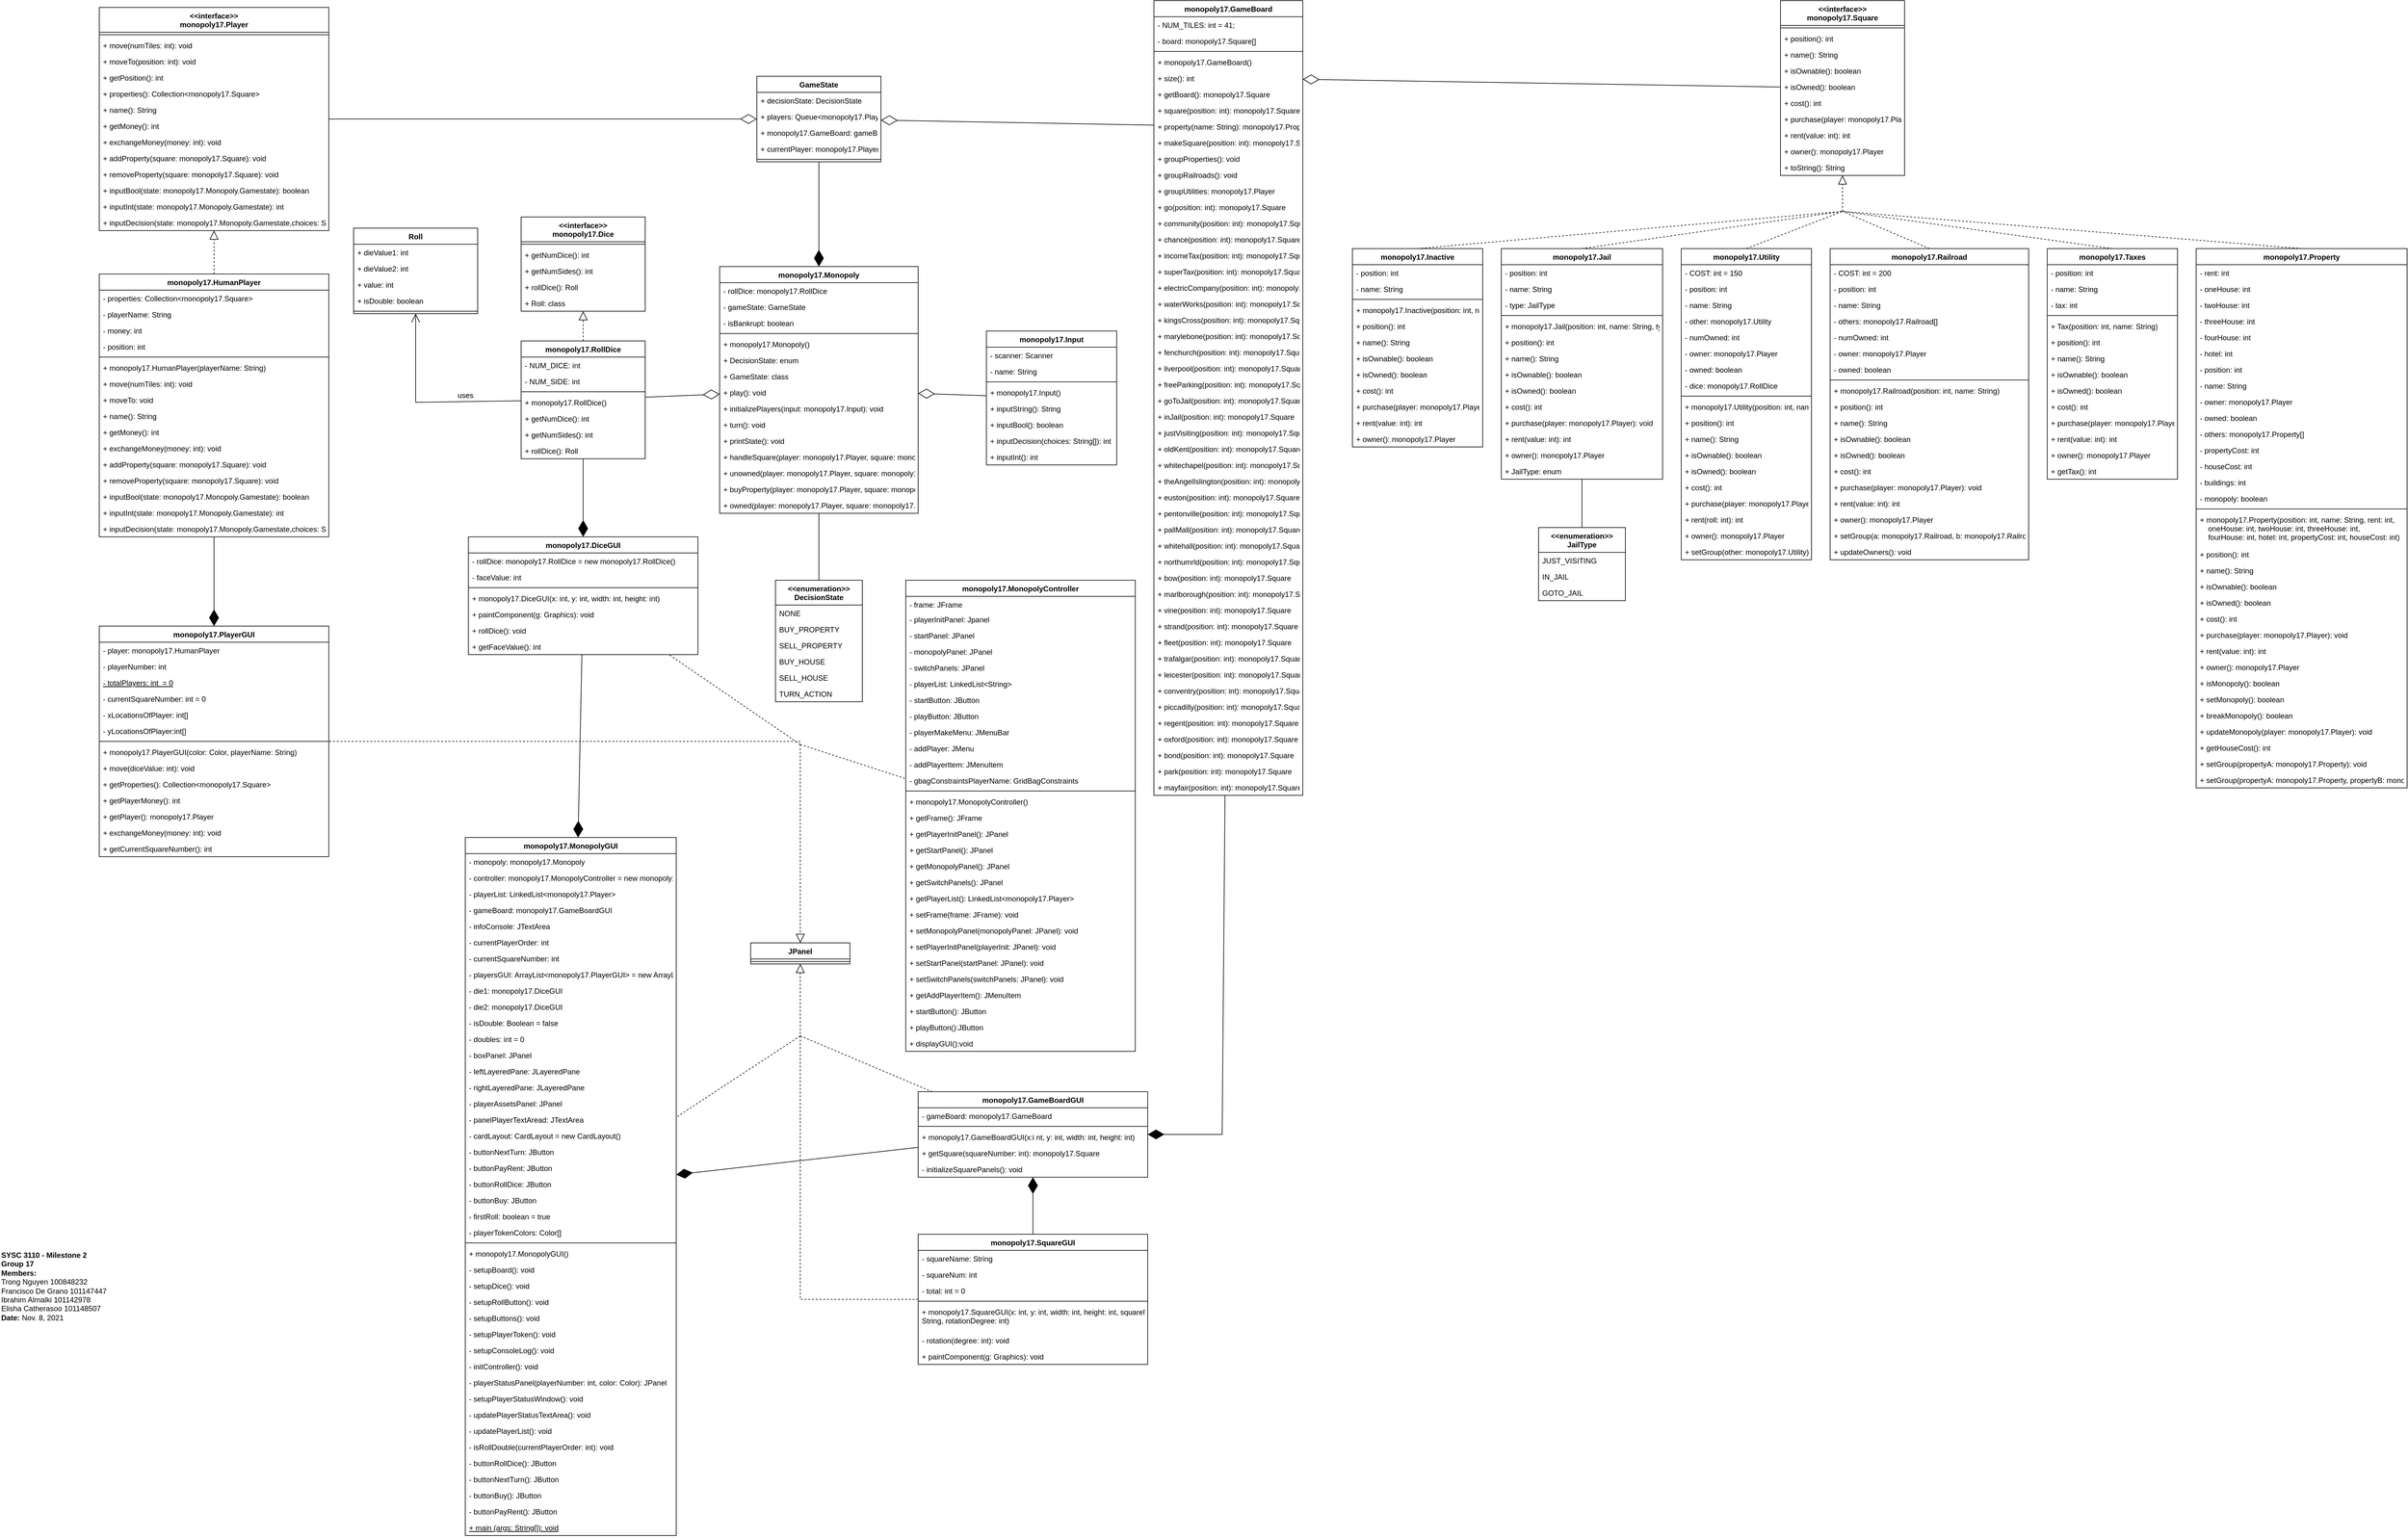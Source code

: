 <mxfile version="15.7.0" type="github" pages="5">
  <diagram id="mIdWcuVjI4xpF6q1rHtD" name="Class UML">
    <mxGraphModel dx="11710" dy="3685" grid="1" gridSize="10" guides="1" tooltips="1" connect="1" arrows="1" fold="1" page="1" pageScale="1" pageWidth="850" pageHeight="1100" math="0" shadow="0">
      <root>
        <mxCell id="0" />
        <mxCell id="1" parent="0" />
        <mxCell id="LGfE7V5v2zf3gq_8V_Ni-1" value="&lt;&lt;interface&gt;&gt;&#xa;monopoly17.Square" style="swimlane;fontStyle=1;align=center;verticalAlign=top;childLayout=stackLayout;horizontal=1;startSize=40;horizontalStack=0;resizeParent=1;resizeParentMax=0;resizeLast=0;collapsible=1;marginBottom=0;" parent="1" vertex="1">
          <mxGeometry x="-350" y="360" width="200" height="282" as="geometry" />
        </mxCell>
        <mxCell id="LGfE7V5v2zf3gq_8V_Ni-2" value="" style="line;strokeWidth=1;fillColor=none;align=left;verticalAlign=middle;spacingTop=-1;spacingLeft=3;spacingRight=3;rotatable=0;labelPosition=right;points=[];portConstraint=eastwest;" parent="LGfE7V5v2zf3gq_8V_Ni-1" vertex="1">
          <mxGeometry y="40" width="200" height="8" as="geometry" />
        </mxCell>
        <mxCell id="LGfE7V5v2zf3gq_8V_Ni-3" value="+ position(): int" style="text;strokeColor=none;fillColor=none;align=left;verticalAlign=top;spacingLeft=4;spacingRight=4;overflow=hidden;rotatable=0;points=[[0,0.5],[1,0.5]];portConstraint=eastwest;" parent="LGfE7V5v2zf3gq_8V_Ni-1" vertex="1">
          <mxGeometry y="48" width="200" height="26" as="geometry" />
        </mxCell>
        <mxCell id="LGfE7V5v2zf3gq_8V_Ni-4" value="+ name(): String" style="text;strokeColor=none;fillColor=none;align=left;verticalAlign=top;spacingLeft=4;spacingRight=4;overflow=hidden;rotatable=0;points=[[0,0.5],[1,0.5]];portConstraint=eastwest;" parent="LGfE7V5v2zf3gq_8V_Ni-1" vertex="1">
          <mxGeometry y="74" width="200" height="26" as="geometry" />
        </mxCell>
        <mxCell id="LGfE7V5v2zf3gq_8V_Ni-5" value="+ isOwnable(): boolean" style="text;strokeColor=none;fillColor=none;align=left;verticalAlign=top;spacingLeft=4;spacingRight=4;overflow=hidden;rotatable=0;points=[[0,0.5],[1,0.5]];portConstraint=eastwest;" parent="LGfE7V5v2zf3gq_8V_Ni-1" vertex="1">
          <mxGeometry y="100" width="200" height="26" as="geometry" />
        </mxCell>
        <mxCell id="LGfE7V5v2zf3gq_8V_Ni-6" value="+ isOwned(): boolean" style="text;strokeColor=none;fillColor=none;align=left;verticalAlign=top;spacingLeft=4;spacingRight=4;overflow=hidden;rotatable=0;points=[[0,0.5],[1,0.5]];portConstraint=eastwest;" parent="LGfE7V5v2zf3gq_8V_Ni-1" vertex="1">
          <mxGeometry y="126" width="200" height="26" as="geometry" />
        </mxCell>
        <mxCell id="LGfE7V5v2zf3gq_8V_Ni-7" value="+ cost(): int" style="text;strokeColor=none;fillColor=none;align=left;verticalAlign=top;spacingLeft=4;spacingRight=4;overflow=hidden;rotatable=0;points=[[0,0.5],[1,0.5]];portConstraint=eastwest;" parent="LGfE7V5v2zf3gq_8V_Ni-1" vertex="1">
          <mxGeometry y="152" width="200" height="26" as="geometry" />
        </mxCell>
        <mxCell id="LGfE7V5v2zf3gq_8V_Ni-8" value="+ purchase(player: monopoly17.Player): void" style="text;strokeColor=none;fillColor=none;align=left;verticalAlign=top;spacingLeft=4;spacingRight=4;overflow=hidden;rotatable=0;points=[[0,0.5],[1,0.5]];portConstraint=eastwest;" parent="LGfE7V5v2zf3gq_8V_Ni-1" vertex="1">
          <mxGeometry y="178" width="200" height="26" as="geometry" />
        </mxCell>
        <mxCell id="LGfE7V5v2zf3gq_8V_Ni-9" value="+ rent(value: int): int" style="text;strokeColor=none;fillColor=none;align=left;verticalAlign=top;spacingLeft=4;spacingRight=4;overflow=hidden;rotatable=0;points=[[0,0.5],[1,0.5]];portConstraint=eastwest;" parent="LGfE7V5v2zf3gq_8V_Ni-1" vertex="1">
          <mxGeometry y="204" width="200" height="26" as="geometry" />
        </mxCell>
        <mxCell id="LGfE7V5v2zf3gq_8V_Ni-10" value="+ owner(): monopoly17.Player" style="text;strokeColor=none;fillColor=none;align=left;verticalAlign=top;spacingLeft=4;spacingRight=4;overflow=hidden;rotatable=0;points=[[0,0.5],[1,0.5]];portConstraint=eastwest;" parent="LGfE7V5v2zf3gq_8V_Ni-1" vertex="1">
          <mxGeometry y="230" width="200" height="26" as="geometry" />
        </mxCell>
        <mxCell id="LGfE7V5v2zf3gq_8V_Ni-11" value="+ toString(): String" style="text;strokeColor=none;fillColor=none;align=left;verticalAlign=top;spacingLeft=4;spacingRight=4;overflow=hidden;rotatable=0;points=[[0,0.5],[1,0.5]];portConstraint=eastwest;" parent="LGfE7V5v2zf3gq_8V_Ni-1" vertex="1">
          <mxGeometry y="256" width="200" height="26" as="geometry" />
        </mxCell>
        <mxCell id="LGfE7V5v2zf3gq_8V_Ni-12" style="edgeStyle=orthogonalEdgeStyle;rounded=0;orthogonalLoop=1;jettySize=auto;html=1;exitX=1;exitY=0.5;exitDx=0;exitDy=0;" parent="LGfE7V5v2zf3gq_8V_Ni-1" source="LGfE7V5v2zf3gq_8V_Ni-6" target="LGfE7V5v2zf3gq_8V_Ni-6" edge="1">
          <mxGeometry relative="1" as="geometry" />
        </mxCell>
        <mxCell id="LGfE7V5v2zf3gq_8V_Ni-13" value="&lt;&lt;interface&gt;&gt;&#xa;monopoly17.Dice" style="swimlane;fontStyle=1;align=center;verticalAlign=top;childLayout=stackLayout;horizontal=1;startSize=40;horizontalStack=0;resizeParent=1;resizeParentMax=0;resizeLast=0;collapsible=1;marginBottom=0;" parent="1" vertex="1">
          <mxGeometry x="-2380" y="709" width="200" height="152" as="geometry" />
        </mxCell>
        <mxCell id="LGfE7V5v2zf3gq_8V_Ni-14" value="" style="line;strokeWidth=1;fillColor=none;align=left;verticalAlign=middle;spacingTop=-1;spacingLeft=3;spacingRight=3;rotatable=0;labelPosition=right;points=[];portConstraint=eastwest;" parent="LGfE7V5v2zf3gq_8V_Ni-13" vertex="1">
          <mxGeometry y="40" width="200" height="8" as="geometry" />
        </mxCell>
        <mxCell id="LGfE7V5v2zf3gq_8V_Ni-15" value="+ getNumDice(): int" style="text;strokeColor=none;fillColor=none;align=left;verticalAlign=top;spacingLeft=4;spacingRight=4;overflow=hidden;rotatable=0;points=[[0,0.5],[1,0.5]];portConstraint=eastwest;" parent="LGfE7V5v2zf3gq_8V_Ni-13" vertex="1">
          <mxGeometry y="48" width="200" height="26" as="geometry" />
        </mxCell>
        <mxCell id="LGfE7V5v2zf3gq_8V_Ni-16" value="+ getNumSides(): int" style="text;strokeColor=none;fillColor=none;align=left;verticalAlign=top;spacingLeft=4;spacingRight=4;overflow=hidden;rotatable=0;points=[[0,0.5],[1,0.5]];portConstraint=eastwest;" parent="LGfE7V5v2zf3gq_8V_Ni-13" vertex="1">
          <mxGeometry y="74" width="200" height="26" as="geometry" />
        </mxCell>
        <mxCell id="LGfE7V5v2zf3gq_8V_Ni-17" value="+ rollDice(): Roll" style="text;strokeColor=none;fillColor=none;align=left;verticalAlign=top;spacingLeft=4;spacingRight=4;overflow=hidden;rotatable=0;points=[[0,0.5],[1,0.5]];portConstraint=eastwest;" parent="LGfE7V5v2zf3gq_8V_Ni-13" vertex="1">
          <mxGeometry y="100" width="200" height="26" as="geometry" />
        </mxCell>
        <mxCell id="LGfE7V5v2zf3gq_8V_Ni-18" value="+ Roll: class" style="text;strokeColor=none;fillColor=none;align=left;verticalAlign=top;spacingLeft=4;spacingRight=4;overflow=hidden;rotatable=0;points=[[0,0.5],[1,0.5]];portConstraint=eastwest;" parent="LGfE7V5v2zf3gq_8V_Ni-13" vertex="1">
          <mxGeometry y="126" width="200" height="26" as="geometry" />
        </mxCell>
        <mxCell id="LGfE7V5v2zf3gq_8V_Ni-19" value="&lt;&lt;interface&gt;&gt;&#xa;monopoly17.Player" style="swimlane;fontStyle=1;align=center;verticalAlign=top;childLayout=stackLayout;horizontal=1;startSize=40;horizontalStack=0;resizeParent=1;resizeParentMax=0;resizeLast=0;collapsible=1;marginBottom=0;" parent="1" vertex="1">
          <mxGeometry x="-3060" y="371" width="370" height="360" as="geometry" />
        </mxCell>
        <mxCell id="LGfE7V5v2zf3gq_8V_Ni-20" value="" style="line;strokeWidth=1;fillColor=none;align=left;verticalAlign=middle;spacingTop=-1;spacingLeft=3;spacingRight=3;rotatable=0;labelPosition=right;points=[];portConstraint=eastwest;" parent="LGfE7V5v2zf3gq_8V_Ni-19" vertex="1">
          <mxGeometry y="40" width="370" height="8" as="geometry" />
        </mxCell>
        <mxCell id="LGfE7V5v2zf3gq_8V_Ni-21" value="+ move(numTiles: int): void" style="text;strokeColor=none;fillColor=none;align=left;verticalAlign=top;spacingLeft=4;spacingRight=4;overflow=hidden;rotatable=0;points=[[0,0.5],[1,0.5]];portConstraint=eastwest;" parent="LGfE7V5v2zf3gq_8V_Ni-19" vertex="1">
          <mxGeometry y="48" width="370" height="26" as="geometry" />
        </mxCell>
        <mxCell id="LGfE7V5v2zf3gq_8V_Ni-22" value="+ moveTo(position: int): void" style="text;strokeColor=none;fillColor=none;align=left;verticalAlign=top;spacingLeft=4;spacingRight=4;overflow=hidden;rotatable=0;points=[[0,0.5],[1,0.5]];portConstraint=eastwest;" parent="LGfE7V5v2zf3gq_8V_Ni-19" vertex="1">
          <mxGeometry y="74" width="370" height="26" as="geometry" />
        </mxCell>
        <mxCell id="LGfE7V5v2zf3gq_8V_Ni-23" value="+ getPosition(): int" style="text;strokeColor=none;fillColor=none;align=left;verticalAlign=top;spacingLeft=4;spacingRight=4;overflow=hidden;rotatable=0;points=[[0,0.5],[1,0.5]];portConstraint=eastwest;" parent="LGfE7V5v2zf3gq_8V_Ni-19" vertex="1">
          <mxGeometry y="100" width="370" height="26" as="geometry" />
        </mxCell>
        <mxCell id="LGfE7V5v2zf3gq_8V_Ni-24" value="+ properties(): Collection&lt;monopoly17.Square&gt;" style="text;strokeColor=none;fillColor=none;align=left;verticalAlign=top;spacingLeft=4;spacingRight=4;overflow=hidden;rotatable=0;points=[[0,0.5],[1,0.5]];portConstraint=eastwest;" parent="LGfE7V5v2zf3gq_8V_Ni-19" vertex="1">
          <mxGeometry y="126" width="370" height="26" as="geometry" />
        </mxCell>
        <mxCell id="LGfE7V5v2zf3gq_8V_Ni-25" value="+ name(): String" style="text;strokeColor=none;fillColor=none;align=left;verticalAlign=top;spacingLeft=4;spacingRight=4;overflow=hidden;rotatable=0;points=[[0,0.5],[1,0.5]];portConstraint=eastwest;" parent="LGfE7V5v2zf3gq_8V_Ni-19" vertex="1">
          <mxGeometry y="152" width="370" height="26" as="geometry" />
        </mxCell>
        <mxCell id="LGfE7V5v2zf3gq_8V_Ni-26" value="+ getMoney(): int" style="text;strokeColor=none;fillColor=none;align=left;verticalAlign=top;spacingLeft=4;spacingRight=4;overflow=hidden;rotatable=0;points=[[0,0.5],[1,0.5]];portConstraint=eastwest;" parent="LGfE7V5v2zf3gq_8V_Ni-19" vertex="1">
          <mxGeometry y="178" width="370" height="26" as="geometry" />
        </mxCell>
        <mxCell id="LGfE7V5v2zf3gq_8V_Ni-27" value="+ exchangeMoney(money: int): void" style="text;strokeColor=none;fillColor=none;align=left;verticalAlign=top;spacingLeft=4;spacingRight=4;overflow=hidden;rotatable=0;points=[[0,0.5],[1,0.5]];portConstraint=eastwest;" parent="LGfE7V5v2zf3gq_8V_Ni-19" vertex="1">
          <mxGeometry y="204" width="370" height="26" as="geometry" />
        </mxCell>
        <mxCell id="LGfE7V5v2zf3gq_8V_Ni-28" value="+ addProperty(square: monopoly17.Square): void" style="text;strokeColor=none;fillColor=none;align=left;verticalAlign=top;spacingLeft=4;spacingRight=4;overflow=hidden;rotatable=0;points=[[0,0.5],[1,0.5]];portConstraint=eastwest;" parent="LGfE7V5v2zf3gq_8V_Ni-19" vertex="1">
          <mxGeometry y="230" width="370" height="26" as="geometry" />
        </mxCell>
        <mxCell id="LGfE7V5v2zf3gq_8V_Ni-29" value="+ removeProperty(square: monopoly17.Square): void" style="text;strokeColor=none;fillColor=none;align=left;verticalAlign=top;spacingLeft=4;spacingRight=4;overflow=hidden;rotatable=0;points=[[0,0.5],[1,0.5]];portConstraint=eastwest;" parent="LGfE7V5v2zf3gq_8V_Ni-19" vertex="1">
          <mxGeometry y="256" width="370" height="26" as="geometry" />
        </mxCell>
        <mxCell id="LGfE7V5v2zf3gq_8V_Ni-30" value="+ inputBool(state: monopoly17.Monopoly.Gamestate): boolean" style="text;strokeColor=none;fillColor=none;align=left;verticalAlign=top;spacingLeft=4;spacingRight=4;overflow=hidden;rotatable=0;points=[[0,0.5],[1,0.5]];portConstraint=eastwest;" parent="LGfE7V5v2zf3gq_8V_Ni-19" vertex="1">
          <mxGeometry y="282" width="370" height="26" as="geometry" />
        </mxCell>
        <mxCell id="LGfE7V5v2zf3gq_8V_Ni-31" value="+ inputInt(state: monopoly17.Monopoly.Gamestate): int" style="text;strokeColor=none;fillColor=none;align=left;verticalAlign=top;spacingLeft=4;spacingRight=4;overflow=hidden;rotatable=0;points=[[0,0.5],[1,0.5]];portConstraint=eastwest;" parent="LGfE7V5v2zf3gq_8V_Ni-19" vertex="1">
          <mxGeometry y="308" width="370" height="26" as="geometry" />
        </mxCell>
        <mxCell id="LGfE7V5v2zf3gq_8V_Ni-32" value="+ inputDecision(state: monopoly17.Monopoly.Gamestate,choices: String[]): int" style="text;strokeColor=none;fillColor=none;align=left;verticalAlign=top;spacingLeft=4;spacingRight=4;overflow=hidden;rotatable=0;points=[[0,0.5],[1,0.5]];portConstraint=eastwest;" parent="LGfE7V5v2zf3gq_8V_Ni-19" vertex="1">
          <mxGeometry y="334" width="370" height="26" as="geometry" />
        </mxCell>
        <mxCell id="LGfE7V5v2zf3gq_8V_Ni-33" value="monopoly17.RollDice" style="swimlane;fontStyle=1;align=center;verticalAlign=top;childLayout=stackLayout;horizontal=1;startSize=26;horizontalStack=0;resizeParent=1;resizeParentMax=0;resizeLast=0;collapsible=1;marginBottom=0;" parent="1" vertex="1">
          <mxGeometry x="-2380" y="909" width="200" height="190" as="geometry" />
        </mxCell>
        <mxCell id="LGfE7V5v2zf3gq_8V_Ni-34" value="- NUM_DICE: int" style="text;strokeColor=none;fillColor=none;align=left;verticalAlign=top;spacingLeft=4;spacingRight=4;overflow=hidden;rotatable=0;points=[[0,0.5],[1,0.5]];portConstraint=eastwest;" parent="LGfE7V5v2zf3gq_8V_Ni-33" vertex="1">
          <mxGeometry y="26" width="200" height="26" as="geometry" />
        </mxCell>
        <mxCell id="LGfE7V5v2zf3gq_8V_Ni-35" value="- NUM_SIDE: int" style="text;strokeColor=none;fillColor=none;align=left;verticalAlign=top;spacingLeft=4;spacingRight=4;overflow=hidden;rotatable=0;points=[[0,0.5],[1,0.5]];portConstraint=eastwest;" parent="LGfE7V5v2zf3gq_8V_Ni-33" vertex="1">
          <mxGeometry y="52" width="200" height="26" as="geometry" />
        </mxCell>
        <mxCell id="LGfE7V5v2zf3gq_8V_Ni-36" value="" style="line;strokeWidth=1;fillColor=none;align=left;verticalAlign=middle;spacingTop=-1;spacingLeft=3;spacingRight=3;rotatable=0;labelPosition=right;points=[];portConstraint=eastwest;" parent="LGfE7V5v2zf3gq_8V_Ni-33" vertex="1">
          <mxGeometry y="78" width="200" height="8" as="geometry" />
        </mxCell>
        <mxCell id="LGfE7V5v2zf3gq_8V_Ni-37" value="+ monopoly17.RollDice()" style="text;strokeColor=none;fillColor=none;align=left;verticalAlign=top;spacingLeft=4;spacingRight=4;overflow=hidden;rotatable=0;points=[[0,0.5],[1,0.5]];portConstraint=eastwest;" parent="LGfE7V5v2zf3gq_8V_Ni-33" vertex="1">
          <mxGeometry y="86" width="200" height="26" as="geometry" />
        </mxCell>
        <mxCell id="LGfE7V5v2zf3gq_8V_Ni-38" value="+ getNumDice(): int" style="text;strokeColor=none;fillColor=none;align=left;verticalAlign=top;spacingLeft=4;spacingRight=4;overflow=hidden;rotatable=0;points=[[0,0.5],[1,0.5]];portConstraint=eastwest;" parent="LGfE7V5v2zf3gq_8V_Ni-33" vertex="1">
          <mxGeometry y="112" width="200" height="26" as="geometry" />
        </mxCell>
        <mxCell id="LGfE7V5v2zf3gq_8V_Ni-39" value="+ getNumSides(): int" style="text;strokeColor=none;fillColor=none;align=left;verticalAlign=top;spacingLeft=4;spacingRight=4;overflow=hidden;rotatable=0;points=[[0,0.5],[1,0.5]];portConstraint=eastwest;" parent="LGfE7V5v2zf3gq_8V_Ni-33" vertex="1">
          <mxGeometry y="138" width="200" height="26" as="geometry" />
        </mxCell>
        <mxCell id="LGfE7V5v2zf3gq_8V_Ni-40" value="+ rollDice(): Roll" style="text;strokeColor=none;fillColor=none;align=left;verticalAlign=top;spacingLeft=4;spacingRight=4;overflow=hidden;rotatable=0;points=[[0,0.5],[1,0.5]];portConstraint=eastwest;" parent="LGfE7V5v2zf3gq_8V_Ni-33" vertex="1">
          <mxGeometry y="164" width="200" height="26" as="geometry" />
        </mxCell>
        <mxCell id="LGfE7V5v2zf3gq_8V_Ni-41" value="monopoly17.HumanPlayer" style="swimlane;fontStyle=1;align=center;verticalAlign=top;childLayout=stackLayout;horizontal=1;startSize=26;horizontalStack=0;resizeParent=1;resizeParentMax=0;resizeLast=0;collapsible=1;marginBottom=0;" parent="1" vertex="1">
          <mxGeometry x="-3060" y="801" width="370" height="424" as="geometry" />
        </mxCell>
        <mxCell id="LGfE7V5v2zf3gq_8V_Ni-42" value="- properties: Collection&lt;monopoly17.Square&gt;" style="text;strokeColor=none;fillColor=none;align=left;verticalAlign=top;spacingLeft=4;spacingRight=4;overflow=hidden;rotatable=0;points=[[0,0.5],[1,0.5]];portConstraint=eastwest;" parent="LGfE7V5v2zf3gq_8V_Ni-41" vertex="1">
          <mxGeometry y="26" width="370" height="26" as="geometry" />
        </mxCell>
        <mxCell id="LGfE7V5v2zf3gq_8V_Ni-43" value="- playerName: String" style="text;strokeColor=none;fillColor=none;align=left;verticalAlign=top;spacingLeft=4;spacingRight=4;overflow=hidden;rotatable=0;points=[[0,0.5],[1,0.5]];portConstraint=eastwest;" parent="LGfE7V5v2zf3gq_8V_Ni-41" vertex="1">
          <mxGeometry y="52" width="370" height="26" as="geometry" />
        </mxCell>
        <mxCell id="LGfE7V5v2zf3gq_8V_Ni-44" value="- money: int" style="text;strokeColor=none;fillColor=none;align=left;verticalAlign=top;spacingLeft=4;spacingRight=4;overflow=hidden;rotatable=0;points=[[0,0.5],[1,0.5]];portConstraint=eastwest;" parent="LGfE7V5v2zf3gq_8V_Ni-41" vertex="1">
          <mxGeometry y="78" width="370" height="26" as="geometry" />
        </mxCell>
        <mxCell id="LGfE7V5v2zf3gq_8V_Ni-45" value="- position: int" style="text;strokeColor=none;fillColor=none;align=left;verticalAlign=top;spacingLeft=4;spacingRight=4;overflow=hidden;rotatable=0;points=[[0,0.5],[1,0.5]];portConstraint=eastwest;" parent="LGfE7V5v2zf3gq_8V_Ni-41" vertex="1">
          <mxGeometry y="104" width="370" height="26" as="geometry" />
        </mxCell>
        <mxCell id="LGfE7V5v2zf3gq_8V_Ni-46" value="" style="line;strokeWidth=1;fillColor=none;align=left;verticalAlign=middle;spacingTop=-1;spacingLeft=3;spacingRight=3;rotatable=0;labelPosition=right;points=[];portConstraint=eastwest;" parent="LGfE7V5v2zf3gq_8V_Ni-41" vertex="1">
          <mxGeometry y="130" width="370" height="8" as="geometry" />
        </mxCell>
        <mxCell id="LGfE7V5v2zf3gq_8V_Ni-47" value="+ monopoly17.HumanPlayer(playerName: String)" style="text;strokeColor=none;fillColor=none;align=left;verticalAlign=top;spacingLeft=4;spacingRight=4;overflow=hidden;rotatable=0;points=[[0,0.5],[1,0.5]];portConstraint=eastwest;" parent="LGfE7V5v2zf3gq_8V_Ni-41" vertex="1">
          <mxGeometry y="138" width="370" height="26" as="geometry" />
        </mxCell>
        <mxCell id="LGfE7V5v2zf3gq_8V_Ni-48" value="+ move(numTiles: int): void" style="text;strokeColor=none;fillColor=none;align=left;verticalAlign=top;spacingLeft=4;spacingRight=4;overflow=hidden;rotatable=0;points=[[0,0.5],[1,0.5]];portConstraint=eastwest;" parent="LGfE7V5v2zf3gq_8V_Ni-41" vertex="1">
          <mxGeometry y="164" width="370" height="26" as="geometry" />
        </mxCell>
        <mxCell id="LGfE7V5v2zf3gq_8V_Ni-49" value="+ moveTo: void" style="text;strokeColor=none;fillColor=none;align=left;verticalAlign=top;spacingLeft=4;spacingRight=4;overflow=hidden;rotatable=0;points=[[0,0.5],[1,0.5]];portConstraint=eastwest;" parent="LGfE7V5v2zf3gq_8V_Ni-41" vertex="1">
          <mxGeometry y="190" width="370" height="26" as="geometry" />
        </mxCell>
        <mxCell id="LGfE7V5v2zf3gq_8V_Ni-50" value="+ name(): String" style="text;strokeColor=none;fillColor=none;align=left;verticalAlign=top;spacingLeft=4;spacingRight=4;overflow=hidden;rotatable=0;points=[[0,0.5],[1,0.5]];portConstraint=eastwest;" parent="LGfE7V5v2zf3gq_8V_Ni-41" vertex="1">
          <mxGeometry y="216" width="370" height="26" as="geometry" />
        </mxCell>
        <mxCell id="LGfE7V5v2zf3gq_8V_Ni-51" value="+ getMoney(): int " style="text;strokeColor=none;fillColor=none;align=left;verticalAlign=top;spacingLeft=4;spacingRight=4;overflow=hidden;rotatable=0;points=[[0,0.5],[1,0.5]];portConstraint=eastwest;" parent="LGfE7V5v2zf3gq_8V_Ni-41" vertex="1">
          <mxGeometry y="242" width="370" height="26" as="geometry" />
        </mxCell>
        <mxCell id="LGfE7V5v2zf3gq_8V_Ni-52" value="+ exchangeMoney(money: int): void" style="text;strokeColor=none;fillColor=none;align=left;verticalAlign=top;spacingLeft=4;spacingRight=4;overflow=hidden;rotatable=0;points=[[0,0.5],[1,0.5]];portConstraint=eastwest;" parent="LGfE7V5v2zf3gq_8V_Ni-41" vertex="1">
          <mxGeometry y="268" width="370" height="26" as="geometry" />
        </mxCell>
        <mxCell id="LGfE7V5v2zf3gq_8V_Ni-53" value="+ addProperty(square: monopoly17.Square): void" style="text;strokeColor=none;fillColor=none;align=left;verticalAlign=top;spacingLeft=4;spacingRight=4;overflow=hidden;rotatable=0;points=[[0,0.5],[1,0.5]];portConstraint=eastwest;" parent="LGfE7V5v2zf3gq_8V_Ni-41" vertex="1">
          <mxGeometry y="294" width="370" height="26" as="geometry" />
        </mxCell>
        <mxCell id="LGfE7V5v2zf3gq_8V_Ni-54" value="+ removeProperty(square: monopoly17.Square): void" style="text;strokeColor=none;fillColor=none;align=left;verticalAlign=top;spacingLeft=4;spacingRight=4;overflow=hidden;rotatable=0;points=[[0,0.5],[1,0.5]];portConstraint=eastwest;" parent="LGfE7V5v2zf3gq_8V_Ni-41" vertex="1">
          <mxGeometry y="320" width="370" height="26" as="geometry" />
        </mxCell>
        <mxCell id="LGfE7V5v2zf3gq_8V_Ni-55" value="+ inputBool(state: monopoly17.Monopoly.Gamestate): boolean" style="text;strokeColor=none;fillColor=none;align=left;verticalAlign=top;spacingLeft=4;spacingRight=4;overflow=hidden;rotatable=0;points=[[0,0.5],[1,0.5]];portConstraint=eastwest;" parent="LGfE7V5v2zf3gq_8V_Ni-41" vertex="1">
          <mxGeometry y="346" width="370" height="26" as="geometry" />
        </mxCell>
        <mxCell id="LGfE7V5v2zf3gq_8V_Ni-56" value="+ inputInt(state: monopoly17.Monopoly.Gamestate): int" style="text;strokeColor=none;fillColor=none;align=left;verticalAlign=top;spacingLeft=4;spacingRight=4;overflow=hidden;rotatable=0;points=[[0,0.5],[1,0.5]];portConstraint=eastwest;" parent="LGfE7V5v2zf3gq_8V_Ni-41" vertex="1">
          <mxGeometry y="372" width="370" height="26" as="geometry" />
        </mxCell>
        <mxCell id="LGfE7V5v2zf3gq_8V_Ni-57" value="+ inputDecision(state: monopoly17.Monopoly.Gamestate,choices: String[]): int" style="text;strokeColor=none;fillColor=none;align=left;verticalAlign=top;spacingLeft=4;spacingRight=4;overflow=hidden;rotatable=0;points=[[0,0.5],[1,0.5]];portConstraint=eastwest;" parent="LGfE7V5v2zf3gq_8V_Ni-41" vertex="1">
          <mxGeometry y="398" width="370" height="26" as="geometry" />
        </mxCell>
        <mxCell id="LGfE7V5v2zf3gq_8V_Ni-58" value="monopoly17.Inactive" style="swimlane;fontStyle=1;align=center;verticalAlign=top;childLayout=stackLayout;horizontal=1;startSize=26;horizontalStack=0;resizeParent=1;resizeParentMax=0;resizeLast=0;collapsible=1;marginBottom=0;" parent="1" vertex="1">
          <mxGeometry x="-1040" y="760" width="210" height="320" as="geometry" />
        </mxCell>
        <mxCell id="LGfE7V5v2zf3gq_8V_Ni-59" value="- position: int" style="text;strokeColor=none;fillColor=none;align=left;verticalAlign=top;spacingLeft=4;spacingRight=4;overflow=hidden;rotatable=0;points=[[0,0.5],[1,0.5]];portConstraint=eastwest;" parent="LGfE7V5v2zf3gq_8V_Ni-58" vertex="1">
          <mxGeometry y="26" width="210" height="26" as="geometry" />
        </mxCell>
        <mxCell id="LGfE7V5v2zf3gq_8V_Ni-60" value="- name: String" style="text;strokeColor=none;fillColor=none;align=left;verticalAlign=top;spacingLeft=4;spacingRight=4;overflow=hidden;rotatable=0;points=[[0,0.5],[1,0.5]];portConstraint=eastwest;" parent="LGfE7V5v2zf3gq_8V_Ni-58" vertex="1">
          <mxGeometry y="52" width="210" height="26" as="geometry" />
        </mxCell>
        <mxCell id="LGfE7V5v2zf3gq_8V_Ni-61" value="" style="line;strokeWidth=1;fillColor=none;align=left;verticalAlign=middle;spacingTop=-1;spacingLeft=3;spacingRight=3;rotatable=0;labelPosition=right;points=[];portConstraint=eastwest;" parent="LGfE7V5v2zf3gq_8V_Ni-58" vertex="1">
          <mxGeometry y="78" width="210" height="8" as="geometry" />
        </mxCell>
        <mxCell id="LGfE7V5v2zf3gq_8V_Ni-62" value="+ monopoly17.Inactive(position: int, name: String)" style="text;strokeColor=none;fillColor=none;align=left;verticalAlign=top;spacingLeft=4;spacingRight=4;overflow=hidden;rotatable=0;points=[[0,0.5],[1,0.5]];portConstraint=eastwest;" parent="LGfE7V5v2zf3gq_8V_Ni-58" vertex="1">
          <mxGeometry y="86" width="210" height="26" as="geometry" />
        </mxCell>
        <mxCell id="LGfE7V5v2zf3gq_8V_Ni-63" value="+ position(): int" style="text;strokeColor=none;fillColor=none;align=left;verticalAlign=top;spacingLeft=4;spacingRight=4;overflow=hidden;rotatable=0;points=[[0,0.5],[1,0.5]];portConstraint=eastwest;" parent="LGfE7V5v2zf3gq_8V_Ni-58" vertex="1">
          <mxGeometry y="112" width="210" height="26" as="geometry" />
        </mxCell>
        <mxCell id="LGfE7V5v2zf3gq_8V_Ni-64" value="+ name(): String" style="text;strokeColor=none;fillColor=none;align=left;verticalAlign=top;spacingLeft=4;spacingRight=4;overflow=hidden;rotatable=0;points=[[0,0.5],[1,0.5]];portConstraint=eastwest;" parent="LGfE7V5v2zf3gq_8V_Ni-58" vertex="1">
          <mxGeometry y="138" width="210" height="26" as="geometry" />
        </mxCell>
        <mxCell id="LGfE7V5v2zf3gq_8V_Ni-65" value="+ isOwnable(): boolean" style="text;strokeColor=none;fillColor=none;align=left;verticalAlign=top;spacingLeft=4;spacingRight=4;overflow=hidden;rotatable=0;points=[[0,0.5],[1,0.5]];portConstraint=eastwest;" parent="LGfE7V5v2zf3gq_8V_Ni-58" vertex="1">
          <mxGeometry y="164" width="210" height="26" as="geometry" />
        </mxCell>
        <mxCell id="LGfE7V5v2zf3gq_8V_Ni-66" value="+ isOwned(): boolean " style="text;strokeColor=none;fillColor=none;align=left;verticalAlign=top;spacingLeft=4;spacingRight=4;overflow=hidden;rotatable=0;points=[[0,0.5],[1,0.5]];portConstraint=eastwest;" parent="LGfE7V5v2zf3gq_8V_Ni-58" vertex="1">
          <mxGeometry y="190" width="210" height="26" as="geometry" />
        </mxCell>
        <mxCell id="LGfE7V5v2zf3gq_8V_Ni-67" value="+ cost(): int" style="text;strokeColor=none;fillColor=none;align=left;verticalAlign=top;spacingLeft=4;spacingRight=4;overflow=hidden;rotatable=0;points=[[0,0.5],[1,0.5]];portConstraint=eastwest;" parent="LGfE7V5v2zf3gq_8V_Ni-58" vertex="1">
          <mxGeometry y="216" width="210" height="26" as="geometry" />
        </mxCell>
        <mxCell id="LGfE7V5v2zf3gq_8V_Ni-68" value="+ purchase(player: monopoly17.Player): void" style="text;strokeColor=none;fillColor=none;align=left;verticalAlign=top;spacingLeft=4;spacingRight=4;overflow=hidden;rotatable=0;points=[[0,0.5],[1,0.5]];portConstraint=eastwest;" parent="LGfE7V5v2zf3gq_8V_Ni-58" vertex="1">
          <mxGeometry y="242" width="210" height="26" as="geometry" />
        </mxCell>
        <mxCell id="LGfE7V5v2zf3gq_8V_Ni-69" value="+ rent(value: int): int" style="text;strokeColor=none;fillColor=none;align=left;verticalAlign=top;spacingLeft=4;spacingRight=4;overflow=hidden;rotatable=0;points=[[0,0.5],[1,0.5]];portConstraint=eastwest;" parent="LGfE7V5v2zf3gq_8V_Ni-58" vertex="1">
          <mxGeometry y="268" width="210" height="26" as="geometry" />
        </mxCell>
        <mxCell id="LGfE7V5v2zf3gq_8V_Ni-70" value="+ owner(): monopoly17.Player" style="text;strokeColor=none;fillColor=none;align=left;verticalAlign=top;spacingLeft=4;spacingRight=4;overflow=hidden;rotatable=0;points=[[0,0.5],[1,0.5]];portConstraint=eastwest;" parent="LGfE7V5v2zf3gq_8V_Ni-58" vertex="1">
          <mxGeometry y="294" width="210" height="26" as="geometry" />
        </mxCell>
        <mxCell id="LGfE7V5v2zf3gq_8V_Ni-71" value="monopoly17.Utility" style="swimlane;fontStyle=1;align=center;verticalAlign=top;childLayout=stackLayout;horizontal=1;startSize=26;horizontalStack=0;resizeParent=1;resizeParentMax=0;resizeLast=0;collapsible=1;marginBottom=0;" parent="1" vertex="1">
          <mxGeometry x="-510" y="760" width="210" height="502" as="geometry" />
        </mxCell>
        <mxCell id="LGfE7V5v2zf3gq_8V_Ni-72" value="- COST: int = 150" style="text;strokeColor=none;fillColor=none;align=left;verticalAlign=top;spacingLeft=4;spacingRight=4;overflow=hidden;rotatable=0;points=[[0,0.5],[1,0.5]];portConstraint=eastwest;" parent="LGfE7V5v2zf3gq_8V_Ni-71" vertex="1">
          <mxGeometry y="26" width="210" height="26" as="geometry" />
        </mxCell>
        <mxCell id="LGfE7V5v2zf3gq_8V_Ni-73" value="- position: int" style="text;strokeColor=none;fillColor=none;align=left;verticalAlign=top;spacingLeft=4;spacingRight=4;overflow=hidden;rotatable=0;points=[[0,0.5],[1,0.5]];portConstraint=eastwest;" parent="LGfE7V5v2zf3gq_8V_Ni-71" vertex="1">
          <mxGeometry y="52" width="210" height="26" as="geometry" />
        </mxCell>
        <mxCell id="LGfE7V5v2zf3gq_8V_Ni-74" value="- name: String" style="text;strokeColor=none;fillColor=none;align=left;verticalAlign=top;spacingLeft=4;spacingRight=4;overflow=hidden;rotatable=0;points=[[0,0.5],[1,0.5]];portConstraint=eastwest;" parent="LGfE7V5v2zf3gq_8V_Ni-71" vertex="1">
          <mxGeometry y="78" width="210" height="26" as="geometry" />
        </mxCell>
        <mxCell id="LGfE7V5v2zf3gq_8V_Ni-75" value="- other: monopoly17.Utility" style="text;strokeColor=none;fillColor=none;align=left;verticalAlign=top;spacingLeft=4;spacingRight=4;overflow=hidden;rotatable=0;points=[[0,0.5],[1,0.5]];portConstraint=eastwest;" parent="LGfE7V5v2zf3gq_8V_Ni-71" vertex="1">
          <mxGeometry y="104" width="210" height="26" as="geometry" />
        </mxCell>
        <mxCell id="LGfE7V5v2zf3gq_8V_Ni-76" value="- numOwned: int" style="text;strokeColor=none;fillColor=none;align=left;verticalAlign=top;spacingLeft=4;spacingRight=4;overflow=hidden;rotatable=0;points=[[0,0.5],[1,0.5]];portConstraint=eastwest;" parent="LGfE7V5v2zf3gq_8V_Ni-71" vertex="1">
          <mxGeometry y="130" width="210" height="26" as="geometry" />
        </mxCell>
        <mxCell id="LGfE7V5v2zf3gq_8V_Ni-77" value="- owner: monopoly17.Player" style="text;strokeColor=none;fillColor=none;align=left;verticalAlign=top;spacingLeft=4;spacingRight=4;overflow=hidden;rotatable=0;points=[[0,0.5],[1,0.5]];portConstraint=eastwest;" parent="LGfE7V5v2zf3gq_8V_Ni-71" vertex="1">
          <mxGeometry y="156" width="210" height="26" as="geometry" />
        </mxCell>
        <mxCell id="LGfE7V5v2zf3gq_8V_Ni-78" value="- owned: boolean" style="text;strokeColor=none;fillColor=none;align=left;verticalAlign=top;spacingLeft=4;spacingRight=4;overflow=hidden;rotatable=0;points=[[0,0.5],[1,0.5]];portConstraint=eastwest;" parent="LGfE7V5v2zf3gq_8V_Ni-71" vertex="1">
          <mxGeometry y="182" width="210" height="26" as="geometry" />
        </mxCell>
        <mxCell id="LGfE7V5v2zf3gq_8V_Ni-79" value="- dice: monopoly17.RollDice" style="text;strokeColor=none;fillColor=none;align=left;verticalAlign=top;spacingLeft=4;spacingRight=4;overflow=hidden;rotatable=0;points=[[0,0.5],[1,0.5]];portConstraint=eastwest;" parent="LGfE7V5v2zf3gq_8V_Ni-71" vertex="1">
          <mxGeometry y="208" width="210" height="26" as="geometry" />
        </mxCell>
        <mxCell id="LGfE7V5v2zf3gq_8V_Ni-80" value="" style="line;strokeWidth=1;fillColor=none;align=left;verticalAlign=middle;spacingTop=-1;spacingLeft=3;spacingRight=3;rotatable=0;labelPosition=right;points=[];portConstraint=eastwest;" parent="LGfE7V5v2zf3gq_8V_Ni-71" vertex="1">
          <mxGeometry y="234" width="210" height="8" as="geometry" />
        </mxCell>
        <mxCell id="LGfE7V5v2zf3gq_8V_Ni-81" value="+ monopoly17.Utility(position: int, name: String)" style="text;strokeColor=none;fillColor=none;align=left;verticalAlign=top;spacingLeft=4;spacingRight=4;overflow=hidden;rotatable=0;points=[[0,0.5],[1,0.5]];portConstraint=eastwest;" parent="LGfE7V5v2zf3gq_8V_Ni-71" vertex="1">
          <mxGeometry y="242" width="210" height="26" as="geometry" />
        </mxCell>
        <mxCell id="LGfE7V5v2zf3gq_8V_Ni-82" value="+ position(): int" style="text;strokeColor=none;fillColor=none;align=left;verticalAlign=top;spacingLeft=4;spacingRight=4;overflow=hidden;rotatable=0;points=[[0,0.5],[1,0.5]];portConstraint=eastwest;" parent="LGfE7V5v2zf3gq_8V_Ni-71" vertex="1">
          <mxGeometry y="268" width="210" height="26" as="geometry" />
        </mxCell>
        <mxCell id="LGfE7V5v2zf3gq_8V_Ni-83" value="+ name(): String" style="text;strokeColor=none;fillColor=none;align=left;verticalAlign=top;spacingLeft=4;spacingRight=4;overflow=hidden;rotatable=0;points=[[0,0.5],[1,0.5]];portConstraint=eastwest;" parent="LGfE7V5v2zf3gq_8V_Ni-71" vertex="1">
          <mxGeometry y="294" width="210" height="26" as="geometry" />
        </mxCell>
        <mxCell id="LGfE7V5v2zf3gq_8V_Ni-84" value="+ isOwnable(): boolean" style="text;strokeColor=none;fillColor=none;align=left;verticalAlign=top;spacingLeft=4;spacingRight=4;overflow=hidden;rotatable=0;points=[[0,0.5],[1,0.5]];portConstraint=eastwest;" parent="LGfE7V5v2zf3gq_8V_Ni-71" vertex="1">
          <mxGeometry y="320" width="210" height="26" as="geometry" />
        </mxCell>
        <mxCell id="LGfE7V5v2zf3gq_8V_Ni-85" value="+ isOwned(): boolean " style="text;strokeColor=none;fillColor=none;align=left;verticalAlign=top;spacingLeft=4;spacingRight=4;overflow=hidden;rotatable=0;points=[[0,0.5],[1,0.5]];portConstraint=eastwest;" parent="LGfE7V5v2zf3gq_8V_Ni-71" vertex="1">
          <mxGeometry y="346" width="210" height="26" as="geometry" />
        </mxCell>
        <mxCell id="LGfE7V5v2zf3gq_8V_Ni-86" value="+ cost(): int" style="text;strokeColor=none;fillColor=none;align=left;verticalAlign=top;spacingLeft=4;spacingRight=4;overflow=hidden;rotatable=0;points=[[0,0.5],[1,0.5]];portConstraint=eastwest;" parent="LGfE7V5v2zf3gq_8V_Ni-71" vertex="1">
          <mxGeometry y="372" width="210" height="26" as="geometry" />
        </mxCell>
        <mxCell id="LGfE7V5v2zf3gq_8V_Ni-87" value="+ purchase(player: monopoly17.Player): void" style="text;strokeColor=none;fillColor=none;align=left;verticalAlign=top;spacingLeft=4;spacingRight=4;overflow=hidden;rotatable=0;points=[[0,0.5],[1,0.5]];portConstraint=eastwest;" parent="LGfE7V5v2zf3gq_8V_Ni-71" vertex="1">
          <mxGeometry y="398" width="210" height="26" as="geometry" />
        </mxCell>
        <mxCell id="LGfE7V5v2zf3gq_8V_Ni-88" value="+ rent(roll: int): int" style="text;strokeColor=none;fillColor=none;align=left;verticalAlign=top;spacingLeft=4;spacingRight=4;overflow=hidden;rotatable=0;points=[[0,0.5],[1,0.5]];portConstraint=eastwest;" parent="LGfE7V5v2zf3gq_8V_Ni-71" vertex="1">
          <mxGeometry y="424" width="210" height="26" as="geometry" />
        </mxCell>
        <mxCell id="LGfE7V5v2zf3gq_8V_Ni-89" value="+ owner(): monopoly17.Player" style="text;strokeColor=none;fillColor=none;align=left;verticalAlign=top;spacingLeft=4;spacingRight=4;overflow=hidden;rotatable=0;points=[[0,0.5],[1,0.5]];portConstraint=eastwest;" parent="LGfE7V5v2zf3gq_8V_Ni-71" vertex="1">
          <mxGeometry y="450" width="210" height="26" as="geometry" />
        </mxCell>
        <mxCell id="LGfE7V5v2zf3gq_8V_Ni-90" value="+ setGroup(other: monopoly17.Utility): void" style="text;strokeColor=none;fillColor=none;align=left;verticalAlign=top;spacingLeft=4;spacingRight=4;overflow=hidden;rotatable=0;points=[[0,0.5],[1,0.5]];portConstraint=eastwest;" parent="LGfE7V5v2zf3gq_8V_Ni-71" vertex="1">
          <mxGeometry y="476" width="210" height="26" as="geometry" />
        </mxCell>
        <mxCell id="LGfE7V5v2zf3gq_8V_Ni-91" value="monopoly17.Taxes" style="swimlane;fontStyle=1;align=center;verticalAlign=top;childLayout=stackLayout;horizontal=1;startSize=26;horizontalStack=0;resizeParent=1;resizeParentMax=0;resizeLast=0;collapsible=1;marginBottom=0;" parent="1" vertex="1">
          <mxGeometry x="80" y="760" width="210" height="372" as="geometry" />
        </mxCell>
        <mxCell id="LGfE7V5v2zf3gq_8V_Ni-92" value="- position: int" style="text;strokeColor=none;fillColor=none;align=left;verticalAlign=top;spacingLeft=4;spacingRight=4;overflow=hidden;rotatable=0;points=[[0,0.5],[1,0.5]];portConstraint=eastwest;" parent="LGfE7V5v2zf3gq_8V_Ni-91" vertex="1">
          <mxGeometry y="26" width="210" height="26" as="geometry" />
        </mxCell>
        <mxCell id="LGfE7V5v2zf3gq_8V_Ni-93" value="- name: String" style="text;strokeColor=none;fillColor=none;align=left;verticalAlign=top;spacingLeft=4;spacingRight=4;overflow=hidden;rotatable=0;points=[[0,0.5],[1,0.5]];portConstraint=eastwest;" parent="LGfE7V5v2zf3gq_8V_Ni-91" vertex="1">
          <mxGeometry y="52" width="210" height="26" as="geometry" />
        </mxCell>
        <mxCell id="LGfE7V5v2zf3gq_8V_Ni-94" value="- tax: int" style="text;strokeColor=none;fillColor=none;align=left;verticalAlign=top;spacingLeft=4;spacingRight=4;overflow=hidden;rotatable=0;points=[[0,0.5],[1,0.5]];portConstraint=eastwest;" parent="LGfE7V5v2zf3gq_8V_Ni-91" vertex="1">
          <mxGeometry y="78" width="210" height="26" as="geometry" />
        </mxCell>
        <mxCell id="LGfE7V5v2zf3gq_8V_Ni-95" value="" style="line;strokeWidth=1;fillColor=none;align=left;verticalAlign=middle;spacingTop=-1;spacingLeft=3;spacingRight=3;rotatable=0;labelPosition=right;points=[];portConstraint=eastwest;" parent="LGfE7V5v2zf3gq_8V_Ni-91" vertex="1">
          <mxGeometry y="104" width="210" height="8" as="geometry" />
        </mxCell>
        <mxCell id="LGfE7V5v2zf3gq_8V_Ni-96" value="+ Tax(position: int, name: String)" style="text;strokeColor=none;fillColor=none;align=left;verticalAlign=top;spacingLeft=4;spacingRight=4;overflow=hidden;rotatable=0;points=[[0,0.5],[1,0.5]];portConstraint=eastwest;" parent="LGfE7V5v2zf3gq_8V_Ni-91" vertex="1">
          <mxGeometry y="112" width="210" height="26" as="geometry" />
        </mxCell>
        <mxCell id="LGfE7V5v2zf3gq_8V_Ni-97" value="+ position(): int" style="text;strokeColor=none;fillColor=none;align=left;verticalAlign=top;spacingLeft=4;spacingRight=4;overflow=hidden;rotatable=0;points=[[0,0.5],[1,0.5]];portConstraint=eastwest;" parent="LGfE7V5v2zf3gq_8V_Ni-91" vertex="1">
          <mxGeometry y="138" width="210" height="26" as="geometry" />
        </mxCell>
        <mxCell id="LGfE7V5v2zf3gq_8V_Ni-98" value="+ name(): String" style="text;strokeColor=none;fillColor=none;align=left;verticalAlign=top;spacingLeft=4;spacingRight=4;overflow=hidden;rotatable=0;points=[[0,0.5],[1,0.5]];portConstraint=eastwest;" parent="LGfE7V5v2zf3gq_8V_Ni-91" vertex="1">
          <mxGeometry y="164" width="210" height="26" as="geometry" />
        </mxCell>
        <mxCell id="LGfE7V5v2zf3gq_8V_Ni-99" value="+ isOwnable(): boolean" style="text;strokeColor=none;fillColor=none;align=left;verticalAlign=top;spacingLeft=4;spacingRight=4;overflow=hidden;rotatable=0;points=[[0,0.5],[1,0.5]];portConstraint=eastwest;" parent="LGfE7V5v2zf3gq_8V_Ni-91" vertex="1">
          <mxGeometry y="190" width="210" height="26" as="geometry" />
        </mxCell>
        <mxCell id="LGfE7V5v2zf3gq_8V_Ni-100" value="+ isOwned(): boolean " style="text;strokeColor=none;fillColor=none;align=left;verticalAlign=top;spacingLeft=4;spacingRight=4;overflow=hidden;rotatable=0;points=[[0,0.5],[1,0.5]];portConstraint=eastwest;" parent="LGfE7V5v2zf3gq_8V_Ni-91" vertex="1">
          <mxGeometry y="216" width="210" height="26" as="geometry" />
        </mxCell>
        <mxCell id="LGfE7V5v2zf3gq_8V_Ni-101" value="+ cost(): int" style="text;strokeColor=none;fillColor=none;align=left;verticalAlign=top;spacingLeft=4;spacingRight=4;overflow=hidden;rotatable=0;points=[[0,0.5],[1,0.5]];portConstraint=eastwest;" parent="LGfE7V5v2zf3gq_8V_Ni-91" vertex="1">
          <mxGeometry y="242" width="210" height="26" as="geometry" />
        </mxCell>
        <mxCell id="LGfE7V5v2zf3gq_8V_Ni-102" value="+ purchase(player: monopoly17.Player): void" style="text;strokeColor=none;fillColor=none;align=left;verticalAlign=top;spacingLeft=4;spacingRight=4;overflow=hidden;rotatable=0;points=[[0,0.5],[1,0.5]];portConstraint=eastwest;" parent="LGfE7V5v2zf3gq_8V_Ni-91" vertex="1">
          <mxGeometry y="268" width="210" height="26" as="geometry" />
        </mxCell>
        <mxCell id="LGfE7V5v2zf3gq_8V_Ni-103" value="+ rent(value: int): int" style="text;strokeColor=none;fillColor=none;align=left;verticalAlign=top;spacingLeft=4;spacingRight=4;overflow=hidden;rotatable=0;points=[[0,0.5],[1,0.5]];portConstraint=eastwest;" parent="LGfE7V5v2zf3gq_8V_Ni-91" vertex="1">
          <mxGeometry y="294" width="210" height="26" as="geometry" />
        </mxCell>
        <mxCell id="LGfE7V5v2zf3gq_8V_Ni-104" value="+ owner(): monopoly17.Player" style="text;strokeColor=none;fillColor=none;align=left;verticalAlign=top;spacingLeft=4;spacingRight=4;overflow=hidden;rotatable=0;points=[[0,0.5],[1,0.5]];portConstraint=eastwest;" parent="LGfE7V5v2zf3gq_8V_Ni-91" vertex="1">
          <mxGeometry y="320" width="210" height="26" as="geometry" />
        </mxCell>
        <mxCell id="LGfE7V5v2zf3gq_8V_Ni-105" value="+ getTax(): int" style="text;strokeColor=none;fillColor=none;align=left;verticalAlign=top;spacingLeft=4;spacingRight=4;overflow=hidden;rotatable=0;points=[[0,0.5],[1,0.5]];portConstraint=eastwest;" parent="LGfE7V5v2zf3gq_8V_Ni-91" vertex="1">
          <mxGeometry y="346" width="210" height="26" as="geometry" />
        </mxCell>
        <mxCell id="LGfE7V5v2zf3gq_8V_Ni-106" value="monopoly17.Railroad" style="swimlane;fontStyle=1;align=center;verticalAlign=top;childLayout=stackLayout;horizontal=1;startSize=26;horizontalStack=0;resizeParent=1;resizeParentMax=0;resizeLast=0;collapsible=1;marginBottom=0;" parent="1" vertex="1">
          <mxGeometry x="-270" y="760" width="320" height="502" as="geometry" />
        </mxCell>
        <mxCell id="LGfE7V5v2zf3gq_8V_Ni-107" value="- COST: int = 200" style="text;strokeColor=none;fillColor=none;align=left;verticalAlign=top;spacingLeft=4;spacingRight=4;overflow=hidden;rotatable=0;points=[[0,0.5],[1,0.5]];portConstraint=eastwest;" parent="LGfE7V5v2zf3gq_8V_Ni-106" vertex="1">
          <mxGeometry y="26" width="320" height="26" as="geometry" />
        </mxCell>
        <mxCell id="LGfE7V5v2zf3gq_8V_Ni-108" value="- position: int" style="text;strokeColor=none;fillColor=none;align=left;verticalAlign=top;spacingLeft=4;spacingRight=4;overflow=hidden;rotatable=0;points=[[0,0.5],[1,0.5]];portConstraint=eastwest;" parent="LGfE7V5v2zf3gq_8V_Ni-106" vertex="1">
          <mxGeometry y="52" width="320" height="26" as="geometry" />
        </mxCell>
        <mxCell id="LGfE7V5v2zf3gq_8V_Ni-109" value="- name: String" style="text;strokeColor=none;fillColor=none;align=left;verticalAlign=top;spacingLeft=4;spacingRight=4;overflow=hidden;rotatable=0;points=[[0,0.5],[1,0.5]];portConstraint=eastwest;" parent="LGfE7V5v2zf3gq_8V_Ni-106" vertex="1">
          <mxGeometry y="78" width="320" height="26" as="geometry" />
        </mxCell>
        <mxCell id="LGfE7V5v2zf3gq_8V_Ni-110" value="- others: monopoly17.Railroad[]" style="text;strokeColor=none;fillColor=none;align=left;verticalAlign=top;spacingLeft=4;spacingRight=4;overflow=hidden;rotatable=0;points=[[0,0.5],[1,0.5]];portConstraint=eastwest;" parent="LGfE7V5v2zf3gq_8V_Ni-106" vertex="1">
          <mxGeometry y="104" width="320" height="26" as="geometry" />
        </mxCell>
        <mxCell id="LGfE7V5v2zf3gq_8V_Ni-111" value="- numOwned: int" style="text;strokeColor=none;fillColor=none;align=left;verticalAlign=top;spacingLeft=4;spacingRight=4;overflow=hidden;rotatable=0;points=[[0,0.5],[1,0.5]];portConstraint=eastwest;" parent="LGfE7V5v2zf3gq_8V_Ni-106" vertex="1">
          <mxGeometry y="130" width="320" height="26" as="geometry" />
        </mxCell>
        <mxCell id="LGfE7V5v2zf3gq_8V_Ni-112" value="- owner: monopoly17.Player" style="text;strokeColor=none;fillColor=none;align=left;verticalAlign=top;spacingLeft=4;spacingRight=4;overflow=hidden;rotatable=0;points=[[0,0.5],[1,0.5]];portConstraint=eastwest;" parent="LGfE7V5v2zf3gq_8V_Ni-106" vertex="1">
          <mxGeometry y="156" width="320" height="26" as="geometry" />
        </mxCell>
        <mxCell id="LGfE7V5v2zf3gq_8V_Ni-113" value="- owned: boolean" style="text;strokeColor=none;fillColor=none;align=left;verticalAlign=top;spacingLeft=4;spacingRight=4;overflow=hidden;rotatable=0;points=[[0,0.5],[1,0.5]];portConstraint=eastwest;" parent="LGfE7V5v2zf3gq_8V_Ni-106" vertex="1">
          <mxGeometry y="182" width="320" height="26" as="geometry" />
        </mxCell>
        <mxCell id="LGfE7V5v2zf3gq_8V_Ni-114" value="" style="line;strokeWidth=1;fillColor=none;align=left;verticalAlign=middle;spacingTop=-1;spacingLeft=3;spacingRight=3;rotatable=0;labelPosition=right;points=[];portConstraint=eastwest;" parent="LGfE7V5v2zf3gq_8V_Ni-106" vertex="1">
          <mxGeometry y="208" width="320" height="8" as="geometry" />
        </mxCell>
        <mxCell id="LGfE7V5v2zf3gq_8V_Ni-115" value="+ monopoly17.Railroad(position: int, name: String)" style="text;strokeColor=none;fillColor=none;align=left;verticalAlign=top;spacingLeft=4;spacingRight=4;overflow=hidden;rotatable=0;points=[[0,0.5],[1,0.5]];portConstraint=eastwest;" parent="LGfE7V5v2zf3gq_8V_Ni-106" vertex="1">
          <mxGeometry y="216" width="320" height="26" as="geometry" />
        </mxCell>
        <mxCell id="LGfE7V5v2zf3gq_8V_Ni-116" value="+ position(): int" style="text;strokeColor=none;fillColor=none;align=left;verticalAlign=top;spacingLeft=4;spacingRight=4;overflow=hidden;rotatable=0;points=[[0,0.5],[1,0.5]];portConstraint=eastwest;" parent="LGfE7V5v2zf3gq_8V_Ni-106" vertex="1">
          <mxGeometry y="242" width="320" height="26" as="geometry" />
        </mxCell>
        <mxCell id="LGfE7V5v2zf3gq_8V_Ni-117" value="+ name(): String" style="text;strokeColor=none;fillColor=none;align=left;verticalAlign=top;spacingLeft=4;spacingRight=4;overflow=hidden;rotatable=0;points=[[0,0.5],[1,0.5]];portConstraint=eastwest;" parent="LGfE7V5v2zf3gq_8V_Ni-106" vertex="1">
          <mxGeometry y="268" width="320" height="26" as="geometry" />
        </mxCell>
        <mxCell id="LGfE7V5v2zf3gq_8V_Ni-118" value="+ isOwnable(): boolean" style="text;strokeColor=none;fillColor=none;align=left;verticalAlign=top;spacingLeft=4;spacingRight=4;overflow=hidden;rotatable=0;points=[[0,0.5],[1,0.5]];portConstraint=eastwest;" parent="LGfE7V5v2zf3gq_8V_Ni-106" vertex="1">
          <mxGeometry y="294" width="320" height="26" as="geometry" />
        </mxCell>
        <mxCell id="LGfE7V5v2zf3gq_8V_Ni-119" value="+ isOwned(): boolean " style="text;strokeColor=none;fillColor=none;align=left;verticalAlign=top;spacingLeft=4;spacingRight=4;overflow=hidden;rotatable=0;points=[[0,0.5],[1,0.5]];portConstraint=eastwest;" parent="LGfE7V5v2zf3gq_8V_Ni-106" vertex="1">
          <mxGeometry y="320" width="320" height="26" as="geometry" />
        </mxCell>
        <mxCell id="LGfE7V5v2zf3gq_8V_Ni-120" value="+ cost(): int" style="text;strokeColor=none;fillColor=none;align=left;verticalAlign=top;spacingLeft=4;spacingRight=4;overflow=hidden;rotatable=0;points=[[0,0.5],[1,0.5]];portConstraint=eastwest;" parent="LGfE7V5v2zf3gq_8V_Ni-106" vertex="1">
          <mxGeometry y="346" width="320" height="26" as="geometry" />
        </mxCell>
        <mxCell id="LGfE7V5v2zf3gq_8V_Ni-121" value="+ purchase(player: monopoly17.Player): void" style="text;strokeColor=none;fillColor=none;align=left;verticalAlign=top;spacingLeft=4;spacingRight=4;overflow=hidden;rotatable=0;points=[[0,0.5],[1,0.5]];portConstraint=eastwest;" parent="LGfE7V5v2zf3gq_8V_Ni-106" vertex="1">
          <mxGeometry y="372" width="320" height="26" as="geometry" />
        </mxCell>
        <mxCell id="LGfE7V5v2zf3gq_8V_Ni-122" value="+ rent(value: int): int" style="text;strokeColor=none;fillColor=none;align=left;verticalAlign=top;spacingLeft=4;spacingRight=4;overflow=hidden;rotatable=0;points=[[0,0.5],[1,0.5]];portConstraint=eastwest;" parent="LGfE7V5v2zf3gq_8V_Ni-106" vertex="1">
          <mxGeometry y="398" width="320" height="26" as="geometry" />
        </mxCell>
        <mxCell id="LGfE7V5v2zf3gq_8V_Ni-123" value="+ owner(): monopoly17.Player" style="text;strokeColor=none;fillColor=none;align=left;verticalAlign=top;spacingLeft=4;spacingRight=4;overflow=hidden;rotatable=0;points=[[0,0.5],[1,0.5]];portConstraint=eastwest;" parent="LGfE7V5v2zf3gq_8V_Ni-106" vertex="1">
          <mxGeometry y="424" width="320" height="26" as="geometry" />
        </mxCell>
        <mxCell id="LGfE7V5v2zf3gq_8V_Ni-124" value="+ setGroup(a: monopoly17.Railroad, b: monopoly17.Railroad, c: monopoly17.Railroad): void" style="text;strokeColor=none;fillColor=none;align=left;verticalAlign=top;spacingLeft=4;spacingRight=4;overflow=hidden;rotatable=0;points=[[0,0.5],[1,0.5]];portConstraint=eastwest;" parent="LGfE7V5v2zf3gq_8V_Ni-106" vertex="1">
          <mxGeometry y="450" width="320" height="26" as="geometry" />
        </mxCell>
        <mxCell id="LGfE7V5v2zf3gq_8V_Ni-125" value="+ updateOwners(): void" style="text;strokeColor=none;fillColor=none;align=left;verticalAlign=top;spacingLeft=4;spacingRight=4;overflow=hidden;rotatable=0;points=[[0,0.5],[1,0.5]];portConstraint=eastwest;" parent="LGfE7V5v2zf3gq_8V_Ni-106" vertex="1">
          <mxGeometry y="476" width="320" height="26" as="geometry" />
        </mxCell>
        <mxCell id="LGfE7V5v2zf3gq_8V_Ni-126" value="monopoly17.Jail" style="swimlane;fontStyle=1;align=center;verticalAlign=top;childLayout=stackLayout;horizontal=1;startSize=26;horizontalStack=0;resizeParent=1;resizeParentMax=0;resizeLast=0;collapsible=1;marginBottom=0;" parent="1" vertex="1">
          <mxGeometry x="-800" y="760" width="260" height="372" as="geometry" />
        </mxCell>
        <mxCell id="LGfE7V5v2zf3gq_8V_Ni-127" value="- position: int" style="text;strokeColor=none;fillColor=none;align=left;verticalAlign=top;spacingLeft=4;spacingRight=4;overflow=hidden;rotatable=0;points=[[0,0.5],[1,0.5]];portConstraint=eastwest;" parent="LGfE7V5v2zf3gq_8V_Ni-126" vertex="1">
          <mxGeometry y="26" width="260" height="26" as="geometry" />
        </mxCell>
        <mxCell id="LGfE7V5v2zf3gq_8V_Ni-128" value="- name: String" style="text;strokeColor=none;fillColor=none;align=left;verticalAlign=top;spacingLeft=4;spacingRight=4;overflow=hidden;rotatable=0;points=[[0,0.5],[1,0.5]];portConstraint=eastwest;" parent="LGfE7V5v2zf3gq_8V_Ni-126" vertex="1">
          <mxGeometry y="52" width="260" height="26" as="geometry" />
        </mxCell>
        <mxCell id="LGfE7V5v2zf3gq_8V_Ni-129" value="- type: JailType" style="text;strokeColor=none;fillColor=none;align=left;verticalAlign=top;spacingLeft=4;spacingRight=4;overflow=hidden;rotatable=0;points=[[0,0.5],[1,0.5]];portConstraint=eastwest;" parent="LGfE7V5v2zf3gq_8V_Ni-126" vertex="1">
          <mxGeometry y="78" width="260" height="26" as="geometry" />
        </mxCell>
        <mxCell id="LGfE7V5v2zf3gq_8V_Ni-130" value="" style="line;strokeWidth=1;fillColor=none;align=left;verticalAlign=middle;spacingTop=-1;spacingLeft=3;spacingRight=3;rotatable=0;labelPosition=right;points=[];portConstraint=eastwest;" parent="LGfE7V5v2zf3gq_8V_Ni-126" vertex="1">
          <mxGeometry y="104" width="260" height="8" as="geometry" />
        </mxCell>
        <mxCell id="LGfE7V5v2zf3gq_8V_Ni-131" value="+ monopoly17.Jail(position: int, name: String, type JailType)" style="text;strokeColor=none;fillColor=none;align=left;verticalAlign=top;spacingLeft=4;spacingRight=4;overflow=hidden;rotatable=0;points=[[0,0.5],[1,0.5]];portConstraint=eastwest;" parent="LGfE7V5v2zf3gq_8V_Ni-126" vertex="1">
          <mxGeometry y="112" width="260" height="26" as="geometry" />
        </mxCell>
        <mxCell id="LGfE7V5v2zf3gq_8V_Ni-132" value="+ position(): int" style="text;strokeColor=none;fillColor=none;align=left;verticalAlign=top;spacingLeft=4;spacingRight=4;overflow=hidden;rotatable=0;points=[[0,0.5],[1,0.5]];portConstraint=eastwest;" parent="LGfE7V5v2zf3gq_8V_Ni-126" vertex="1">
          <mxGeometry y="138" width="260" height="26" as="geometry" />
        </mxCell>
        <mxCell id="LGfE7V5v2zf3gq_8V_Ni-133" value="+ name(): String" style="text;strokeColor=none;fillColor=none;align=left;verticalAlign=top;spacingLeft=4;spacingRight=4;overflow=hidden;rotatable=0;points=[[0,0.5],[1,0.5]];portConstraint=eastwest;" parent="LGfE7V5v2zf3gq_8V_Ni-126" vertex="1">
          <mxGeometry y="164" width="260" height="26" as="geometry" />
        </mxCell>
        <mxCell id="LGfE7V5v2zf3gq_8V_Ni-134" value="+ isOwnable(): boolean" style="text;strokeColor=none;fillColor=none;align=left;verticalAlign=top;spacingLeft=4;spacingRight=4;overflow=hidden;rotatable=0;points=[[0,0.5],[1,0.5]];portConstraint=eastwest;" parent="LGfE7V5v2zf3gq_8V_Ni-126" vertex="1">
          <mxGeometry y="190" width="260" height="26" as="geometry" />
        </mxCell>
        <mxCell id="LGfE7V5v2zf3gq_8V_Ni-135" value="+ isOwned(): boolean " style="text;strokeColor=none;fillColor=none;align=left;verticalAlign=top;spacingLeft=4;spacingRight=4;overflow=hidden;rotatable=0;points=[[0,0.5],[1,0.5]];portConstraint=eastwest;" parent="LGfE7V5v2zf3gq_8V_Ni-126" vertex="1">
          <mxGeometry y="216" width="260" height="26" as="geometry" />
        </mxCell>
        <mxCell id="LGfE7V5v2zf3gq_8V_Ni-136" value="+ cost(): int" style="text;strokeColor=none;fillColor=none;align=left;verticalAlign=top;spacingLeft=4;spacingRight=4;overflow=hidden;rotatable=0;points=[[0,0.5],[1,0.5]];portConstraint=eastwest;" parent="LGfE7V5v2zf3gq_8V_Ni-126" vertex="1">
          <mxGeometry y="242" width="260" height="26" as="geometry" />
        </mxCell>
        <mxCell id="LGfE7V5v2zf3gq_8V_Ni-137" value="+ purchase(player: monopoly17.Player): void" style="text;strokeColor=none;fillColor=none;align=left;verticalAlign=top;spacingLeft=4;spacingRight=4;overflow=hidden;rotatable=0;points=[[0,0.5],[1,0.5]];portConstraint=eastwest;" parent="LGfE7V5v2zf3gq_8V_Ni-126" vertex="1">
          <mxGeometry y="268" width="260" height="26" as="geometry" />
        </mxCell>
        <mxCell id="LGfE7V5v2zf3gq_8V_Ni-138" value="+ rent(value: int): int" style="text;strokeColor=none;fillColor=none;align=left;verticalAlign=top;spacingLeft=4;spacingRight=4;overflow=hidden;rotatable=0;points=[[0,0.5],[1,0.5]];portConstraint=eastwest;" parent="LGfE7V5v2zf3gq_8V_Ni-126" vertex="1">
          <mxGeometry y="294" width="260" height="26" as="geometry" />
        </mxCell>
        <mxCell id="LGfE7V5v2zf3gq_8V_Ni-139" value="+ owner(): monopoly17.Player" style="text;strokeColor=none;fillColor=none;align=left;verticalAlign=top;spacingLeft=4;spacingRight=4;overflow=hidden;rotatable=0;points=[[0,0.5],[1,0.5]];portConstraint=eastwest;" parent="LGfE7V5v2zf3gq_8V_Ni-126" vertex="1">
          <mxGeometry y="320" width="260" height="26" as="geometry" />
        </mxCell>
        <mxCell id="LGfE7V5v2zf3gq_8V_Ni-140" value="+ JailType: enum" style="text;strokeColor=none;fillColor=none;align=left;verticalAlign=top;spacingLeft=4;spacingRight=4;overflow=hidden;rotatable=0;points=[[0,0.5],[1,0.5]];portConstraint=eastwest;" parent="LGfE7V5v2zf3gq_8V_Ni-126" vertex="1">
          <mxGeometry y="346" width="260" height="26" as="geometry" />
        </mxCell>
        <mxCell id="LGfE7V5v2zf3gq_8V_Ni-141" value="" style="endArrow=none;dashed=1;html=1;rounded=0;exitX=0.5;exitY=0;exitDx=0;exitDy=0;" parent="1" source="LGfE7V5v2zf3gq_8V_Ni-126" edge="1">
          <mxGeometry width="50" height="50" relative="1" as="geometry">
            <mxPoint x="-670" y="748.13" as="sourcePoint" />
            <mxPoint x="-250" y="700" as="targetPoint" />
          </mxGeometry>
        </mxCell>
        <mxCell id="LGfE7V5v2zf3gq_8V_Ni-142" value="" style="endArrow=none;dashed=1;html=1;rounded=0;exitX=0.5;exitY=0;exitDx=0;exitDy=0;" parent="1" source="LGfE7V5v2zf3gq_8V_Ni-71" edge="1">
          <mxGeometry width="50" height="50" relative="1" as="geometry">
            <mxPoint x="-400" y="750" as="sourcePoint" />
            <mxPoint x="-250" y="700" as="targetPoint" />
          </mxGeometry>
        </mxCell>
        <mxCell id="LGfE7V5v2zf3gq_8V_Ni-143" value="" style="endArrow=none;dashed=1;html=1;rounded=0;exitX=0.5;exitY=0;exitDx=0;exitDy=0;" parent="1" source="LGfE7V5v2zf3gq_8V_Ni-106" edge="1">
          <mxGeometry width="50" height="50" relative="1" as="geometry">
            <mxPoint x="-130" y="730" as="sourcePoint" />
            <mxPoint x="-250" y="700" as="targetPoint" />
          </mxGeometry>
        </mxCell>
        <mxCell id="LGfE7V5v2zf3gq_8V_Ni-144" value="" style="endArrow=none;dashed=1;html=1;rounded=0;exitX=0.5;exitY=0;exitDx=0;exitDy=0;" parent="1" source="LGfE7V5v2zf3gq_8V_Ni-91" edge="1">
          <mxGeometry width="50" height="50" relative="1" as="geometry">
            <mxPoint x="70" y="740" as="sourcePoint" />
            <mxPoint x="-250" y="700" as="targetPoint" />
          </mxGeometry>
        </mxCell>
        <mxCell id="LGfE7V5v2zf3gq_8V_Ni-145" value="" style="endArrow=none;dashed=1;html=1;rounded=0;exitX=0.5;exitY=0;exitDx=0;exitDy=0;" parent="1" source="LGfE7V5v2zf3gq_8V_Ni-58" edge="1">
          <mxGeometry width="50" height="50" relative="1" as="geometry">
            <mxPoint x="-660" y="770" as="sourcePoint" />
            <mxPoint x="-250" y="700" as="targetPoint" />
          </mxGeometry>
        </mxCell>
        <mxCell id="LGfE7V5v2zf3gq_8V_Ni-146" value="monopoly17.Property" style="swimlane;fontStyle=1;align=center;verticalAlign=top;childLayout=stackLayout;horizontal=1;startSize=26;horizontalStack=0;resizeParent=1;resizeParentMax=0;resizeLast=0;collapsible=1;marginBottom=0;" parent="1" vertex="1">
          <mxGeometry x="320" y="760" width="340" height="870" as="geometry" />
        </mxCell>
        <mxCell id="LGfE7V5v2zf3gq_8V_Ni-147" value="- rent: int" style="text;strokeColor=none;fillColor=none;align=left;verticalAlign=top;spacingLeft=4;spacingRight=4;overflow=hidden;rotatable=0;points=[[0,0.5],[1,0.5]];portConstraint=eastwest;" parent="LGfE7V5v2zf3gq_8V_Ni-146" vertex="1">
          <mxGeometry y="26" width="340" height="26" as="geometry" />
        </mxCell>
        <mxCell id="LGfE7V5v2zf3gq_8V_Ni-148" value="- oneHouse: int" style="text;strokeColor=none;fillColor=none;align=left;verticalAlign=top;spacingLeft=4;spacingRight=4;overflow=hidden;rotatable=0;points=[[0,0.5],[1,0.5]];portConstraint=eastwest;" parent="LGfE7V5v2zf3gq_8V_Ni-146" vertex="1">
          <mxGeometry y="52" width="340" height="26" as="geometry" />
        </mxCell>
        <mxCell id="LGfE7V5v2zf3gq_8V_Ni-149" value="- twoHouse: int" style="text;strokeColor=none;fillColor=none;align=left;verticalAlign=top;spacingLeft=4;spacingRight=4;overflow=hidden;rotatable=0;points=[[0,0.5],[1,0.5]];portConstraint=eastwest;" parent="LGfE7V5v2zf3gq_8V_Ni-146" vertex="1">
          <mxGeometry y="78" width="340" height="26" as="geometry" />
        </mxCell>
        <mxCell id="LGfE7V5v2zf3gq_8V_Ni-150" value="- threeHouse: int" style="text;strokeColor=none;fillColor=none;align=left;verticalAlign=top;spacingLeft=4;spacingRight=4;overflow=hidden;rotatable=0;points=[[0,0.5],[1,0.5]];portConstraint=eastwest;" parent="LGfE7V5v2zf3gq_8V_Ni-146" vertex="1">
          <mxGeometry y="104" width="340" height="26" as="geometry" />
        </mxCell>
        <mxCell id="LGfE7V5v2zf3gq_8V_Ni-151" value="- fourHouse: int" style="text;strokeColor=none;fillColor=none;align=left;verticalAlign=top;spacingLeft=4;spacingRight=4;overflow=hidden;rotatable=0;points=[[0,0.5],[1,0.5]];portConstraint=eastwest;" parent="LGfE7V5v2zf3gq_8V_Ni-146" vertex="1">
          <mxGeometry y="130" width="340" height="26" as="geometry" />
        </mxCell>
        <mxCell id="LGfE7V5v2zf3gq_8V_Ni-152" value="- hotel: int" style="text;strokeColor=none;fillColor=none;align=left;verticalAlign=top;spacingLeft=4;spacingRight=4;overflow=hidden;rotatable=0;points=[[0,0.5],[1,0.5]];portConstraint=eastwest;" parent="LGfE7V5v2zf3gq_8V_Ni-146" vertex="1">
          <mxGeometry y="156" width="340" height="26" as="geometry" />
        </mxCell>
        <mxCell id="LGfE7V5v2zf3gq_8V_Ni-153" value="- position: int" style="text;strokeColor=none;fillColor=none;align=left;verticalAlign=top;spacingLeft=4;spacingRight=4;overflow=hidden;rotatable=0;points=[[0,0.5],[1,0.5]];portConstraint=eastwest;" parent="LGfE7V5v2zf3gq_8V_Ni-146" vertex="1">
          <mxGeometry y="182" width="340" height="26" as="geometry" />
        </mxCell>
        <mxCell id="LGfE7V5v2zf3gq_8V_Ni-154" value="- name: String" style="text;strokeColor=none;fillColor=none;align=left;verticalAlign=top;spacingLeft=4;spacingRight=4;overflow=hidden;rotatable=0;points=[[0,0.5],[1,0.5]];portConstraint=eastwest;" parent="LGfE7V5v2zf3gq_8V_Ni-146" vertex="1">
          <mxGeometry y="208" width="340" height="26" as="geometry" />
        </mxCell>
        <mxCell id="LGfE7V5v2zf3gq_8V_Ni-155" value="- owner: monopoly17.Player" style="text;strokeColor=none;fillColor=none;align=left;verticalAlign=top;spacingLeft=4;spacingRight=4;overflow=hidden;rotatable=0;points=[[0,0.5],[1,0.5]];portConstraint=eastwest;" parent="LGfE7V5v2zf3gq_8V_Ni-146" vertex="1">
          <mxGeometry y="234" width="340" height="26" as="geometry" />
        </mxCell>
        <mxCell id="LGfE7V5v2zf3gq_8V_Ni-156" value="- owned: boolean" style="text;strokeColor=none;fillColor=none;align=left;verticalAlign=top;spacingLeft=4;spacingRight=4;overflow=hidden;rotatable=0;points=[[0,0.5],[1,0.5]];portConstraint=eastwest;" parent="LGfE7V5v2zf3gq_8V_Ni-146" vertex="1">
          <mxGeometry y="260" width="340" height="26" as="geometry" />
        </mxCell>
        <mxCell id="LGfE7V5v2zf3gq_8V_Ni-157" value="- others: monopoly17.Property[]" style="text;strokeColor=none;fillColor=none;align=left;verticalAlign=top;spacingLeft=4;spacingRight=4;overflow=hidden;rotatable=0;points=[[0,0.5],[1,0.5]];portConstraint=eastwest;" parent="LGfE7V5v2zf3gq_8V_Ni-146" vertex="1">
          <mxGeometry y="286" width="340" height="26" as="geometry" />
        </mxCell>
        <mxCell id="LGfE7V5v2zf3gq_8V_Ni-158" value="- propertyCost: int" style="text;strokeColor=none;fillColor=none;align=left;verticalAlign=top;spacingLeft=4;spacingRight=4;overflow=hidden;rotatable=0;points=[[0,0.5],[1,0.5]];portConstraint=eastwest;" parent="LGfE7V5v2zf3gq_8V_Ni-146" vertex="1">
          <mxGeometry y="312" width="340" height="26" as="geometry" />
        </mxCell>
        <mxCell id="LGfE7V5v2zf3gq_8V_Ni-159" value="- houseCost: int" style="text;strokeColor=none;fillColor=none;align=left;verticalAlign=top;spacingLeft=4;spacingRight=4;overflow=hidden;rotatable=0;points=[[0,0.5],[1,0.5]];portConstraint=eastwest;" parent="LGfE7V5v2zf3gq_8V_Ni-146" vertex="1">
          <mxGeometry y="338" width="340" height="26" as="geometry" />
        </mxCell>
        <mxCell id="LGfE7V5v2zf3gq_8V_Ni-160" value="- buildings: int" style="text;strokeColor=none;fillColor=none;align=left;verticalAlign=top;spacingLeft=4;spacingRight=4;overflow=hidden;rotatable=0;points=[[0,0.5],[1,0.5]];portConstraint=eastwest;" parent="LGfE7V5v2zf3gq_8V_Ni-146" vertex="1">
          <mxGeometry y="364" width="340" height="26" as="geometry" />
        </mxCell>
        <mxCell id="LGfE7V5v2zf3gq_8V_Ni-161" value="- monopoly: boolean" style="text;strokeColor=none;fillColor=none;align=left;verticalAlign=top;spacingLeft=4;spacingRight=4;overflow=hidden;rotatable=0;points=[[0,0.5],[1,0.5]];portConstraint=eastwest;" parent="LGfE7V5v2zf3gq_8V_Ni-146" vertex="1">
          <mxGeometry y="390" width="340" height="26" as="geometry" />
        </mxCell>
        <mxCell id="LGfE7V5v2zf3gq_8V_Ni-162" value="" style="line;strokeWidth=1;fillColor=none;align=left;verticalAlign=middle;spacingTop=-1;spacingLeft=3;spacingRight=3;rotatable=0;labelPosition=right;points=[];portConstraint=eastwest;" parent="LGfE7V5v2zf3gq_8V_Ni-146" vertex="1">
          <mxGeometry y="416" width="340" height="8" as="geometry" />
        </mxCell>
        <mxCell id="LGfE7V5v2zf3gq_8V_Ni-163" value="+ monopoly17.Property(position: int, name: String, rent: int, &#xa;    oneHouse: int, twoHouse: int, threeHouse: int, &#xa;    fourHouse: int, hotel: int, propertyCost: int, houseCost: int)" style="text;strokeColor=none;fillColor=none;align=left;verticalAlign=top;spacingLeft=4;spacingRight=4;overflow=hidden;rotatable=0;points=[[0,0.5],[1,0.5]];portConstraint=eastwest;" parent="LGfE7V5v2zf3gq_8V_Ni-146" vertex="1">
          <mxGeometry y="424" width="340" height="56" as="geometry" />
        </mxCell>
        <mxCell id="LGfE7V5v2zf3gq_8V_Ni-164" value="+ position(): int" style="text;strokeColor=none;fillColor=none;align=left;verticalAlign=top;spacingLeft=4;spacingRight=4;overflow=hidden;rotatable=0;points=[[0,0.5],[1,0.5]];portConstraint=eastwest;" parent="LGfE7V5v2zf3gq_8V_Ni-146" vertex="1">
          <mxGeometry y="480" width="340" height="26" as="geometry" />
        </mxCell>
        <mxCell id="LGfE7V5v2zf3gq_8V_Ni-165" value="+ name(): String" style="text;strokeColor=none;fillColor=none;align=left;verticalAlign=top;spacingLeft=4;spacingRight=4;overflow=hidden;rotatable=0;points=[[0,0.5],[1,0.5]];portConstraint=eastwest;" parent="LGfE7V5v2zf3gq_8V_Ni-146" vertex="1">
          <mxGeometry y="506" width="340" height="26" as="geometry" />
        </mxCell>
        <mxCell id="LGfE7V5v2zf3gq_8V_Ni-166" value="+ isOwnable(): boolean" style="text;strokeColor=none;fillColor=none;align=left;verticalAlign=top;spacingLeft=4;spacingRight=4;overflow=hidden;rotatable=0;points=[[0,0.5],[1,0.5]];portConstraint=eastwest;" parent="LGfE7V5v2zf3gq_8V_Ni-146" vertex="1">
          <mxGeometry y="532" width="340" height="26" as="geometry" />
        </mxCell>
        <mxCell id="LGfE7V5v2zf3gq_8V_Ni-167" value="+ isOwned(): boolean " style="text;strokeColor=none;fillColor=none;align=left;verticalAlign=top;spacingLeft=4;spacingRight=4;overflow=hidden;rotatable=0;points=[[0,0.5],[1,0.5]];portConstraint=eastwest;" parent="LGfE7V5v2zf3gq_8V_Ni-146" vertex="1">
          <mxGeometry y="558" width="340" height="26" as="geometry" />
        </mxCell>
        <mxCell id="LGfE7V5v2zf3gq_8V_Ni-168" value="+ cost(): int" style="text;strokeColor=none;fillColor=none;align=left;verticalAlign=top;spacingLeft=4;spacingRight=4;overflow=hidden;rotatable=0;points=[[0,0.5],[1,0.5]];portConstraint=eastwest;" parent="LGfE7V5v2zf3gq_8V_Ni-146" vertex="1">
          <mxGeometry y="584" width="340" height="26" as="geometry" />
        </mxCell>
        <mxCell id="LGfE7V5v2zf3gq_8V_Ni-169" value="+ purchase(player: monopoly17.Player): void" style="text;strokeColor=none;fillColor=none;align=left;verticalAlign=top;spacingLeft=4;spacingRight=4;overflow=hidden;rotatable=0;points=[[0,0.5],[1,0.5]];portConstraint=eastwest;" parent="LGfE7V5v2zf3gq_8V_Ni-146" vertex="1">
          <mxGeometry y="610" width="340" height="26" as="geometry" />
        </mxCell>
        <mxCell id="LGfE7V5v2zf3gq_8V_Ni-170" value="+ rent(value: int): int" style="text;strokeColor=none;fillColor=none;align=left;verticalAlign=top;spacingLeft=4;spacingRight=4;overflow=hidden;rotatable=0;points=[[0,0.5],[1,0.5]];portConstraint=eastwest;" parent="LGfE7V5v2zf3gq_8V_Ni-146" vertex="1">
          <mxGeometry y="636" width="340" height="26" as="geometry" />
        </mxCell>
        <mxCell id="LGfE7V5v2zf3gq_8V_Ni-171" value="+ owner(): monopoly17.Player" style="text;strokeColor=none;fillColor=none;align=left;verticalAlign=top;spacingLeft=4;spacingRight=4;overflow=hidden;rotatable=0;points=[[0,0.5],[1,0.5]];portConstraint=eastwest;" parent="LGfE7V5v2zf3gq_8V_Ni-146" vertex="1">
          <mxGeometry y="662" width="340" height="26" as="geometry" />
        </mxCell>
        <mxCell id="LGfE7V5v2zf3gq_8V_Ni-172" value="+ isMonopoly(): boolean" style="text;strokeColor=none;fillColor=none;align=left;verticalAlign=top;spacingLeft=4;spacingRight=4;overflow=hidden;rotatable=0;points=[[0,0.5],[1,0.5]];portConstraint=eastwest;" parent="LGfE7V5v2zf3gq_8V_Ni-146" vertex="1">
          <mxGeometry y="688" width="340" height="26" as="geometry" />
        </mxCell>
        <mxCell id="LGfE7V5v2zf3gq_8V_Ni-173" value="+ setMonopoly(): boolean" style="text;strokeColor=none;fillColor=none;align=left;verticalAlign=top;spacingLeft=4;spacingRight=4;overflow=hidden;rotatable=0;points=[[0,0.5],[1,0.5]];portConstraint=eastwest;" parent="LGfE7V5v2zf3gq_8V_Ni-146" vertex="1">
          <mxGeometry y="714" width="340" height="26" as="geometry" />
        </mxCell>
        <mxCell id="LGfE7V5v2zf3gq_8V_Ni-174" value="+ breakMonopoly(): boolean" style="text;strokeColor=none;fillColor=none;align=left;verticalAlign=top;spacingLeft=4;spacingRight=4;overflow=hidden;rotatable=0;points=[[0,0.5],[1,0.5]];portConstraint=eastwest;" parent="LGfE7V5v2zf3gq_8V_Ni-146" vertex="1">
          <mxGeometry y="740" width="340" height="26" as="geometry" />
        </mxCell>
        <mxCell id="LGfE7V5v2zf3gq_8V_Ni-175" value="+ updateMonopoly(player: monopoly17.Player): void" style="text;strokeColor=none;fillColor=none;align=left;verticalAlign=top;spacingLeft=4;spacingRight=4;overflow=hidden;rotatable=0;points=[[0,0.5],[1,0.5]];portConstraint=eastwest;" parent="LGfE7V5v2zf3gq_8V_Ni-146" vertex="1">
          <mxGeometry y="766" width="340" height="26" as="geometry" />
        </mxCell>
        <mxCell id="LGfE7V5v2zf3gq_8V_Ni-176" value="+ getHouseCost(): int" style="text;strokeColor=none;fillColor=none;align=left;verticalAlign=top;spacingLeft=4;spacingRight=4;overflow=hidden;rotatable=0;points=[[0,0.5],[1,0.5]];portConstraint=eastwest;" parent="LGfE7V5v2zf3gq_8V_Ni-146" vertex="1">
          <mxGeometry y="792" width="340" height="26" as="geometry" />
        </mxCell>
        <mxCell id="LGfE7V5v2zf3gq_8V_Ni-177" value="+ setGroup(propertyA: monopoly17.Property): void" style="text;strokeColor=none;fillColor=none;align=left;verticalAlign=top;spacingLeft=4;spacingRight=4;overflow=hidden;rotatable=0;points=[[0,0.5],[1,0.5]];portConstraint=eastwest;" parent="LGfE7V5v2zf3gq_8V_Ni-146" vertex="1">
          <mxGeometry y="818" width="340" height="26" as="geometry" />
        </mxCell>
        <mxCell id="LGfE7V5v2zf3gq_8V_Ni-178" value="+ setGroup(propertyA: monopoly17.Property, propertyB: monopoly17.Property): void" style="text;strokeColor=none;fillColor=none;align=left;verticalAlign=top;spacingLeft=4;spacingRight=4;overflow=hidden;rotatable=0;points=[[0,0.5],[1,0.5]];portConstraint=eastwest;" parent="LGfE7V5v2zf3gq_8V_Ni-146" vertex="1">
          <mxGeometry y="844" width="340" height="26" as="geometry" />
        </mxCell>
        <mxCell id="LGfE7V5v2zf3gq_8V_Ni-179" value="" style="endArrow=none;dashed=1;html=1;rounded=0;exitX=0.5;exitY=0;exitDx=0;exitDy=0;" parent="1" source="LGfE7V5v2zf3gq_8V_Ni-146" edge="1">
          <mxGeometry width="50" height="50" relative="1" as="geometry">
            <mxPoint x="225" y="750" as="sourcePoint" />
            <mxPoint x="-250" y="700" as="targetPoint" />
          </mxGeometry>
        </mxCell>
        <mxCell id="LGfE7V5v2zf3gq_8V_Ni-180" value="Roll" style="swimlane;fontStyle=1;align=center;verticalAlign=top;childLayout=stackLayout;horizontal=1;startSize=26;horizontalStack=0;resizeParent=1;resizeParentMax=0;resizeLast=0;collapsible=1;marginBottom=0;" parent="1" vertex="1">
          <mxGeometry x="-2650" y="727" width="200" height="138" as="geometry" />
        </mxCell>
        <mxCell id="LGfE7V5v2zf3gq_8V_Ni-181" value="+ dieValue1: int" style="text;strokeColor=none;fillColor=none;align=left;verticalAlign=top;spacingLeft=4;spacingRight=4;overflow=hidden;rotatable=0;points=[[0,0.5],[1,0.5]];portConstraint=eastwest;" parent="LGfE7V5v2zf3gq_8V_Ni-180" vertex="1">
          <mxGeometry y="26" width="200" height="26" as="geometry" />
        </mxCell>
        <mxCell id="LGfE7V5v2zf3gq_8V_Ni-182" value="+ dieValue2: int" style="text;strokeColor=none;fillColor=none;align=left;verticalAlign=top;spacingLeft=4;spacingRight=4;overflow=hidden;rotatable=0;points=[[0,0.5],[1,0.5]];portConstraint=eastwest;" parent="LGfE7V5v2zf3gq_8V_Ni-180" vertex="1">
          <mxGeometry y="52" width="200" height="26" as="geometry" />
        </mxCell>
        <mxCell id="LGfE7V5v2zf3gq_8V_Ni-183" value="+ value: int" style="text;strokeColor=none;fillColor=none;align=left;verticalAlign=top;spacingLeft=4;spacingRight=4;overflow=hidden;rotatable=0;points=[[0,0.5],[1,0.5]];portConstraint=eastwest;" parent="LGfE7V5v2zf3gq_8V_Ni-180" vertex="1">
          <mxGeometry y="78" width="200" height="26" as="geometry" />
        </mxCell>
        <mxCell id="LGfE7V5v2zf3gq_8V_Ni-184" value="+ isDouble: boolean" style="text;strokeColor=none;fillColor=none;align=left;verticalAlign=top;spacingLeft=4;spacingRight=4;overflow=hidden;rotatable=0;points=[[0,0.5],[1,0.5]];portConstraint=eastwest;" parent="LGfE7V5v2zf3gq_8V_Ni-180" vertex="1">
          <mxGeometry y="104" width="200" height="26" as="geometry" />
        </mxCell>
        <mxCell id="LGfE7V5v2zf3gq_8V_Ni-185" value="" style="line;strokeWidth=1;fillColor=none;align=left;verticalAlign=middle;spacingTop=-1;spacingLeft=3;spacingRight=3;rotatable=0;labelPosition=right;points=[];portConstraint=eastwest;" parent="LGfE7V5v2zf3gq_8V_Ni-180" vertex="1">
          <mxGeometry y="130" width="200" height="8" as="geometry" />
        </mxCell>
        <mxCell id="LGfE7V5v2zf3gq_8V_Ni-186" value="" style="endArrow=open;endFill=1;endSize=12;html=1;rounded=0;" parent="1" source="LGfE7V5v2zf3gq_8V_Ni-33" target="LGfE7V5v2zf3gq_8V_Ni-180" edge="1">
          <mxGeometry width="160" relative="1" as="geometry">
            <mxPoint x="-2200" y="949" as="sourcePoint" />
            <mxPoint x="-2610" y="899" as="targetPoint" />
            <Array as="points">
              <mxPoint x="-2550" y="1008" />
            </Array>
          </mxGeometry>
        </mxCell>
        <mxCell id="LGfE7V5v2zf3gq_8V_Ni-187" value="uses" style="text;html=1;align=center;verticalAlign=middle;resizable=0;points=[];autosize=1;strokeColor=none;fillColor=none;" parent="1" vertex="1">
          <mxGeometry x="-2490" y="987" width="40" height="20" as="geometry" />
        </mxCell>
        <mxCell id="LGfE7V5v2zf3gq_8V_Ni-188" value="&lt;&lt;enumeration&gt;&gt;&#xa;JailType" style="swimlane;fontStyle=1;childLayout=stackLayout;horizontal=1;startSize=40;fillColor=none;horizontalStack=0;resizeParent=1;resizeParentMax=0;resizeLast=0;collapsible=1;marginBottom=0;" parent="1" vertex="1">
          <mxGeometry x="-740" y="1210" width="140" height="118" as="geometry" />
        </mxCell>
        <mxCell id="LGfE7V5v2zf3gq_8V_Ni-189" value="JUST_VISITING" style="text;strokeColor=none;fillColor=none;align=left;verticalAlign=top;spacingLeft=4;spacingRight=4;overflow=hidden;rotatable=0;points=[[0,0.5],[1,0.5]];portConstraint=eastwest;" parent="LGfE7V5v2zf3gq_8V_Ni-188" vertex="1">
          <mxGeometry y="40" width="140" height="26" as="geometry" />
        </mxCell>
        <mxCell id="LGfE7V5v2zf3gq_8V_Ni-190" value="IN_JAIL" style="text;strokeColor=none;fillColor=none;align=left;verticalAlign=top;spacingLeft=4;spacingRight=4;overflow=hidden;rotatable=0;points=[[0,0.5],[1,0.5]];portConstraint=eastwest;" parent="LGfE7V5v2zf3gq_8V_Ni-188" vertex="1">
          <mxGeometry y="66" width="140" height="26" as="geometry" />
        </mxCell>
        <mxCell id="LGfE7V5v2zf3gq_8V_Ni-191" value="GOTO_JAIL" style="text;strokeColor=none;fillColor=none;align=left;verticalAlign=top;spacingLeft=4;spacingRight=4;overflow=hidden;rotatable=0;points=[[0,0.5],[1,0.5]];portConstraint=eastwest;" parent="LGfE7V5v2zf3gq_8V_Ni-188" vertex="1">
          <mxGeometry y="92" width="140" height="26" as="geometry" />
        </mxCell>
        <mxCell id="LGfE7V5v2zf3gq_8V_Ni-192" value="monopoly17.GameBoard" style="swimlane;fontStyle=1;align=center;verticalAlign=top;childLayout=stackLayout;horizontal=1;startSize=26;horizontalStack=0;resizeParent=1;resizeParentMax=0;resizeLast=0;collapsible=1;marginBottom=0;" parent="1" vertex="1">
          <mxGeometry x="-1360" y="360" width="240" height="1282" as="geometry" />
        </mxCell>
        <mxCell id="LGfE7V5v2zf3gq_8V_Ni-193" value="- NUM_TILES: int = 41;" style="text;strokeColor=none;fillColor=none;align=left;verticalAlign=top;spacingLeft=4;spacingRight=4;overflow=hidden;rotatable=0;points=[[0,0.5],[1,0.5]];portConstraint=eastwest;" parent="LGfE7V5v2zf3gq_8V_Ni-192" vertex="1">
          <mxGeometry y="26" width="240" height="26" as="geometry" />
        </mxCell>
        <mxCell id="LGfE7V5v2zf3gq_8V_Ni-194" value="- board: monopoly17.Square[]" style="text;strokeColor=none;fillColor=none;align=left;verticalAlign=top;spacingLeft=4;spacingRight=4;overflow=hidden;rotatable=0;points=[[0,0.5],[1,0.5]];portConstraint=eastwest;" parent="LGfE7V5v2zf3gq_8V_Ni-192" vertex="1">
          <mxGeometry y="52" width="240" height="26" as="geometry" />
        </mxCell>
        <mxCell id="LGfE7V5v2zf3gq_8V_Ni-195" value="" style="line;strokeWidth=1;fillColor=none;align=left;verticalAlign=middle;spacingTop=-1;spacingLeft=3;spacingRight=3;rotatable=0;labelPosition=right;points=[];portConstraint=eastwest;" parent="LGfE7V5v2zf3gq_8V_Ni-192" vertex="1">
          <mxGeometry y="78" width="240" height="8" as="geometry" />
        </mxCell>
        <mxCell id="LGfE7V5v2zf3gq_8V_Ni-196" value="+ monopoly17.GameBoard()" style="text;strokeColor=none;fillColor=none;align=left;verticalAlign=top;spacingLeft=4;spacingRight=4;overflow=hidden;rotatable=0;points=[[0,0.5],[1,0.5]];portConstraint=eastwest;" parent="LGfE7V5v2zf3gq_8V_Ni-192" vertex="1">
          <mxGeometry y="86" width="240" height="26" as="geometry" />
        </mxCell>
        <mxCell id="LGfE7V5v2zf3gq_8V_Ni-197" value="+ size(): int" style="text;strokeColor=none;fillColor=none;align=left;verticalAlign=top;spacingLeft=4;spacingRight=4;overflow=hidden;rotatable=0;points=[[0,0.5],[1,0.5]];portConstraint=eastwest;" parent="LGfE7V5v2zf3gq_8V_Ni-192" vertex="1">
          <mxGeometry y="112" width="240" height="26" as="geometry" />
        </mxCell>
        <mxCell id="LGfE7V5v2zf3gq_8V_Ni-198" value="+ getBoard(): monopoly17.Square" style="text;strokeColor=none;fillColor=none;align=left;verticalAlign=top;spacingLeft=4;spacingRight=4;overflow=hidden;rotatable=0;points=[[0,0.5],[1,0.5]];portConstraint=eastwest;" parent="LGfE7V5v2zf3gq_8V_Ni-192" vertex="1">
          <mxGeometry y="138" width="240" height="26" as="geometry" />
        </mxCell>
        <mxCell id="LGfE7V5v2zf3gq_8V_Ni-199" value="+ square(position: int): monopoly17.Square" style="text;strokeColor=none;fillColor=none;align=left;verticalAlign=top;spacingLeft=4;spacingRight=4;overflow=hidden;rotatable=0;points=[[0,0.5],[1,0.5]];portConstraint=eastwest;" parent="LGfE7V5v2zf3gq_8V_Ni-192" vertex="1">
          <mxGeometry y="164" width="240" height="26" as="geometry" />
        </mxCell>
        <mxCell id="LGfE7V5v2zf3gq_8V_Ni-200" value="+ property(name: String): monopoly17.Property" style="text;strokeColor=none;fillColor=none;align=left;verticalAlign=top;spacingLeft=4;spacingRight=4;overflow=hidden;rotatable=0;points=[[0,0.5],[1,0.5]];portConstraint=eastwest;" parent="LGfE7V5v2zf3gq_8V_Ni-192" vertex="1">
          <mxGeometry y="190" width="240" height="26" as="geometry" />
        </mxCell>
        <mxCell id="LGfE7V5v2zf3gq_8V_Ni-201" value="+ makeSquare(position: int): monopoly17.Square" style="text;strokeColor=none;fillColor=none;align=left;verticalAlign=top;spacingLeft=4;spacingRight=4;overflow=hidden;rotatable=0;points=[[0,0.5],[1,0.5]];portConstraint=eastwest;" parent="LGfE7V5v2zf3gq_8V_Ni-192" vertex="1">
          <mxGeometry y="216" width="240" height="26" as="geometry" />
        </mxCell>
        <mxCell id="LGfE7V5v2zf3gq_8V_Ni-202" value="+ groupProperties(): void" style="text;strokeColor=none;fillColor=none;align=left;verticalAlign=top;spacingLeft=4;spacingRight=4;overflow=hidden;rotatable=0;points=[[0,0.5],[1,0.5]];portConstraint=eastwest;" parent="LGfE7V5v2zf3gq_8V_Ni-192" vertex="1">
          <mxGeometry y="242" width="240" height="26" as="geometry" />
        </mxCell>
        <mxCell id="LGfE7V5v2zf3gq_8V_Ni-203" value="+ groupRailroads(): void" style="text;strokeColor=none;fillColor=none;align=left;verticalAlign=top;spacingLeft=4;spacingRight=4;overflow=hidden;rotatable=0;points=[[0,0.5],[1,0.5]];portConstraint=eastwest;" parent="LGfE7V5v2zf3gq_8V_Ni-192" vertex="1">
          <mxGeometry y="268" width="240" height="26" as="geometry" />
        </mxCell>
        <mxCell id="LGfE7V5v2zf3gq_8V_Ni-204" value="+ groupUtilities: monopoly17.Player" style="text;strokeColor=none;fillColor=none;align=left;verticalAlign=top;spacingLeft=4;spacingRight=4;overflow=hidden;rotatable=0;points=[[0,0.5],[1,0.5]];portConstraint=eastwest;" parent="LGfE7V5v2zf3gq_8V_Ni-192" vertex="1">
          <mxGeometry y="294" width="240" height="26" as="geometry" />
        </mxCell>
        <mxCell id="LGfE7V5v2zf3gq_8V_Ni-205" value="+ go(position: int): monopoly17.Square" style="text;strokeColor=none;fillColor=none;align=left;verticalAlign=top;spacingLeft=4;spacingRight=4;overflow=hidden;rotatable=0;points=[[0,0.5],[1,0.5]];portConstraint=eastwest;" parent="LGfE7V5v2zf3gq_8V_Ni-192" vertex="1">
          <mxGeometry y="320" width="240" height="26" as="geometry" />
        </mxCell>
        <mxCell id="LGfE7V5v2zf3gq_8V_Ni-206" value="+ community(position: int): monopoly17.Square" style="text;strokeColor=none;fillColor=none;align=left;verticalAlign=top;spacingLeft=4;spacingRight=4;overflow=hidden;rotatable=0;points=[[0,0.5],[1,0.5]];portConstraint=eastwest;" parent="LGfE7V5v2zf3gq_8V_Ni-192" vertex="1">
          <mxGeometry y="346" width="240" height="26" as="geometry" />
        </mxCell>
        <mxCell id="LGfE7V5v2zf3gq_8V_Ni-207" value="+ chance(position: int): monopoly17.Square" style="text;strokeColor=none;fillColor=none;align=left;verticalAlign=top;spacingLeft=4;spacingRight=4;overflow=hidden;rotatable=0;points=[[0,0.5],[1,0.5]];portConstraint=eastwest;" parent="LGfE7V5v2zf3gq_8V_Ni-192" vertex="1">
          <mxGeometry y="372" width="240" height="26" as="geometry" />
        </mxCell>
        <mxCell id="LGfE7V5v2zf3gq_8V_Ni-208" value="+ incomeTax(position: int): monopoly17.Square" style="text;strokeColor=none;fillColor=none;align=left;verticalAlign=top;spacingLeft=4;spacingRight=4;overflow=hidden;rotatable=0;points=[[0,0.5],[1,0.5]];portConstraint=eastwest;" parent="LGfE7V5v2zf3gq_8V_Ni-192" vertex="1">
          <mxGeometry y="398" width="240" height="26" as="geometry" />
        </mxCell>
        <mxCell id="LGfE7V5v2zf3gq_8V_Ni-209" value="+ superTax(position: int): monopoly17.Square" style="text;strokeColor=none;fillColor=none;align=left;verticalAlign=top;spacingLeft=4;spacingRight=4;overflow=hidden;rotatable=0;points=[[0,0.5],[1,0.5]];portConstraint=eastwest;" parent="LGfE7V5v2zf3gq_8V_Ni-192" vertex="1">
          <mxGeometry y="424" width="240" height="26" as="geometry" />
        </mxCell>
        <mxCell id="LGfE7V5v2zf3gq_8V_Ni-210" value="+ electricCompany(position: int): monopoly17.Square" style="text;strokeColor=none;fillColor=none;align=left;verticalAlign=top;spacingLeft=4;spacingRight=4;overflow=hidden;rotatable=0;points=[[0,0.5],[1,0.5]];portConstraint=eastwest;" parent="LGfE7V5v2zf3gq_8V_Ni-192" vertex="1">
          <mxGeometry y="450" width="240" height="26" as="geometry" />
        </mxCell>
        <mxCell id="LGfE7V5v2zf3gq_8V_Ni-211" value="+ waterWorks(position: int): monopoly17.Square" style="text;strokeColor=none;fillColor=none;align=left;verticalAlign=top;spacingLeft=4;spacingRight=4;overflow=hidden;rotatable=0;points=[[0,0.5],[1,0.5]];portConstraint=eastwest;" parent="LGfE7V5v2zf3gq_8V_Ni-192" vertex="1">
          <mxGeometry y="476" width="240" height="26" as="geometry" />
        </mxCell>
        <mxCell id="LGfE7V5v2zf3gq_8V_Ni-212" value="+ kingsCross(position: int): monopoly17.Square" style="text;strokeColor=none;fillColor=none;align=left;verticalAlign=top;spacingLeft=4;spacingRight=4;overflow=hidden;rotatable=0;points=[[0,0.5],[1,0.5]];portConstraint=eastwest;" parent="LGfE7V5v2zf3gq_8V_Ni-192" vertex="1">
          <mxGeometry y="502" width="240" height="26" as="geometry" />
        </mxCell>
        <mxCell id="LGfE7V5v2zf3gq_8V_Ni-213" value="+ marylebone(position: int): monopoly17.Square" style="text;strokeColor=none;fillColor=none;align=left;verticalAlign=top;spacingLeft=4;spacingRight=4;overflow=hidden;rotatable=0;points=[[0,0.5],[1,0.5]];portConstraint=eastwest;" parent="LGfE7V5v2zf3gq_8V_Ni-192" vertex="1">
          <mxGeometry y="528" width="240" height="26" as="geometry" />
        </mxCell>
        <mxCell id="LGfE7V5v2zf3gq_8V_Ni-214" value="+ fenchurch(position: int): monopoly17.Square" style="text;strokeColor=none;fillColor=none;align=left;verticalAlign=top;spacingLeft=4;spacingRight=4;overflow=hidden;rotatable=0;points=[[0,0.5],[1,0.5]];portConstraint=eastwest;" parent="LGfE7V5v2zf3gq_8V_Ni-192" vertex="1">
          <mxGeometry y="554" width="240" height="26" as="geometry" />
        </mxCell>
        <mxCell id="LGfE7V5v2zf3gq_8V_Ni-215" value="+ liverpool(position: int): monopoly17.Square" style="text;strokeColor=none;fillColor=none;align=left;verticalAlign=top;spacingLeft=4;spacingRight=4;overflow=hidden;rotatable=0;points=[[0,0.5],[1,0.5]];portConstraint=eastwest;" parent="LGfE7V5v2zf3gq_8V_Ni-192" vertex="1">
          <mxGeometry y="580" width="240" height="26" as="geometry" />
        </mxCell>
        <mxCell id="LGfE7V5v2zf3gq_8V_Ni-216" value="+ freeParking(position: int): monopoly17.Square" style="text;strokeColor=none;fillColor=none;align=left;verticalAlign=top;spacingLeft=4;spacingRight=4;overflow=hidden;rotatable=0;points=[[0,0.5],[1,0.5]];portConstraint=eastwest;" parent="LGfE7V5v2zf3gq_8V_Ni-192" vertex="1">
          <mxGeometry y="606" width="240" height="26" as="geometry" />
        </mxCell>
        <mxCell id="LGfE7V5v2zf3gq_8V_Ni-217" value="+ goToJail(position: int): monopoly17.Square" style="text;strokeColor=none;fillColor=none;align=left;verticalAlign=top;spacingLeft=4;spacingRight=4;overflow=hidden;rotatable=0;points=[[0,0.5],[1,0.5]];portConstraint=eastwest;" parent="LGfE7V5v2zf3gq_8V_Ni-192" vertex="1">
          <mxGeometry y="632" width="240" height="26" as="geometry" />
        </mxCell>
        <mxCell id="LGfE7V5v2zf3gq_8V_Ni-218" value="+ inJail(position: int): monopoly17.Square" style="text;strokeColor=none;fillColor=none;align=left;verticalAlign=top;spacingLeft=4;spacingRight=4;overflow=hidden;rotatable=0;points=[[0,0.5],[1,0.5]];portConstraint=eastwest;" parent="LGfE7V5v2zf3gq_8V_Ni-192" vertex="1">
          <mxGeometry y="658" width="240" height="26" as="geometry" />
        </mxCell>
        <mxCell id="LGfE7V5v2zf3gq_8V_Ni-219" value="+ justVisiting(position: int): monopoly17.Square" style="text;strokeColor=none;fillColor=none;align=left;verticalAlign=top;spacingLeft=4;spacingRight=4;overflow=hidden;rotatable=0;points=[[0,0.5],[1,0.5]];portConstraint=eastwest;" parent="LGfE7V5v2zf3gq_8V_Ni-192" vertex="1">
          <mxGeometry y="684" width="240" height="26" as="geometry" />
        </mxCell>
        <mxCell id="LGfE7V5v2zf3gq_8V_Ni-220" value="+ oldKent(position: int): monopoly17.Square" style="text;strokeColor=none;fillColor=none;align=left;verticalAlign=top;spacingLeft=4;spacingRight=4;overflow=hidden;rotatable=0;points=[[0,0.5],[1,0.5]];portConstraint=eastwest;" parent="LGfE7V5v2zf3gq_8V_Ni-192" vertex="1">
          <mxGeometry y="710" width="240" height="26" as="geometry" />
        </mxCell>
        <mxCell id="LGfE7V5v2zf3gq_8V_Ni-221" value="+ whitechapel(position: int): monopoly17.Square" style="text;strokeColor=none;fillColor=none;align=left;verticalAlign=top;spacingLeft=4;spacingRight=4;overflow=hidden;rotatable=0;points=[[0,0.5],[1,0.5]];portConstraint=eastwest;" parent="LGfE7V5v2zf3gq_8V_Ni-192" vertex="1">
          <mxGeometry y="736" width="240" height="26" as="geometry" />
        </mxCell>
        <mxCell id="LGfE7V5v2zf3gq_8V_Ni-222" value="+ theAngelIslington(position: int): monopoly17.Square" style="text;strokeColor=none;fillColor=none;align=left;verticalAlign=top;spacingLeft=4;spacingRight=4;overflow=hidden;rotatable=0;points=[[0,0.5],[1,0.5]];portConstraint=eastwest;" parent="LGfE7V5v2zf3gq_8V_Ni-192" vertex="1">
          <mxGeometry y="762" width="240" height="26" as="geometry" />
        </mxCell>
        <mxCell id="LGfE7V5v2zf3gq_8V_Ni-223" value="+ euston(position: int): monopoly17.Square" style="text;strokeColor=none;fillColor=none;align=left;verticalAlign=top;spacingLeft=4;spacingRight=4;overflow=hidden;rotatable=0;points=[[0,0.5],[1,0.5]];portConstraint=eastwest;" parent="LGfE7V5v2zf3gq_8V_Ni-192" vertex="1">
          <mxGeometry y="788" width="240" height="26" as="geometry" />
        </mxCell>
        <mxCell id="LGfE7V5v2zf3gq_8V_Ni-224" value="+ pentonville(position: int): monopoly17.Square" style="text;strokeColor=none;fillColor=none;align=left;verticalAlign=top;spacingLeft=4;spacingRight=4;overflow=hidden;rotatable=0;points=[[0,0.5],[1,0.5]];portConstraint=eastwest;" parent="LGfE7V5v2zf3gq_8V_Ni-192" vertex="1">
          <mxGeometry y="814" width="240" height="26" as="geometry" />
        </mxCell>
        <mxCell id="LGfE7V5v2zf3gq_8V_Ni-225" value="+ pallMall(position: int): monopoly17.Square" style="text;strokeColor=none;fillColor=none;align=left;verticalAlign=top;spacingLeft=4;spacingRight=4;overflow=hidden;rotatable=0;points=[[0,0.5],[1,0.5]];portConstraint=eastwest;" parent="LGfE7V5v2zf3gq_8V_Ni-192" vertex="1">
          <mxGeometry y="840" width="240" height="26" as="geometry" />
        </mxCell>
        <mxCell id="LGfE7V5v2zf3gq_8V_Ni-226" value="+ whitehall(position: int): monopoly17.Square" style="text;strokeColor=none;fillColor=none;align=left;verticalAlign=top;spacingLeft=4;spacingRight=4;overflow=hidden;rotatable=0;points=[[0,0.5],[1,0.5]];portConstraint=eastwest;" parent="LGfE7V5v2zf3gq_8V_Ni-192" vertex="1">
          <mxGeometry y="866" width="240" height="26" as="geometry" />
        </mxCell>
        <mxCell id="LGfE7V5v2zf3gq_8V_Ni-227" value="+ northumrld(position: int): monopoly17.Square" style="text;strokeColor=none;fillColor=none;align=left;verticalAlign=top;spacingLeft=4;spacingRight=4;overflow=hidden;rotatable=0;points=[[0,0.5],[1,0.5]];portConstraint=eastwest;" parent="LGfE7V5v2zf3gq_8V_Ni-192" vertex="1">
          <mxGeometry y="892" width="240" height="26" as="geometry" />
        </mxCell>
        <mxCell id="LGfE7V5v2zf3gq_8V_Ni-228" value="+ bow(position: int): monopoly17.Square" style="text;strokeColor=none;fillColor=none;align=left;verticalAlign=top;spacingLeft=4;spacingRight=4;overflow=hidden;rotatable=0;points=[[0,0.5],[1,0.5]];portConstraint=eastwest;" parent="LGfE7V5v2zf3gq_8V_Ni-192" vertex="1">
          <mxGeometry y="918" width="240" height="26" as="geometry" />
        </mxCell>
        <mxCell id="LGfE7V5v2zf3gq_8V_Ni-229" value="+ marlborough(position: int): monopoly17.Square" style="text;strokeColor=none;fillColor=none;align=left;verticalAlign=top;spacingLeft=4;spacingRight=4;overflow=hidden;rotatable=0;points=[[0,0.5],[1,0.5]];portConstraint=eastwest;" parent="LGfE7V5v2zf3gq_8V_Ni-192" vertex="1">
          <mxGeometry y="944" width="240" height="26" as="geometry" />
        </mxCell>
        <mxCell id="LGfE7V5v2zf3gq_8V_Ni-230" value="+ vine(position: int): monopoly17.Square" style="text;strokeColor=none;fillColor=none;align=left;verticalAlign=top;spacingLeft=4;spacingRight=4;overflow=hidden;rotatable=0;points=[[0,0.5],[1,0.5]];portConstraint=eastwest;" parent="LGfE7V5v2zf3gq_8V_Ni-192" vertex="1">
          <mxGeometry y="970" width="240" height="26" as="geometry" />
        </mxCell>
        <mxCell id="LGfE7V5v2zf3gq_8V_Ni-231" value="+ strand(position: int): monopoly17.Square" style="text;strokeColor=none;fillColor=none;align=left;verticalAlign=top;spacingLeft=4;spacingRight=4;overflow=hidden;rotatable=0;points=[[0,0.5],[1,0.5]];portConstraint=eastwest;" parent="LGfE7V5v2zf3gq_8V_Ni-192" vertex="1">
          <mxGeometry y="996" width="240" height="26" as="geometry" />
        </mxCell>
        <mxCell id="LGfE7V5v2zf3gq_8V_Ni-232" value="+ fleet(position: int): monopoly17.Square" style="text;strokeColor=none;fillColor=none;align=left;verticalAlign=top;spacingLeft=4;spacingRight=4;overflow=hidden;rotatable=0;points=[[0,0.5],[1,0.5]];portConstraint=eastwest;" parent="LGfE7V5v2zf3gq_8V_Ni-192" vertex="1">
          <mxGeometry y="1022" width="240" height="26" as="geometry" />
        </mxCell>
        <mxCell id="LGfE7V5v2zf3gq_8V_Ni-233" value="+ trafalgar(position: int): monopoly17.Square" style="text;strokeColor=none;fillColor=none;align=left;verticalAlign=top;spacingLeft=4;spacingRight=4;overflow=hidden;rotatable=0;points=[[0,0.5],[1,0.5]];portConstraint=eastwest;" parent="LGfE7V5v2zf3gq_8V_Ni-192" vertex="1">
          <mxGeometry y="1048" width="240" height="26" as="geometry" />
        </mxCell>
        <mxCell id="LGfE7V5v2zf3gq_8V_Ni-234" value="+ leicester(position: int): monopoly17.Square" style="text;strokeColor=none;fillColor=none;align=left;verticalAlign=top;spacingLeft=4;spacingRight=4;overflow=hidden;rotatable=0;points=[[0,0.5],[1,0.5]];portConstraint=eastwest;" parent="LGfE7V5v2zf3gq_8V_Ni-192" vertex="1">
          <mxGeometry y="1074" width="240" height="26" as="geometry" />
        </mxCell>
        <mxCell id="LGfE7V5v2zf3gq_8V_Ni-235" value="+ conventry(position: int): monopoly17.Square" style="text;strokeColor=none;fillColor=none;align=left;verticalAlign=top;spacingLeft=4;spacingRight=4;overflow=hidden;rotatable=0;points=[[0,0.5],[1,0.5]];portConstraint=eastwest;" parent="LGfE7V5v2zf3gq_8V_Ni-192" vertex="1">
          <mxGeometry y="1100" width="240" height="26" as="geometry" />
        </mxCell>
        <mxCell id="LGfE7V5v2zf3gq_8V_Ni-236" value="+ piccadilly(position: int): monopoly17.Square" style="text;strokeColor=none;fillColor=none;align=left;verticalAlign=top;spacingLeft=4;spacingRight=4;overflow=hidden;rotatable=0;points=[[0,0.5],[1,0.5]];portConstraint=eastwest;" parent="LGfE7V5v2zf3gq_8V_Ni-192" vertex="1">
          <mxGeometry y="1126" width="240" height="26" as="geometry" />
        </mxCell>
        <mxCell id="LGfE7V5v2zf3gq_8V_Ni-237" value="+ regent(position: int): monopoly17.Square" style="text;strokeColor=none;fillColor=none;align=left;verticalAlign=top;spacingLeft=4;spacingRight=4;overflow=hidden;rotatable=0;points=[[0,0.5],[1,0.5]];portConstraint=eastwest;" parent="LGfE7V5v2zf3gq_8V_Ni-192" vertex="1">
          <mxGeometry y="1152" width="240" height="26" as="geometry" />
        </mxCell>
        <mxCell id="LGfE7V5v2zf3gq_8V_Ni-238" value="+ oxford(position: int): monopoly17.Square" style="text;strokeColor=none;fillColor=none;align=left;verticalAlign=top;spacingLeft=4;spacingRight=4;overflow=hidden;rotatable=0;points=[[0,0.5],[1,0.5]];portConstraint=eastwest;" parent="LGfE7V5v2zf3gq_8V_Ni-192" vertex="1">
          <mxGeometry y="1178" width="240" height="26" as="geometry" />
        </mxCell>
        <mxCell id="LGfE7V5v2zf3gq_8V_Ni-239" value="+ bond(position: int): monopoly17.Square" style="text;strokeColor=none;fillColor=none;align=left;verticalAlign=top;spacingLeft=4;spacingRight=4;overflow=hidden;rotatable=0;points=[[0,0.5],[1,0.5]];portConstraint=eastwest;" parent="LGfE7V5v2zf3gq_8V_Ni-192" vertex="1">
          <mxGeometry y="1204" width="240" height="26" as="geometry" />
        </mxCell>
        <mxCell id="LGfE7V5v2zf3gq_8V_Ni-240" value="+ park(position: int): monopoly17.Square" style="text;strokeColor=none;fillColor=none;align=left;verticalAlign=top;spacingLeft=4;spacingRight=4;overflow=hidden;rotatable=0;points=[[0,0.5],[1,0.5]];portConstraint=eastwest;" parent="LGfE7V5v2zf3gq_8V_Ni-192" vertex="1">
          <mxGeometry y="1230" width="240" height="26" as="geometry" />
        </mxCell>
        <mxCell id="LGfE7V5v2zf3gq_8V_Ni-241" value="+ mayfair(position: int): monopoly17.Square" style="text;strokeColor=none;fillColor=none;align=left;verticalAlign=top;spacingLeft=4;spacingRight=4;overflow=hidden;rotatable=0;points=[[0,0.5],[1,0.5]];portConstraint=eastwest;" parent="LGfE7V5v2zf3gq_8V_Ni-192" vertex="1">
          <mxGeometry y="1256" width="240" height="26" as="geometry" />
        </mxCell>
        <mxCell id="LGfE7V5v2zf3gq_8V_Ni-242" value="monopoly17.Input" style="swimlane;fontStyle=1;align=center;verticalAlign=top;childLayout=stackLayout;horizontal=1;startSize=26;horizontalStack=0;resizeParent=1;resizeParentMax=0;resizeLast=0;collapsible=1;marginBottom=0;" parent="1" vertex="1">
          <mxGeometry x="-1630" y="893" width="210" height="216" as="geometry" />
        </mxCell>
        <mxCell id="LGfE7V5v2zf3gq_8V_Ni-243" value="- scanner: Scanner" style="text;strokeColor=none;fillColor=none;align=left;verticalAlign=top;spacingLeft=4;spacingRight=4;overflow=hidden;rotatable=0;points=[[0,0.5],[1,0.5]];portConstraint=eastwest;" parent="LGfE7V5v2zf3gq_8V_Ni-242" vertex="1">
          <mxGeometry y="26" width="210" height="26" as="geometry" />
        </mxCell>
        <mxCell id="LGfE7V5v2zf3gq_8V_Ni-244" value="- name: String" style="text;strokeColor=none;fillColor=none;align=left;verticalAlign=top;spacingLeft=4;spacingRight=4;overflow=hidden;rotatable=0;points=[[0,0.5],[1,0.5]];portConstraint=eastwest;" parent="LGfE7V5v2zf3gq_8V_Ni-242" vertex="1">
          <mxGeometry y="52" width="210" height="26" as="geometry" />
        </mxCell>
        <mxCell id="LGfE7V5v2zf3gq_8V_Ni-245" value="" style="line;strokeWidth=1;fillColor=none;align=left;verticalAlign=middle;spacingTop=-1;spacingLeft=3;spacingRight=3;rotatable=0;labelPosition=right;points=[];portConstraint=eastwest;" parent="LGfE7V5v2zf3gq_8V_Ni-242" vertex="1">
          <mxGeometry y="78" width="210" height="8" as="geometry" />
        </mxCell>
        <mxCell id="LGfE7V5v2zf3gq_8V_Ni-246" value="+ monopoly17.Input()" style="text;strokeColor=none;fillColor=none;align=left;verticalAlign=top;spacingLeft=4;spacingRight=4;overflow=hidden;rotatable=0;points=[[0,0.5],[1,0.5]];portConstraint=eastwest;" parent="LGfE7V5v2zf3gq_8V_Ni-242" vertex="1">
          <mxGeometry y="86" width="210" height="26" as="geometry" />
        </mxCell>
        <mxCell id="LGfE7V5v2zf3gq_8V_Ni-247" value="+ inputString(): String" style="text;strokeColor=none;fillColor=none;align=left;verticalAlign=top;spacingLeft=4;spacingRight=4;overflow=hidden;rotatable=0;points=[[0,0.5],[1,0.5]];portConstraint=eastwest;" parent="LGfE7V5v2zf3gq_8V_Ni-242" vertex="1">
          <mxGeometry y="112" width="210" height="26" as="geometry" />
        </mxCell>
        <mxCell id="LGfE7V5v2zf3gq_8V_Ni-248" value="+ inputBool(): boolean" style="text;strokeColor=none;fillColor=none;align=left;verticalAlign=top;spacingLeft=4;spacingRight=4;overflow=hidden;rotatable=0;points=[[0,0.5],[1,0.5]];portConstraint=eastwest;" parent="LGfE7V5v2zf3gq_8V_Ni-242" vertex="1">
          <mxGeometry y="138" width="210" height="26" as="geometry" />
        </mxCell>
        <mxCell id="LGfE7V5v2zf3gq_8V_Ni-249" value="+ inputDecision(choices: String[]): int " style="text;strokeColor=none;fillColor=none;align=left;verticalAlign=top;spacingLeft=4;spacingRight=4;overflow=hidden;rotatable=0;points=[[0,0.5],[1,0.5]];portConstraint=eastwest;" parent="LGfE7V5v2zf3gq_8V_Ni-242" vertex="1">
          <mxGeometry y="164" width="210" height="26" as="geometry" />
        </mxCell>
        <mxCell id="LGfE7V5v2zf3gq_8V_Ni-250" value="+ inputInt(): int" style="text;strokeColor=none;fillColor=none;align=left;verticalAlign=top;spacingLeft=4;spacingRight=4;overflow=hidden;rotatable=0;points=[[0,0.5],[1,0.5]];portConstraint=eastwest;" parent="LGfE7V5v2zf3gq_8V_Ni-242" vertex="1">
          <mxGeometry y="190" width="210" height="26" as="geometry" />
        </mxCell>
        <mxCell id="LGfE7V5v2zf3gq_8V_Ni-251" value="monopoly17.Monopoly" style="swimlane;fontStyle=1;align=center;verticalAlign=top;childLayout=stackLayout;horizontal=1;startSize=26;horizontalStack=0;resizeParent=1;resizeParentMax=0;resizeLast=0;collapsible=1;marginBottom=0;" parent="1" vertex="1">
          <mxGeometry x="-2060" y="789" width="320" height="398" as="geometry" />
        </mxCell>
        <mxCell id="LGfE7V5v2zf3gq_8V_Ni-252" value="- rollDice: monopoly17.RollDice" style="text;strokeColor=none;fillColor=none;align=left;verticalAlign=top;spacingLeft=4;spacingRight=4;overflow=hidden;rotatable=0;points=[[0,0.5],[1,0.5]];portConstraint=eastwest;" parent="LGfE7V5v2zf3gq_8V_Ni-251" vertex="1">
          <mxGeometry y="26" width="320" height="26" as="geometry" />
        </mxCell>
        <mxCell id="LGfE7V5v2zf3gq_8V_Ni-253" value="- gameState: GameState" style="text;strokeColor=none;fillColor=none;align=left;verticalAlign=top;spacingLeft=4;spacingRight=4;overflow=hidden;rotatable=0;points=[[0,0.5],[1,0.5]];portConstraint=eastwest;" parent="LGfE7V5v2zf3gq_8V_Ni-251" vertex="1">
          <mxGeometry y="52" width="320" height="26" as="geometry" />
        </mxCell>
        <mxCell id="LGfE7V5v2zf3gq_8V_Ni-254" value="- isBankrupt: boolean" style="text;strokeColor=none;fillColor=none;align=left;verticalAlign=top;spacingLeft=4;spacingRight=4;overflow=hidden;rotatable=0;points=[[0,0.5],[1,0.5]];portConstraint=eastwest;" parent="LGfE7V5v2zf3gq_8V_Ni-251" vertex="1">
          <mxGeometry y="78" width="320" height="26" as="geometry" />
        </mxCell>
        <mxCell id="LGfE7V5v2zf3gq_8V_Ni-255" value="" style="line;strokeWidth=1;fillColor=none;align=left;verticalAlign=middle;spacingTop=-1;spacingLeft=3;spacingRight=3;rotatable=0;labelPosition=right;points=[];portConstraint=eastwest;" parent="LGfE7V5v2zf3gq_8V_Ni-251" vertex="1">
          <mxGeometry y="104" width="320" height="8" as="geometry" />
        </mxCell>
        <mxCell id="LGfE7V5v2zf3gq_8V_Ni-256" value="+ monopoly17.Monopoly()" style="text;strokeColor=none;fillColor=none;align=left;verticalAlign=top;spacingLeft=4;spacingRight=4;overflow=hidden;rotatable=0;points=[[0,0.5],[1,0.5]];portConstraint=eastwest;" parent="LGfE7V5v2zf3gq_8V_Ni-251" vertex="1">
          <mxGeometry y="112" width="320" height="26" as="geometry" />
        </mxCell>
        <mxCell id="LGfE7V5v2zf3gq_8V_Ni-257" value="+ DecisionState: enum" style="text;strokeColor=none;fillColor=none;align=left;verticalAlign=top;spacingLeft=4;spacingRight=4;overflow=hidden;rotatable=0;points=[[0,0.5],[1,0.5]];portConstraint=eastwest;" parent="LGfE7V5v2zf3gq_8V_Ni-251" vertex="1">
          <mxGeometry y="138" width="320" height="26" as="geometry" />
        </mxCell>
        <mxCell id="LGfE7V5v2zf3gq_8V_Ni-258" value="+ GameState: class" style="text;strokeColor=none;fillColor=none;align=left;verticalAlign=top;spacingLeft=4;spacingRight=4;overflow=hidden;rotatable=0;points=[[0,0.5],[1,0.5]];portConstraint=eastwest;" parent="LGfE7V5v2zf3gq_8V_Ni-251" vertex="1">
          <mxGeometry y="164" width="320" height="26" as="geometry" />
        </mxCell>
        <mxCell id="LGfE7V5v2zf3gq_8V_Ni-259" value="+ play(): void" style="text;strokeColor=none;fillColor=none;align=left;verticalAlign=top;spacingLeft=4;spacingRight=4;overflow=hidden;rotatable=0;points=[[0,0.5],[1,0.5]];portConstraint=eastwest;" parent="LGfE7V5v2zf3gq_8V_Ni-251" vertex="1">
          <mxGeometry y="190" width="320" height="26" as="geometry" />
        </mxCell>
        <mxCell id="LGfE7V5v2zf3gq_8V_Ni-260" value="+ initializePlayers(input: monopoly17.Input): void" style="text;strokeColor=none;fillColor=none;align=left;verticalAlign=top;spacingLeft=4;spacingRight=4;overflow=hidden;rotatable=0;points=[[0,0.5],[1,0.5]];portConstraint=eastwest;" parent="LGfE7V5v2zf3gq_8V_Ni-251" vertex="1">
          <mxGeometry y="216" width="320" height="26" as="geometry" />
        </mxCell>
        <mxCell id="LGfE7V5v2zf3gq_8V_Ni-261" value="+ turn(): void" style="text;strokeColor=none;fillColor=none;align=left;verticalAlign=top;spacingLeft=4;spacingRight=4;overflow=hidden;rotatable=0;points=[[0,0.5],[1,0.5]];portConstraint=eastwest;" parent="LGfE7V5v2zf3gq_8V_Ni-251" vertex="1">
          <mxGeometry y="242" width="320" height="26" as="geometry" />
        </mxCell>
        <mxCell id="LGfE7V5v2zf3gq_8V_Ni-262" value="+ printState(): void" style="text;strokeColor=none;fillColor=none;align=left;verticalAlign=top;spacingLeft=4;spacingRight=4;overflow=hidden;rotatable=0;points=[[0,0.5],[1,0.5]];portConstraint=eastwest;" parent="LGfE7V5v2zf3gq_8V_Ni-251" vertex="1">
          <mxGeometry y="268" width="320" height="26" as="geometry" />
        </mxCell>
        <mxCell id="LGfE7V5v2zf3gq_8V_Ni-263" value="+ handleSquare(player: monopoly17.Player, square: monopoly17.Square, roll: int)" style="text;strokeColor=none;fillColor=none;align=left;verticalAlign=top;spacingLeft=4;spacingRight=4;overflow=hidden;rotatable=0;points=[[0,0.5],[1,0.5]];portConstraint=eastwest;" parent="LGfE7V5v2zf3gq_8V_Ni-251" vertex="1">
          <mxGeometry y="294" width="320" height="26" as="geometry" />
        </mxCell>
        <mxCell id="LGfE7V5v2zf3gq_8V_Ni-264" value="+ unowned(player: monopoly17.Player, square: monopoly17.Square): void" style="text;strokeColor=none;fillColor=none;align=left;verticalAlign=top;spacingLeft=4;spacingRight=4;overflow=hidden;rotatable=0;points=[[0,0.5],[1,0.5]];portConstraint=eastwest;" parent="LGfE7V5v2zf3gq_8V_Ni-251" vertex="1">
          <mxGeometry y="320" width="320" height="26" as="geometry" />
        </mxCell>
        <mxCell id="LGfE7V5v2zf3gq_8V_Ni-265" value="+ buyProperty(player: monopoly17.Player, square: monopoly17.Square): void" style="text;strokeColor=none;fillColor=none;align=left;verticalAlign=top;spacingLeft=4;spacingRight=4;overflow=hidden;rotatable=0;points=[[0,0.5],[1,0.5]];portConstraint=eastwest;" parent="LGfE7V5v2zf3gq_8V_Ni-251" vertex="1">
          <mxGeometry y="346" width="320" height="26" as="geometry" />
        </mxCell>
        <mxCell id="LGfE7V5v2zf3gq_8V_Ni-266" value="+ owned(player: monopoly17.Player, square: monopoly17.Square, roll: int): void" style="text;strokeColor=none;fillColor=none;align=left;verticalAlign=top;spacingLeft=4;spacingRight=4;overflow=hidden;rotatable=0;points=[[0,0.5],[1,0.5]];portConstraint=eastwest;" parent="LGfE7V5v2zf3gq_8V_Ni-251" vertex="1">
          <mxGeometry y="372" width="320" height="26" as="geometry" />
        </mxCell>
        <mxCell id="LGfE7V5v2zf3gq_8V_Ni-268" value="&lt;&lt;enumeration&gt;&gt;&#xa;DecisionState" style="swimlane;fontStyle=1;childLayout=stackLayout;horizontal=1;startSize=40;fillColor=none;horizontalStack=0;resizeParent=1;resizeParentMax=0;resizeLast=0;collapsible=1;marginBottom=0;" parent="1" vertex="1">
          <mxGeometry x="-1970" y="1295" width="140" height="196" as="geometry" />
        </mxCell>
        <mxCell id="LGfE7V5v2zf3gq_8V_Ni-269" value="NONE" style="text;strokeColor=none;fillColor=none;align=left;verticalAlign=top;spacingLeft=4;spacingRight=4;overflow=hidden;rotatable=0;points=[[0,0.5],[1,0.5]];portConstraint=eastwest;" parent="LGfE7V5v2zf3gq_8V_Ni-268" vertex="1">
          <mxGeometry y="40" width="140" height="26" as="geometry" />
        </mxCell>
        <mxCell id="LGfE7V5v2zf3gq_8V_Ni-270" value="BUY_PROPERTY" style="text;strokeColor=none;fillColor=none;align=left;verticalAlign=top;spacingLeft=4;spacingRight=4;overflow=hidden;rotatable=0;points=[[0,0.5],[1,0.5]];portConstraint=eastwest;" parent="LGfE7V5v2zf3gq_8V_Ni-268" vertex="1">
          <mxGeometry y="66" width="140" height="26" as="geometry" />
        </mxCell>
        <mxCell id="LGfE7V5v2zf3gq_8V_Ni-271" value="SELL_PROPERTY" style="text;strokeColor=none;fillColor=none;align=left;verticalAlign=top;spacingLeft=4;spacingRight=4;overflow=hidden;rotatable=0;points=[[0,0.5],[1,0.5]];portConstraint=eastwest;" parent="LGfE7V5v2zf3gq_8V_Ni-268" vertex="1">
          <mxGeometry y="92" width="140" height="26" as="geometry" />
        </mxCell>
        <mxCell id="LGfE7V5v2zf3gq_8V_Ni-272" value="BUY_HOUSE" style="text;strokeColor=none;fillColor=none;align=left;verticalAlign=top;spacingLeft=4;spacingRight=4;overflow=hidden;rotatable=0;points=[[0,0.5],[1,0.5]];portConstraint=eastwest;" parent="LGfE7V5v2zf3gq_8V_Ni-268" vertex="1">
          <mxGeometry y="118" width="140" height="26" as="geometry" />
        </mxCell>
        <mxCell id="LGfE7V5v2zf3gq_8V_Ni-273" value="SELL_HOUSE" style="text;strokeColor=none;fillColor=none;align=left;verticalAlign=top;spacingLeft=4;spacingRight=4;overflow=hidden;rotatable=0;points=[[0,0.5],[1,0.5]];portConstraint=eastwest;" parent="LGfE7V5v2zf3gq_8V_Ni-268" vertex="1">
          <mxGeometry y="144" width="140" height="26" as="geometry" />
        </mxCell>
        <mxCell id="LGfE7V5v2zf3gq_8V_Ni-274" value="TURN_ACTION" style="text;strokeColor=none;fillColor=none;align=left;verticalAlign=top;spacingLeft=4;spacingRight=4;overflow=hidden;rotatable=0;points=[[0,0.5],[1,0.5]];portConstraint=eastwest;" parent="LGfE7V5v2zf3gq_8V_Ni-268" vertex="1">
          <mxGeometry y="170" width="140" height="26" as="geometry" />
        </mxCell>
        <mxCell id="LGfE7V5v2zf3gq_8V_Ni-275" value="GameState" style="swimlane;fontStyle=1;align=center;verticalAlign=top;childLayout=stackLayout;horizontal=1;startSize=26;horizontalStack=0;resizeParent=1;resizeParentMax=0;resizeLast=0;collapsible=1;marginBottom=0;" parent="1" vertex="1">
          <mxGeometry x="-2000" y="482" width="200" height="138" as="geometry" />
        </mxCell>
        <mxCell id="LGfE7V5v2zf3gq_8V_Ni-276" value="+ decisionState: DecisionState" style="text;strokeColor=none;fillColor=none;align=left;verticalAlign=top;spacingLeft=4;spacingRight=4;overflow=hidden;rotatable=0;points=[[0,0.5],[1,0.5]];portConstraint=eastwest;" parent="LGfE7V5v2zf3gq_8V_Ni-275" vertex="1">
          <mxGeometry y="26" width="200" height="26" as="geometry" />
        </mxCell>
        <mxCell id="LGfE7V5v2zf3gq_8V_Ni-277" value="+ players: Queue&lt;monopoly17.Player&gt;" style="text;strokeColor=none;fillColor=none;align=left;verticalAlign=top;spacingLeft=4;spacingRight=4;overflow=hidden;rotatable=0;points=[[0,0.5],[1,0.5]];portConstraint=eastwest;" parent="LGfE7V5v2zf3gq_8V_Ni-275" vertex="1">
          <mxGeometry y="52" width="200" height="26" as="geometry" />
        </mxCell>
        <mxCell id="LGfE7V5v2zf3gq_8V_Ni-278" value="+ monopoly17.GameBoard: gameBoard" style="text;strokeColor=none;fillColor=none;align=left;verticalAlign=top;spacingLeft=4;spacingRight=4;overflow=hidden;rotatable=0;points=[[0,0.5],[1,0.5]];portConstraint=eastwest;" parent="LGfE7V5v2zf3gq_8V_Ni-275" vertex="1">
          <mxGeometry y="78" width="200" height="26" as="geometry" />
        </mxCell>
        <mxCell id="LGfE7V5v2zf3gq_8V_Ni-279" value="+ currentPlayer: monopoly17.Player" style="text;strokeColor=none;fillColor=none;align=left;verticalAlign=top;spacingLeft=4;spacingRight=4;overflow=hidden;rotatable=0;points=[[0,0.5],[1,0.5]];portConstraint=eastwest;" parent="LGfE7V5v2zf3gq_8V_Ni-275" vertex="1">
          <mxGeometry y="104" width="200" height="26" as="geometry" />
        </mxCell>
        <mxCell id="LGfE7V5v2zf3gq_8V_Ni-280" value="" style="line;strokeWidth=1;fillColor=none;align=left;verticalAlign=middle;spacingTop=-1;spacingLeft=3;spacingRight=3;rotatable=0;labelPosition=right;points=[];portConstraint=eastwest;" parent="LGfE7V5v2zf3gq_8V_Ni-275" vertex="1">
          <mxGeometry y="130" width="200" height="8" as="geometry" />
        </mxCell>
        <mxCell id="LGfE7V5v2zf3gq_8V_Ni-281" value="" style="endArrow=diamondThin;endFill=0;endSize=24;html=1;rounded=0;" parent="1" source="LGfE7V5v2zf3gq_8V_Ni-242" target="LGfE7V5v2zf3gq_8V_Ni-251" edge="1">
          <mxGeometry width="160" relative="1" as="geometry">
            <mxPoint x="-2010" y="1056.5" as="sourcePoint" />
            <mxPoint x="-1850" y="1056.5" as="targetPoint" />
          </mxGeometry>
        </mxCell>
        <mxCell id="LGfE7V5v2zf3gq_8V_Ni-282" value="" style="endArrow=diamondThin;endFill=0;endSize=24;html=1;rounded=0;" parent="1" source="LGfE7V5v2zf3gq_8V_Ni-33" target="LGfE7V5v2zf3gq_8V_Ni-251" edge="1">
          <mxGeometry width="160" relative="1" as="geometry">
            <mxPoint x="-2115" y="1327" as="sourcePoint" />
            <mxPoint x="-2225" y="1327" as="targetPoint" />
          </mxGeometry>
        </mxCell>
        <mxCell id="LGfE7V5v2zf3gq_8V_Ni-283" value="" style="endArrow=diamondThin;endFill=1;endSize=24;html=1;rounded=0;" parent="1" source="LGfE7V5v2zf3gq_8V_Ni-275" target="LGfE7V5v2zf3gq_8V_Ni-251" edge="1">
          <mxGeometry width="160" relative="1" as="geometry">
            <mxPoint x="-1820" y="869" as="sourcePoint" />
            <mxPoint x="-1810" y="649" as="targetPoint" />
          </mxGeometry>
        </mxCell>
        <mxCell id="LGfE7V5v2zf3gq_8V_Ni-284" value="&lt;b&gt;SYSC 3110 - Milestone 2&lt;/b&gt;&lt;br&gt;&lt;b&gt;Group 17&lt;/b&gt;&lt;br&gt;&lt;b&gt;Members:&lt;/b&gt;&lt;br&gt;Trong Nguyen 100848232 &lt;br&gt;Francisco De Grano 101147447 &lt;br&gt;Ibrahim Almalki 101142978 &lt;br&gt;Elisha Catherasoo&amp;nbsp;101148507&lt;br&gt;&lt;b&gt;Date: &lt;/b&gt;Nov. 8, 2021" style="text;html=1;strokeColor=none;fillColor=none;align=left;verticalAlign=middle;whiteSpace=wrap;rounded=0;" parent="1" vertex="1">
          <mxGeometry x="-3220" y="2369" width="200" height="130" as="geometry" />
        </mxCell>
        <mxCell id="LGfE7V5v2zf3gq_8V_Ni-285" value="" style="endArrow=block;dashed=1;endFill=0;endSize=12;html=1;rounded=0;" parent="1" source="LGfE7V5v2zf3gq_8V_Ni-41" target="LGfE7V5v2zf3gq_8V_Ni-19" edge="1">
          <mxGeometry width="160" relative="1" as="geometry">
            <mxPoint x="-2850" y="769" as="sourcePoint" />
            <mxPoint x="-2690" y="769" as="targetPoint" />
          </mxGeometry>
        </mxCell>
        <mxCell id="LGfE7V5v2zf3gq_8V_Ni-286" value="" style="endArrow=block;dashed=1;endFill=0;endSize=12;html=1;rounded=0;" parent="1" target="LGfE7V5v2zf3gq_8V_Ni-1" edge="1">
          <mxGeometry width="160" relative="1" as="geometry">
            <mxPoint x="-250" y="700" as="sourcePoint" />
            <mxPoint x="-390" y="699" as="targetPoint" />
          </mxGeometry>
        </mxCell>
        <mxCell id="LGfE7V5v2zf3gq_8V_Ni-287" value="" style="endArrow=block;dashed=1;endFill=0;endSize=12;html=1;rounded=0;" parent="1" source="LGfE7V5v2zf3gq_8V_Ni-33" target="LGfE7V5v2zf3gq_8V_Ni-13" edge="1">
          <mxGeometry width="160" relative="1" as="geometry">
            <mxPoint x="-2090" y="949" as="sourcePoint" />
            <mxPoint x="-1930" y="949" as="targetPoint" />
          </mxGeometry>
        </mxCell>
        <mxCell id="LGfE7V5v2zf3gq_8V_Ni-288" value="" style="endArrow=diamondThin;endFill=0;endSize=24;html=1;rounded=0;" parent="1" source="LGfE7V5v2zf3gq_8V_Ni-1" target="LGfE7V5v2zf3gq_8V_Ni-197" edge="1">
          <mxGeometry width="160" relative="1" as="geometry">
            <mxPoint x="-930" y="509" as="sourcePoint" />
            <mxPoint x="-770" y="509" as="targetPoint" />
          </mxGeometry>
        </mxCell>
        <mxCell id="LGfE7V5v2zf3gq_8V_Ni-289" value="" style="endArrow=diamondThin;endFill=0;endSize=24;html=1;rounded=0;" parent="1" source="LGfE7V5v2zf3gq_8V_Ni-19" target="LGfE7V5v2zf3gq_8V_Ni-275" edge="1">
          <mxGeometry width="160" relative="1" as="geometry">
            <mxPoint x="-1990" y="669" as="sourcePoint" />
            <mxPoint x="-1830" y="669" as="targetPoint" />
          </mxGeometry>
        </mxCell>
        <mxCell id="LGfE7V5v2zf3gq_8V_Ni-290" value="" style="endArrow=diamondThin;endFill=0;endSize=24;html=1;rounded=0;" parent="1" source="LGfE7V5v2zf3gq_8V_Ni-200" target="LGfE7V5v2zf3gq_8V_Ni-275" edge="1">
          <mxGeometry width="160" relative="1" as="geometry">
            <mxPoint x="-1740" y="759" as="sourcePoint" />
            <mxPoint x="-1580" y="759" as="targetPoint" />
          </mxGeometry>
        </mxCell>
        <mxCell id="LGfE7V5v2zf3gq_8V_Ni-291" value="" style="endArrow=none;html=1;rounded=0;" parent="1" source="LGfE7V5v2zf3gq_8V_Ni-268" target="LGfE7V5v2zf3gq_8V_Ni-251" edge="1">
          <mxGeometry width="50" height="50" relative="1" as="geometry">
            <mxPoint x="-1630" y="1069" as="sourcePoint" />
            <mxPoint x="-1580" y="1019" as="targetPoint" />
          </mxGeometry>
        </mxCell>
        <mxCell id="LGfE7V5v2zf3gq_8V_Ni-292" value="" style="endArrow=none;html=1;rounded=0;" parent="1" source="LGfE7V5v2zf3gq_8V_Ni-188" target="LGfE7V5v2zf3gq_8V_Ni-126" edge="1">
          <mxGeometry width="50" height="50" relative="1" as="geometry">
            <mxPoint x="-1630" y="1069" as="sourcePoint" />
            <mxPoint x="-1580" y="1019" as="targetPoint" />
          </mxGeometry>
        </mxCell>
        <mxCell id="LGfE7V5v2zf3gq_8V_Ni-293" value="monopoly17.MonopolyGUI" style="swimlane;fontStyle=1;align=center;verticalAlign=top;childLayout=stackLayout;horizontal=1;startSize=26;horizontalStack=0;resizeParent=1;resizeParentMax=0;resizeLast=0;collapsible=1;marginBottom=0;" parent="1" vertex="1">
          <mxGeometry x="-2470" y="1710" width="340" height="1126" as="geometry" />
        </mxCell>
        <mxCell id="LGfE7V5v2zf3gq_8V_Ni-313" value="- monopoly: monopoly17.Monopoly" style="text;strokeColor=none;fillColor=none;align=left;verticalAlign=top;spacingLeft=4;spacingRight=4;overflow=hidden;rotatable=0;points=[[0,0.5],[1,0.5]];portConstraint=eastwest;" parent="LGfE7V5v2zf3gq_8V_Ni-293" vertex="1">
          <mxGeometry y="26" width="340" height="26" as="geometry" />
        </mxCell>
        <mxCell id="CZzCfYBb0ttBlrLfNhfB-41" value="- controller: monopoly17.MonopolyController = new monopoly17.MonopolyController()" style="text;strokeColor=none;fillColor=none;align=left;verticalAlign=top;spacingLeft=4;spacingRight=4;overflow=hidden;rotatable=0;points=[[0,0.5],[1,0.5]];portConstraint=eastwest;" parent="LGfE7V5v2zf3gq_8V_Ni-293" vertex="1">
          <mxGeometry y="52" width="340" height="26" as="geometry" />
        </mxCell>
        <mxCell id="LGfE7V5v2zf3gq_8V_Ni-312" value="- playerList: LinkedList&lt;monopoly17.Player&gt;" style="text;strokeColor=none;fillColor=none;align=left;verticalAlign=top;spacingLeft=4;spacingRight=4;overflow=hidden;rotatable=0;points=[[0,0.5],[1,0.5]];portConstraint=eastwest;" parent="LGfE7V5v2zf3gq_8V_Ni-293" vertex="1">
          <mxGeometry y="78" width="340" height="26" as="geometry" />
        </mxCell>
        <mxCell id="LGfE7V5v2zf3gq_8V_Ni-310" value="- gameBoard: monopoly17.GameBoardGUI" style="text;strokeColor=none;fillColor=none;align=left;verticalAlign=top;spacingLeft=4;spacingRight=4;overflow=hidden;rotatable=0;points=[[0,0.5],[1,0.5]];portConstraint=eastwest;" parent="LGfE7V5v2zf3gq_8V_Ni-293" vertex="1">
          <mxGeometry y="104" width="340" height="26" as="geometry" />
        </mxCell>
        <mxCell id="LGfE7V5v2zf3gq_8V_Ni-309" value="- infoConsole: JTextArea" style="text;strokeColor=none;fillColor=none;align=left;verticalAlign=top;spacingLeft=4;spacingRight=4;overflow=hidden;rotatable=0;points=[[0,0.5],[1,0.5]];portConstraint=eastwest;" parent="LGfE7V5v2zf3gq_8V_Ni-293" vertex="1">
          <mxGeometry y="130" width="340" height="26" as="geometry" />
        </mxCell>
        <mxCell id="LGfE7V5v2zf3gq_8V_Ni-308" value="- currentPlayerOrder: int" style="text;strokeColor=none;fillColor=none;align=left;verticalAlign=top;spacingLeft=4;spacingRight=4;overflow=hidden;rotatable=0;points=[[0,0.5],[1,0.5]];portConstraint=eastwest;" parent="LGfE7V5v2zf3gq_8V_Ni-293" vertex="1">
          <mxGeometry y="156" width="340" height="26" as="geometry" />
        </mxCell>
        <mxCell id="LGfE7V5v2zf3gq_8V_Ni-307" value="- currentSquareNumber: int" style="text;strokeColor=none;fillColor=none;align=left;verticalAlign=top;spacingLeft=4;spacingRight=4;overflow=hidden;rotatable=0;points=[[0,0.5],[1,0.5]];portConstraint=eastwest;" parent="LGfE7V5v2zf3gq_8V_Ni-293" vertex="1">
          <mxGeometry y="182" width="340" height="26" as="geometry" />
        </mxCell>
        <mxCell id="LGfE7V5v2zf3gq_8V_Ni-306" value="- playersGUI: ArrayList&lt;monopoly17.PlayerGUI&gt; = new ArrayList()" style="text;strokeColor=none;fillColor=none;align=left;verticalAlign=top;spacingLeft=4;spacingRight=4;overflow=hidden;rotatable=0;points=[[0,0.5],[1,0.5]];portConstraint=eastwest;" parent="LGfE7V5v2zf3gq_8V_Ni-293" vertex="1">
          <mxGeometry y="208" width="340" height="26" as="geometry" />
        </mxCell>
        <mxCell id="LGfE7V5v2zf3gq_8V_Ni-305" value="- die1: monopoly17.DiceGUI" style="text;strokeColor=none;fillColor=none;align=left;verticalAlign=top;spacingLeft=4;spacingRight=4;overflow=hidden;rotatable=0;points=[[0,0.5],[1,0.5]];portConstraint=eastwest;" parent="LGfE7V5v2zf3gq_8V_Ni-293" vertex="1">
          <mxGeometry y="234" width="340" height="26" as="geometry" />
        </mxCell>
        <mxCell id="LGfE7V5v2zf3gq_8V_Ni-304" value="- die2: monopoly17.DiceGUI" style="text;strokeColor=none;fillColor=none;align=left;verticalAlign=top;spacingLeft=4;spacingRight=4;overflow=hidden;rotatable=0;points=[[0,0.5],[1,0.5]];portConstraint=eastwest;" parent="LGfE7V5v2zf3gq_8V_Ni-293" vertex="1">
          <mxGeometry y="260" width="340" height="26" as="geometry" />
        </mxCell>
        <mxCell id="LGfE7V5v2zf3gq_8V_Ni-303" value="- isDouble: Boolean = false" style="text;strokeColor=none;fillColor=none;align=left;verticalAlign=top;spacingLeft=4;spacingRight=4;overflow=hidden;rotatable=0;points=[[0,0.5],[1,0.5]];portConstraint=eastwest;" parent="LGfE7V5v2zf3gq_8V_Ni-293" vertex="1">
          <mxGeometry y="286" width="340" height="26" as="geometry" />
        </mxCell>
        <mxCell id="CZzCfYBb0ttBlrLfNhfB-42" value="- doubles: int = 0" style="text;strokeColor=none;fillColor=none;align=left;verticalAlign=top;spacingLeft=4;spacingRight=4;overflow=hidden;rotatable=0;points=[[0,0.5],[1,0.5]];portConstraint=eastwest;" parent="LGfE7V5v2zf3gq_8V_Ni-293" vertex="1">
          <mxGeometry y="312" width="340" height="26" as="geometry" />
        </mxCell>
        <mxCell id="CZzCfYBb0ttBlrLfNhfB-43" value="- boxPanel: JPanel" style="text;strokeColor=none;fillColor=none;align=left;verticalAlign=top;spacingLeft=4;spacingRight=4;overflow=hidden;rotatable=0;points=[[0,0.5],[1,0.5]];portConstraint=eastwest;" parent="LGfE7V5v2zf3gq_8V_Ni-293" vertex="1">
          <mxGeometry y="338" width="340" height="26" as="geometry" />
        </mxCell>
        <mxCell id="LGfE7V5v2zf3gq_8V_Ni-300" value="- leftLayeredPane: JLayeredPane" style="text;strokeColor=none;fillColor=none;align=left;verticalAlign=top;spacingLeft=4;spacingRight=4;overflow=hidden;rotatable=0;points=[[0,0.5],[1,0.5]];portConstraint=eastwest;" parent="LGfE7V5v2zf3gq_8V_Ni-293" vertex="1">
          <mxGeometry y="364" width="340" height="26" as="geometry" />
        </mxCell>
        <mxCell id="LGfE7V5v2zf3gq_8V_Ni-302" value="- rightLayeredPane: JLayeredPane" style="text;strokeColor=none;fillColor=none;align=left;verticalAlign=top;spacingLeft=4;spacingRight=4;overflow=hidden;rotatable=0;points=[[0,0.5],[1,0.5]];portConstraint=eastwest;" parent="LGfE7V5v2zf3gq_8V_Ni-293" vertex="1">
          <mxGeometry y="390" width="340" height="26" as="geometry" />
        </mxCell>
        <mxCell id="LGfE7V5v2zf3gq_8V_Ni-301" value="- playerAssetsPanel: JPanel " style="text;strokeColor=none;fillColor=none;align=left;verticalAlign=top;spacingLeft=4;spacingRight=4;overflow=hidden;rotatable=0;points=[[0,0.5],[1,0.5]];portConstraint=eastwest;" parent="LGfE7V5v2zf3gq_8V_Ni-293" vertex="1">
          <mxGeometry y="416" width="340" height="26" as="geometry" />
        </mxCell>
        <mxCell id="LGfE7V5v2zf3gq_8V_Ni-299" value="- panelPlayerTextAread: JTextArea" style="text;strokeColor=none;fillColor=none;align=left;verticalAlign=top;spacingLeft=4;spacingRight=4;overflow=hidden;rotatable=0;points=[[0,0.5],[1,0.5]];portConstraint=eastwest;" parent="LGfE7V5v2zf3gq_8V_Ni-293" vertex="1">
          <mxGeometry y="442" width="340" height="26" as="geometry" />
        </mxCell>
        <mxCell id="LGfE7V5v2zf3gq_8V_Ni-298" value="- cardLayout: CardLayout = new CardLayout()" style="text;strokeColor=none;fillColor=none;align=left;verticalAlign=top;spacingLeft=4;spacingRight=4;overflow=hidden;rotatable=0;points=[[0,0.5],[1,0.5]];portConstraint=eastwest;" parent="LGfE7V5v2zf3gq_8V_Ni-293" vertex="1">
          <mxGeometry y="468" width="340" height="26" as="geometry" />
        </mxCell>
        <mxCell id="LGfE7V5v2zf3gq_8V_Ni-296" value="- buttonNextTurn: JButton" style="text;strokeColor=none;fillColor=none;align=left;verticalAlign=top;spacingLeft=4;spacingRight=4;overflow=hidden;rotatable=0;points=[[0,0.5],[1,0.5]];portConstraint=eastwest;" parent="LGfE7V5v2zf3gq_8V_Ni-293" vertex="1">
          <mxGeometry y="494" width="340" height="26" as="geometry" />
        </mxCell>
        <mxCell id="aP83wkw8ewrfpOjJwi1a-2" value="- buttonPayRent: JButton" style="text;strokeColor=none;fillColor=none;align=left;verticalAlign=top;spacingLeft=4;spacingRight=4;overflow=hidden;rotatable=0;points=[[0,0.5],[1,0.5]];portConstraint=eastwest;" parent="LGfE7V5v2zf3gq_8V_Ni-293" vertex="1">
          <mxGeometry y="520" width="340" height="26" as="geometry" />
        </mxCell>
        <mxCell id="LGfE7V5v2zf3gq_8V_Ni-297" value="- buttonRollDice: JButton" style="text;strokeColor=none;fillColor=none;align=left;verticalAlign=top;spacingLeft=4;spacingRight=4;overflow=hidden;rotatable=0;points=[[0,0.5],[1,0.5]];portConstraint=eastwest;" parent="LGfE7V5v2zf3gq_8V_Ni-293" vertex="1">
          <mxGeometry y="546" width="340" height="26" as="geometry" />
        </mxCell>
        <mxCell id="LGfE7V5v2zf3gq_8V_Ni-295" value="- buttonBuy: JButton" style="text;strokeColor=none;fillColor=none;align=left;verticalAlign=top;spacingLeft=4;spacingRight=4;overflow=hidden;rotatable=0;points=[[0,0.5],[1,0.5]];portConstraint=eastwest;" parent="LGfE7V5v2zf3gq_8V_Ni-293" vertex="1">
          <mxGeometry y="572" width="340" height="26" as="geometry" />
        </mxCell>
        <mxCell id="CZzCfYBb0ttBlrLfNhfB-44" value="- firstRoll: boolean = true" style="text;strokeColor=none;fillColor=none;align=left;verticalAlign=top;spacingLeft=4;spacingRight=4;overflow=hidden;rotatable=0;points=[[0,0.5],[1,0.5]];portConstraint=eastwest;" parent="LGfE7V5v2zf3gq_8V_Ni-293" vertex="1">
          <mxGeometry y="598" width="340" height="26" as="geometry" />
        </mxCell>
        <mxCell id="LGfE7V5v2zf3gq_8V_Ni-294" value="- playerTokenColors: Color[] " style="text;strokeColor=none;fillColor=none;align=left;verticalAlign=top;spacingLeft=4;spacingRight=4;overflow=hidden;rotatable=0;points=[[0,0.5],[1,0.5]];portConstraint=eastwest;" parent="LGfE7V5v2zf3gq_8V_Ni-293" vertex="1">
          <mxGeometry y="624" width="340" height="26" as="geometry" />
        </mxCell>
        <mxCell id="LGfE7V5v2zf3gq_8V_Ni-314" value="" style="line;strokeWidth=1;fillColor=none;align=left;verticalAlign=middle;spacingTop=-1;spacingLeft=3;spacingRight=3;rotatable=0;labelPosition=right;points=[];portConstraint=eastwest;" parent="LGfE7V5v2zf3gq_8V_Ni-293" vertex="1">
          <mxGeometry y="650" width="340" height="8" as="geometry" />
        </mxCell>
        <mxCell id="LGfE7V5v2zf3gq_8V_Ni-329" value="+ monopoly17.MonopolyGUI()" style="text;strokeColor=none;fillColor=none;align=left;verticalAlign=top;spacingLeft=4;spacingRight=4;overflow=hidden;rotatable=0;points=[[0,0.5],[1,0.5]];portConstraint=eastwest;fontStyle=0" parent="LGfE7V5v2zf3gq_8V_Ni-293" vertex="1">
          <mxGeometry y="658" width="340" height="26" as="geometry" />
        </mxCell>
        <mxCell id="LGfE7V5v2zf3gq_8V_Ni-326" value="- setupBoard(): void" style="text;strokeColor=none;fillColor=none;align=left;verticalAlign=top;spacingLeft=4;spacingRight=4;overflow=hidden;rotatable=0;points=[[0,0.5],[1,0.5]];portConstraint=eastwest;fontStyle=0" parent="LGfE7V5v2zf3gq_8V_Ni-293" vertex="1">
          <mxGeometry y="684" width="340" height="26" as="geometry" />
        </mxCell>
        <mxCell id="LGfE7V5v2zf3gq_8V_Ni-325" value="- setupDice(): void" style="text;strokeColor=none;fillColor=none;align=left;verticalAlign=top;spacingLeft=4;spacingRight=4;overflow=hidden;rotatable=0;points=[[0,0.5],[1,0.5]];portConstraint=eastwest;" parent="LGfE7V5v2zf3gq_8V_Ni-293" vertex="1">
          <mxGeometry y="710" width="340" height="26" as="geometry" />
        </mxCell>
        <mxCell id="CZzCfYBb0ttBlrLfNhfB-49" value="- setupRollButton(): void" style="text;strokeColor=none;fillColor=none;align=left;verticalAlign=top;spacingLeft=4;spacingRight=4;overflow=hidden;rotatable=0;points=[[0,0.5],[1,0.5]];portConstraint=eastwest;" parent="LGfE7V5v2zf3gq_8V_Ni-293" vertex="1">
          <mxGeometry y="736" width="340" height="26" as="geometry" />
        </mxCell>
        <mxCell id="LGfE7V5v2zf3gq_8V_Ni-324" value="- setupButtons(): void" style="text;strokeColor=none;fillColor=none;align=left;verticalAlign=top;spacingLeft=4;spacingRight=4;overflow=hidden;rotatable=0;points=[[0,0.5],[1,0.5]];portConstraint=eastwest;" parent="LGfE7V5v2zf3gq_8V_Ni-293" vertex="1">
          <mxGeometry y="762" width="340" height="26" as="geometry" />
        </mxCell>
        <mxCell id="LGfE7V5v2zf3gq_8V_Ni-323" value="- setupPlayerToken(): void" style="text;strokeColor=none;fillColor=none;align=left;verticalAlign=top;spacingLeft=4;spacingRight=4;overflow=hidden;rotatable=0;points=[[0,0.5],[1,0.5]];portConstraint=eastwest;" parent="LGfE7V5v2zf3gq_8V_Ni-293" vertex="1">
          <mxGeometry y="788" width="340" height="26" as="geometry" />
        </mxCell>
        <mxCell id="LGfE7V5v2zf3gq_8V_Ni-322" value="- setupConsoleLog(): void" style="text;strokeColor=none;fillColor=none;align=left;verticalAlign=top;spacingLeft=4;spacingRight=4;overflow=hidden;rotatable=0;points=[[0,0.5],[1,0.5]];portConstraint=eastwest;" parent="LGfE7V5v2zf3gq_8V_Ni-293" vertex="1">
          <mxGeometry y="814" width="340" height="26" as="geometry" />
        </mxCell>
        <mxCell id="CZzCfYBb0ttBlrLfNhfB-48" value="- initController(): void" style="text;strokeColor=none;fillColor=none;align=left;verticalAlign=top;spacingLeft=4;spacingRight=4;overflow=hidden;rotatable=0;points=[[0,0.5],[1,0.5]];portConstraint=eastwest;" parent="LGfE7V5v2zf3gq_8V_Ni-293" vertex="1">
          <mxGeometry y="840" width="340" height="26" as="geometry" />
        </mxCell>
        <mxCell id="LGfE7V5v2zf3gq_8V_Ni-321" value="- playerStatusPanel(playerNumber: int, color: Color): JPanel" style="text;strokeColor=none;fillColor=none;align=left;verticalAlign=top;spacingLeft=4;spacingRight=4;overflow=hidden;rotatable=0;points=[[0,0.5],[1,0.5]];portConstraint=eastwest;" parent="LGfE7V5v2zf3gq_8V_Ni-293" vertex="1">
          <mxGeometry y="866" width="340" height="26" as="geometry" />
        </mxCell>
        <mxCell id="CZzCfYBb0ttBlrLfNhfB-47" value="- setupPlayerStatusWindow(): void" style="text;strokeColor=none;fillColor=none;align=left;verticalAlign=top;spacingLeft=4;spacingRight=4;overflow=hidden;rotatable=0;points=[[0,0.5],[1,0.5]];portConstraint=eastwest;" parent="LGfE7V5v2zf3gq_8V_Ni-293" vertex="1">
          <mxGeometry y="892" width="340" height="26" as="geometry" />
        </mxCell>
        <mxCell id="LGfE7V5v2zf3gq_8V_Ni-320" value="- updatePlayerStatusTextArea(): void" style="text;strokeColor=none;fillColor=none;align=left;verticalAlign=top;spacingLeft=4;spacingRight=4;overflow=hidden;rotatable=0;points=[[0,0.5],[1,0.5]];portConstraint=eastwest;" parent="LGfE7V5v2zf3gq_8V_Ni-293" vertex="1">
          <mxGeometry y="918" width="340" height="26" as="geometry" />
        </mxCell>
        <mxCell id="CZzCfYBb0ttBlrLfNhfB-46" value="- updatePlayerList(): void" style="text;strokeColor=none;fillColor=none;align=left;verticalAlign=top;spacingLeft=4;spacingRight=4;overflow=hidden;rotatable=0;points=[[0,0.5],[1,0.5]];portConstraint=eastwest;" parent="LGfE7V5v2zf3gq_8V_Ni-293" vertex="1">
          <mxGeometry y="944" width="340" height="26" as="geometry" />
        </mxCell>
        <mxCell id="CZzCfYBb0ttBlrLfNhfB-45" value="- isRollDouble(currentPlayerOrder: int): void" style="text;strokeColor=none;fillColor=none;align=left;verticalAlign=top;spacingLeft=4;spacingRight=4;overflow=hidden;rotatable=0;points=[[0,0.5],[1,0.5]];portConstraint=eastwest;" parent="LGfE7V5v2zf3gq_8V_Ni-293" vertex="1">
          <mxGeometry y="970" width="340" height="26" as="geometry" />
        </mxCell>
        <mxCell id="LGfE7V5v2zf3gq_8V_Ni-319" value="- buttonRollDice(): JButton" style="text;strokeColor=none;fillColor=none;align=left;verticalAlign=top;spacingLeft=4;spacingRight=4;overflow=hidden;rotatable=0;points=[[0,0.5],[1,0.5]];portConstraint=eastwest;" parent="LGfE7V5v2zf3gq_8V_Ni-293" vertex="1">
          <mxGeometry y="996" width="340" height="26" as="geometry" />
        </mxCell>
        <mxCell id="LGfE7V5v2zf3gq_8V_Ni-318" value="- buttonNextTurn(): JButton" style="text;strokeColor=none;fillColor=none;align=left;verticalAlign=top;spacingLeft=4;spacingRight=4;overflow=hidden;rotatable=0;points=[[0,0.5],[1,0.5]];portConstraint=eastwest;" parent="LGfE7V5v2zf3gq_8V_Ni-293" vertex="1">
          <mxGeometry y="1022" width="340" height="26" as="geometry" />
        </mxCell>
        <mxCell id="LGfE7V5v2zf3gq_8V_Ni-317" value="- buttonBuy(): JButton" style="text;strokeColor=none;fillColor=none;align=left;verticalAlign=top;spacingLeft=4;spacingRight=4;overflow=hidden;rotatable=0;points=[[0,0.5],[1,0.5]];portConstraint=eastwest;" parent="LGfE7V5v2zf3gq_8V_Ni-293" vertex="1">
          <mxGeometry y="1048" width="340" height="26" as="geometry" />
        </mxCell>
        <mxCell id="LGfE7V5v2zf3gq_8V_Ni-316" value="- buttonPayRent(): JButton" style="text;strokeColor=none;fillColor=none;align=left;verticalAlign=top;spacingLeft=4;spacingRight=4;overflow=hidden;rotatable=0;points=[[0,0.5],[1,0.5]];portConstraint=eastwest;" parent="LGfE7V5v2zf3gq_8V_Ni-293" vertex="1">
          <mxGeometry y="1074" width="340" height="26" as="geometry" />
        </mxCell>
        <mxCell id="LGfE7V5v2zf3gq_8V_Ni-315" value="+ main (args: String[]): void" style="text;strokeColor=none;fillColor=none;align=left;verticalAlign=top;spacingLeft=4;spacingRight=4;overflow=hidden;rotatable=0;points=[[0,0.5],[1,0.5]];portConstraint=eastwest;fontStyle=4" parent="LGfE7V5v2zf3gq_8V_Ni-293" vertex="1">
          <mxGeometry y="1100" width="340" height="26" as="geometry" />
        </mxCell>
        <mxCell id="LGfE7V5v2zf3gq_8V_Ni-330" value="monopoly17.PlayerGUI" style="swimlane;fontStyle=1;align=center;verticalAlign=top;childLayout=stackLayout;horizontal=1;startSize=26;horizontalStack=0;resizeParent=1;resizeParentMax=0;resizeLast=0;collapsible=1;marginBottom=0;" parent="1" vertex="1">
          <mxGeometry x="-3060" y="1369" width="370" height="372" as="geometry" />
        </mxCell>
        <mxCell id="LGfE7V5v2zf3gq_8V_Ni-336" value="- player: monopoly17.HumanPlayer" style="text;strokeColor=none;fillColor=none;align=left;verticalAlign=top;spacingLeft=4;spacingRight=4;overflow=hidden;rotatable=0;points=[[0,0.5],[1,0.5]];portConstraint=eastwest;" parent="LGfE7V5v2zf3gq_8V_Ni-330" vertex="1">
          <mxGeometry y="26" width="370" height="26" as="geometry" />
        </mxCell>
        <mxCell id="LGfE7V5v2zf3gq_8V_Ni-335" value="- playerNumber: int" style="text;strokeColor=none;fillColor=none;align=left;verticalAlign=top;spacingLeft=4;spacingRight=4;overflow=hidden;rotatable=0;points=[[0,0.5],[1,0.5]];portConstraint=eastwest;" parent="LGfE7V5v2zf3gq_8V_Ni-330" vertex="1">
          <mxGeometry y="52" width="370" height="26" as="geometry" />
        </mxCell>
        <mxCell id="LGfE7V5v2zf3gq_8V_Ni-334" value="- totalPlayers: int  = 0" style="text;strokeColor=none;fillColor=none;align=left;verticalAlign=top;spacingLeft=4;spacingRight=4;overflow=hidden;rotatable=0;points=[[0,0.5],[1,0.5]];portConstraint=eastwest;fontStyle=4" parent="LGfE7V5v2zf3gq_8V_Ni-330" vertex="1">
          <mxGeometry y="78" width="370" height="26" as="geometry" />
        </mxCell>
        <mxCell id="LGfE7V5v2zf3gq_8V_Ni-333" value="- currentSquareNumber: int = 0" style="text;strokeColor=none;fillColor=none;align=left;verticalAlign=top;spacingLeft=4;spacingRight=4;overflow=hidden;rotatable=0;points=[[0,0.5],[1,0.5]];portConstraint=eastwest;" parent="LGfE7V5v2zf3gq_8V_Ni-330" vertex="1">
          <mxGeometry y="104" width="370" height="26" as="geometry" />
        </mxCell>
        <mxCell id="LGfE7V5v2zf3gq_8V_Ni-332" value="- xLocationsOfPlayer: int[]" style="text;strokeColor=none;fillColor=none;align=left;verticalAlign=top;spacingLeft=4;spacingRight=4;overflow=hidden;rotatable=0;points=[[0,0.5],[1,0.5]];portConstraint=eastwest;" parent="LGfE7V5v2zf3gq_8V_Ni-330" vertex="1">
          <mxGeometry y="130" width="370" height="26" as="geometry" />
        </mxCell>
        <mxCell id="LGfE7V5v2zf3gq_8V_Ni-331" value="- yLocationsOfPlayer:int[]" style="text;strokeColor=none;fillColor=none;align=left;verticalAlign=top;spacingLeft=4;spacingRight=4;overflow=hidden;rotatable=0;points=[[0,0.5],[1,0.5]];portConstraint=eastwest;" parent="LGfE7V5v2zf3gq_8V_Ni-330" vertex="1">
          <mxGeometry y="156" width="370" height="26" as="geometry" />
        </mxCell>
        <mxCell id="LGfE7V5v2zf3gq_8V_Ni-337" value="" style="line;strokeWidth=1;fillColor=none;align=left;verticalAlign=middle;spacingTop=-1;spacingLeft=3;spacingRight=3;rotatable=0;labelPosition=right;points=[];portConstraint=eastwest;" parent="LGfE7V5v2zf3gq_8V_Ni-330" vertex="1">
          <mxGeometry y="182" width="370" height="8" as="geometry" />
        </mxCell>
        <mxCell id="LGfE7V5v2zf3gq_8V_Ni-344" value="+ monopoly17.PlayerGUI(color: Color, playerName: String)" style="text;strokeColor=none;fillColor=none;align=left;verticalAlign=top;spacingLeft=4;spacingRight=4;overflow=hidden;rotatable=0;points=[[0,0.5],[1,0.5]];portConstraint=eastwest;" parent="LGfE7V5v2zf3gq_8V_Ni-330" vertex="1">
          <mxGeometry y="190" width="370" height="26" as="geometry" />
        </mxCell>
        <mxCell id="LGfE7V5v2zf3gq_8V_Ni-343" value="+ move(diceValue: int): void" style="text;strokeColor=none;fillColor=none;align=left;verticalAlign=top;spacingLeft=4;spacingRight=4;overflow=hidden;rotatable=0;points=[[0,0.5],[1,0.5]];portConstraint=eastwest;" parent="LGfE7V5v2zf3gq_8V_Ni-330" vertex="1">
          <mxGeometry y="216" width="370" height="26" as="geometry" />
        </mxCell>
        <mxCell id="LGfE7V5v2zf3gq_8V_Ni-342" value="+ getProperties(): Collection&lt;monopoly17.Square&gt;" style="text;strokeColor=none;fillColor=none;align=left;verticalAlign=top;spacingLeft=4;spacingRight=4;overflow=hidden;rotatable=0;points=[[0,0.5],[1,0.5]];portConstraint=eastwest;" parent="LGfE7V5v2zf3gq_8V_Ni-330" vertex="1">
          <mxGeometry y="242" width="370" height="26" as="geometry" />
        </mxCell>
        <mxCell id="LGfE7V5v2zf3gq_8V_Ni-341" value="+ getPlayerMoney(): int" style="text;strokeColor=none;fillColor=none;align=left;verticalAlign=top;spacingLeft=4;spacingRight=4;overflow=hidden;rotatable=0;points=[[0,0.5],[1,0.5]];portConstraint=eastwest;" parent="LGfE7V5v2zf3gq_8V_Ni-330" vertex="1">
          <mxGeometry y="268" width="370" height="26" as="geometry" />
        </mxCell>
        <mxCell id="LGfE7V5v2zf3gq_8V_Ni-340" value="+ getPlayer(): monopoly17.Player" style="text;strokeColor=none;fillColor=none;align=left;verticalAlign=top;spacingLeft=4;spacingRight=4;overflow=hidden;rotatable=0;points=[[0,0.5],[1,0.5]];portConstraint=eastwest;" parent="LGfE7V5v2zf3gq_8V_Ni-330" vertex="1">
          <mxGeometry y="294" width="370" height="26" as="geometry" />
        </mxCell>
        <mxCell id="LGfE7V5v2zf3gq_8V_Ni-339" value="+ exchangeMoney(money: int): void" style="text;strokeColor=none;fillColor=none;align=left;verticalAlign=top;spacingLeft=4;spacingRight=4;overflow=hidden;rotatable=0;points=[[0,0.5],[1,0.5]];portConstraint=eastwest;" parent="LGfE7V5v2zf3gq_8V_Ni-330" vertex="1">
          <mxGeometry y="320" width="370" height="26" as="geometry" />
        </mxCell>
        <mxCell id="LGfE7V5v2zf3gq_8V_Ni-338" value="+ getCurrentSquareNumber(): int" style="text;strokeColor=none;fillColor=none;align=left;verticalAlign=top;spacingLeft=4;spacingRight=4;overflow=hidden;rotatable=0;points=[[0,0.5],[1,0.5]];portConstraint=eastwest;" parent="LGfE7V5v2zf3gq_8V_Ni-330" vertex="1">
          <mxGeometry y="346" width="370" height="26" as="geometry" />
        </mxCell>
        <mxCell id="LGfE7V5v2zf3gq_8V_Ni-345" value="monopoly17.GameBoardGUI" style="swimlane;fontStyle=1;align=center;verticalAlign=top;childLayout=stackLayout;horizontal=1;startSize=26;horizontalStack=0;resizeParent=1;resizeParentMax=0;resizeLast=0;collapsible=1;marginBottom=0;" parent="1" vertex="1">
          <mxGeometry x="-1740" y="2120" width="370" height="138" as="geometry" />
        </mxCell>
        <mxCell id="LGfE7V5v2zf3gq_8V_Ni-346" value="- gameBoard: monopoly17.GameBoard" style="text;strokeColor=none;fillColor=none;align=left;verticalAlign=top;spacingLeft=4;spacingRight=4;overflow=hidden;rotatable=0;points=[[0,0.5],[1,0.5]];portConstraint=eastwest;" parent="LGfE7V5v2zf3gq_8V_Ni-345" vertex="1">
          <mxGeometry y="26" width="370" height="26" as="geometry" />
        </mxCell>
        <mxCell id="LGfE7V5v2zf3gq_8V_Ni-347" value="" style="line;strokeWidth=1;fillColor=none;align=left;verticalAlign=middle;spacingTop=-1;spacingLeft=3;spacingRight=3;rotatable=0;labelPosition=right;points=[];portConstraint=eastwest;" parent="LGfE7V5v2zf3gq_8V_Ni-345" vertex="1">
          <mxGeometry y="52" width="370" height="8" as="geometry" />
        </mxCell>
        <mxCell id="LGfE7V5v2zf3gq_8V_Ni-350" value="+ monopoly17.GameBoardGUI(x:i nt, y: int, width: int, height: int)" style="text;strokeColor=none;fillColor=none;align=left;verticalAlign=top;spacingLeft=4;spacingRight=4;overflow=hidden;rotatable=0;points=[[0,0.5],[1,0.5]];portConstraint=eastwest;" parent="LGfE7V5v2zf3gq_8V_Ni-345" vertex="1">
          <mxGeometry y="60" width="370" height="26" as="geometry" />
        </mxCell>
        <mxCell id="LGfE7V5v2zf3gq_8V_Ni-349" value="+ getSquare(squareNumber: int): monopoly17.Square" style="text;strokeColor=none;fillColor=none;align=left;verticalAlign=top;spacingLeft=4;spacingRight=4;overflow=hidden;rotatable=0;points=[[0,0.5],[1,0.5]];portConstraint=eastwest;" parent="LGfE7V5v2zf3gq_8V_Ni-345" vertex="1">
          <mxGeometry y="86" width="370" height="26" as="geometry" />
        </mxCell>
        <mxCell id="LGfE7V5v2zf3gq_8V_Ni-348" value="- initializeSquarePanels(): void" style="text;strokeColor=none;fillColor=none;align=left;verticalAlign=top;spacingLeft=4;spacingRight=4;overflow=hidden;rotatable=0;points=[[0,0.5],[1,0.5]];portConstraint=eastwest;" parent="LGfE7V5v2zf3gq_8V_Ni-345" vertex="1">
          <mxGeometry y="112" width="370" height="26" as="geometry" />
        </mxCell>
        <mxCell id="LGfE7V5v2zf3gq_8V_Ni-351" value="monopoly17.DiceGUI" style="swimlane;fontStyle=1;align=center;verticalAlign=top;childLayout=stackLayout;horizontal=1;startSize=26;horizontalStack=0;resizeParent=1;resizeParentMax=0;resizeLast=0;collapsible=1;marginBottom=0;" parent="1" vertex="1">
          <mxGeometry x="-2465" y="1225" width="370" height="190" as="geometry" />
        </mxCell>
        <mxCell id="LGfE7V5v2zf3gq_8V_Ni-353" value="- rollDice: monopoly17.RollDice = new monopoly17.RollDice()" style="text;strokeColor=none;fillColor=none;align=left;verticalAlign=top;spacingLeft=4;spacingRight=4;overflow=hidden;rotatable=0;points=[[0,0.5],[1,0.5]];portConstraint=eastwest;" parent="LGfE7V5v2zf3gq_8V_Ni-351" vertex="1">
          <mxGeometry y="26" width="370" height="26" as="geometry" />
        </mxCell>
        <mxCell id="LGfE7V5v2zf3gq_8V_Ni-352" value="- faceValue: int" style="text;strokeColor=none;fillColor=none;align=left;verticalAlign=top;spacingLeft=4;spacingRight=4;overflow=hidden;rotatable=0;points=[[0,0.5],[1,0.5]];portConstraint=eastwest;" parent="LGfE7V5v2zf3gq_8V_Ni-351" vertex="1">
          <mxGeometry y="52" width="370" height="26" as="geometry" />
        </mxCell>
        <mxCell id="LGfE7V5v2zf3gq_8V_Ni-354" value="" style="line;strokeWidth=1;fillColor=none;align=left;verticalAlign=middle;spacingTop=-1;spacingLeft=3;spacingRight=3;rotatable=0;labelPosition=right;points=[];portConstraint=eastwest;" parent="LGfE7V5v2zf3gq_8V_Ni-351" vertex="1">
          <mxGeometry y="78" width="370" height="8" as="geometry" />
        </mxCell>
        <mxCell id="LGfE7V5v2zf3gq_8V_Ni-358" value="+ monopoly17.DiceGUI(x: int, y: int, width: int, height: int)" style="text;strokeColor=none;fillColor=none;align=left;verticalAlign=top;spacingLeft=4;spacingRight=4;overflow=hidden;rotatable=0;points=[[0,0.5],[1,0.5]];portConstraint=eastwest;" parent="LGfE7V5v2zf3gq_8V_Ni-351" vertex="1">
          <mxGeometry y="86" width="370" height="26" as="geometry" />
        </mxCell>
        <mxCell id="LGfE7V5v2zf3gq_8V_Ni-357" value="+ paintComponent(g: Graphics): void" style="text;strokeColor=none;fillColor=none;align=left;verticalAlign=top;spacingLeft=4;spacingRight=4;overflow=hidden;rotatable=0;points=[[0,0.5],[1,0.5]];portConstraint=eastwest;" parent="LGfE7V5v2zf3gq_8V_Ni-351" vertex="1">
          <mxGeometry y="112" width="370" height="26" as="geometry" />
        </mxCell>
        <mxCell id="LGfE7V5v2zf3gq_8V_Ni-356" value="+ rollDice(): void" style="text;strokeColor=none;fillColor=none;align=left;verticalAlign=top;spacingLeft=4;spacingRight=4;overflow=hidden;rotatable=0;points=[[0,0.5],[1,0.5]];portConstraint=eastwest;" parent="LGfE7V5v2zf3gq_8V_Ni-351" vertex="1">
          <mxGeometry y="138" width="370" height="26" as="geometry" />
        </mxCell>
        <mxCell id="LGfE7V5v2zf3gq_8V_Ni-355" value="+ getFaceValue(): int" style="text;strokeColor=none;fillColor=none;align=left;verticalAlign=top;spacingLeft=4;spacingRight=4;overflow=hidden;rotatable=0;points=[[0,0.5],[1,0.5]];portConstraint=eastwest;" parent="LGfE7V5v2zf3gq_8V_Ni-351" vertex="1">
          <mxGeometry y="164" width="370" height="26" as="geometry" />
        </mxCell>
        <mxCell id="LGfE7V5v2zf3gq_8V_Ni-359" value="monopoly17.MonopolyController" style="swimlane;fontStyle=1;align=center;verticalAlign=top;childLayout=stackLayout;horizontal=1;startSize=26;horizontalStack=0;resizeParent=1;resizeParentMax=0;resizeLast=0;collapsible=1;marginBottom=0;" parent="1" vertex="1">
          <mxGeometry x="-1760" y="1295" width="370" height="760" as="geometry" />
        </mxCell>
        <mxCell id="CZzCfYBb0ttBlrLfNhfB-1" value="- frame: JFrame" style="text;strokeColor=none;fillColor=none;align=left;verticalAlign=top;spacingLeft=4;spacingRight=4;overflow=hidden;rotatable=0;points=[[0,0.5],[1,0.5]];portConstraint=eastwest;" parent="LGfE7V5v2zf3gq_8V_Ni-359" vertex="1">
          <mxGeometry y="26" width="370" height="24" as="geometry" />
        </mxCell>
        <mxCell id="LGfE7V5v2zf3gq_8V_Ni-367" value="- playerInitPanel: Jpanel" style="text;strokeColor=none;fillColor=none;align=left;verticalAlign=top;spacingLeft=4;spacingRight=4;overflow=hidden;rotatable=0;points=[[0,0.5],[1,0.5]];portConstraint=eastwest;" parent="LGfE7V5v2zf3gq_8V_Ni-359" vertex="1">
          <mxGeometry y="50" width="370" height="26" as="geometry" />
        </mxCell>
        <mxCell id="LGfE7V5v2zf3gq_8V_Ni-366" value="- startPanel: JPanel" style="text;strokeColor=none;fillColor=none;align=left;verticalAlign=top;spacingLeft=4;spacingRight=4;overflow=hidden;rotatable=0;points=[[0,0.5],[1,0.5]];portConstraint=eastwest;" parent="LGfE7V5v2zf3gq_8V_Ni-359" vertex="1">
          <mxGeometry y="76" width="370" height="26" as="geometry" />
        </mxCell>
        <mxCell id="LGfE7V5v2zf3gq_8V_Ni-365" value="- monopolyPanel: JPanel" style="text;strokeColor=none;fillColor=none;align=left;verticalAlign=top;spacingLeft=4;spacingRight=4;overflow=hidden;rotatable=0;points=[[0,0.5],[1,0.5]];portConstraint=eastwest;" parent="LGfE7V5v2zf3gq_8V_Ni-359" vertex="1">
          <mxGeometry y="102" width="370" height="26" as="geometry" />
        </mxCell>
        <mxCell id="LGfE7V5v2zf3gq_8V_Ni-364" value="- switchPanels: JPanel" style="text;strokeColor=none;fillColor=none;align=left;verticalAlign=top;spacingLeft=4;spacingRight=4;overflow=hidden;rotatable=0;points=[[0,0.5],[1,0.5]];portConstraint=eastwest;" parent="LGfE7V5v2zf3gq_8V_Ni-359" vertex="1">
          <mxGeometry y="128" width="370" height="26" as="geometry" />
        </mxCell>
        <mxCell id="LGfE7V5v2zf3gq_8V_Ni-360" value="- playerList: LinkedList&lt;String&gt;" style="text;strokeColor=none;fillColor=none;align=left;verticalAlign=top;spacingLeft=4;spacingRight=4;overflow=hidden;rotatable=0;points=[[0,0.5],[1,0.5]];portConstraint=eastwest;" parent="LGfE7V5v2zf3gq_8V_Ni-359" vertex="1">
          <mxGeometry y="154" width="370" height="26" as="geometry" />
        </mxCell>
        <mxCell id="LGfE7V5v2zf3gq_8V_Ni-368" value="- startButton: JButton&#xa;&#xa;" style="text;strokeColor=none;fillColor=none;align=left;verticalAlign=top;spacingLeft=4;spacingRight=4;overflow=hidden;rotatable=0;points=[[0,0.5],[1,0.5]];portConstraint=eastwest;" parent="LGfE7V5v2zf3gq_8V_Ni-359" vertex="1">
          <mxGeometry y="180" width="370" height="26" as="geometry" />
        </mxCell>
        <mxCell id="CZzCfYBb0ttBlrLfNhfB-3" value="- playButton: JButton&#xa;&#xa;" style="text;strokeColor=none;fillColor=none;align=left;verticalAlign=top;spacingLeft=4;spacingRight=4;overflow=hidden;rotatable=0;points=[[0,0.5],[1,0.5]];portConstraint=eastwest;" parent="LGfE7V5v2zf3gq_8V_Ni-359" vertex="1">
          <mxGeometry y="206" width="370" height="26" as="geometry" />
        </mxCell>
        <mxCell id="CZzCfYBb0ttBlrLfNhfB-32" value="- playerMakeMenu: JMenuBar" style="text;strokeColor=none;fillColor=none;align=left;verticalAlign=top;spacingLeft=4;spacingRight=4;overflow=hidden;rotatable=0;points=[[0,0.5],[1,0.5]];portConstraint=eastwest;" parent="LGfE7V5v2zf3gq_8V_Ni-359" vertex="1">
          <mxGeometry y="232" width="370" height="26" as="geometry" />
        </mxCell>
        <mxCell id="CZzCfYBb0ttBlrLfNhfB-33" value="- addPlayer: JMenu" style="text;strokeColor=none;fillColor=none;align=left;verticalAlign=top;spacingLeft=4;spacingRight=4;overflow=hidden;rotatable=0;points=[[0,0.5],[1,0.5]];portConstraint=eastwest;" parent="LGfE7V5v2zf3gq_8V_Ni-359" vertex="1">
          <mxGeometry y="258" width="370" height="26" as="geometry" />
        </mxCell>
        <mxCell id="CZzCfYBb0ttBlrLfNhfB-34" value="- addPlayerItem: JMenuItem" style="text;strokeColor=none;fillColor=none;align=left;verticalAlign=top;spacingLeft=4;spacingRight=4;overflow=hidden;rotatable=0;points=[[0,0.5],[1,0.5]];portConstraint=eastwest;" parent="LGfE7V5v2zf3gq_8V_Ni-359" vertex="1">
          <mxGeometry y="284" width="370" height="26" as="geometry" />
        </mxCell>
        <mxCell id="CZzCfYBb0ttBlrLfNhfB-37" value="- gbagConstraintsPlayerName: GridBagConstraints" style="text;strokeColor=none;fillColor=none;align=left;verticalAlign=top;spacingLeft=4;spacingRight=4;overflow=hidden;rotatable=0;points=[[0,0.5],[1,0.5]];portConstraint=eastwest;" parent="LGfE7V5v2zf3gq_8V_Ni-359" vertex="1">
          <mxGeometry y="310" width="370" height="26" as="geometry" />
        </mxCell>
        <mxCell id="LGfE7V5v2zf3gq_8V_Ni-369" value="" style="line;strokeWidth=1;fillColor=none;align=left;verticalAlign=middle;spacingTop=-1;spacingLeft=3;spacingRight=3;rotatable=0;labelPosition=right;points=[];portConstraint=eastwest;" parent="LGfE7V5v2zf3gq_8V_Ni-359" vertex="1">
          <mxGeometry y="336" width="370" height="8" as="geometry" />
        </mxCell>
        <mxCell id="LGfE7V5v2zf3gq_8V_Ni-387" value="+ monopoly17.MonopolyController()" style="text;strokeColor=none;fillColor=none;align=left;verticalAlign=top;spacingLeft=4;spacingRight=4;overflow=hidden;rotatable=0;points=[[0,0.5],[1,0.5]];portConstraint=eastwest;" parent="LGfE7V5v2zf3gq_8V_Ni-359" vertex="1">
          <mxGeometry y="344" width="370" height="26" as="geometry" />
        </mxCell>
        <mxCell id="LGfE7V5v2zf3gq_8V_Ni-386" value="+ getFrame(): JFrame" style="text;strokeColor=none;fillColor=none;align=left;verticalAlign=top;spacingLeft=4;spacingRight=4;overflow=hidden;rotatable=0;points=[[0,0.5],[1,0.5]];portConstraint=eastwest;" parent="LGfE7V5v2zf3gq_8V_Ni-359" vertex="1">
          <mxGeometry y="370" width="370" height="26" as="geometry" />
        </mxCell>
        <mxCell id="LGfE7V5v2zf3gq_8V_Ni-385" value="+ getPlayerInitPanel(): JPanel" style="text;strokeColor=none;fillColor=none;align=left;verticalAlign=top;spacingLeft=4;spacingRight=4;overflow=hidden;rotatable=0;points=[[0,0.5],[1,0.5]];portConstraint=eastwest;" parent="LGfE7V5v2zf3gq_8V_Ni-359" vertex="1">
          <mxGeometry y="396" width="370" height="26" as="geometry" />
        </mxCell>
        <mxCell id="LGfE7V5v2zf3gq_8V_Ni-384" value="+ getStartPanel(): JPanel" style="text;strokeColor=none;fillColor=none;align=left;verticalAlign=top;spacingLeft=4;spacingRight=4;overflow=hidden;rotatable=0;points=[[0,0.5],[1,0.5]];portConstraint=eastwest;" parent="LGfE7V5v2zf3gq_8V_Ni-359" vertex="1">
          <mxGeometry y="422" width="370" height="26" as="geometry" />
        </mxCell>
        <mxCell id="LGfE7V5v2zf3gq_8V_Ni-383" value="+ getMonopolyPanel(): JPanel" style="text;strokeColor=none;fillColor=none;align=left;verticalAlign=top;spacingLeft=4;spacingRight=4;overflow=hidden;rotatable=0;points=[[0,0.5],[1,0.5]];portConstraint=eastwest;" parent="LGfE7V5v2zf3gq_8V_Ni-359" vertex="1">
          <mxGeometry y="448" width="370" height="26" as="geometry" />
        </mxCell>
        <mxCell id="LGfE7V5v2zf3gq_8V_Ni-382" value="+ getSwitchPanels(): JPanel" style="text;strokeColor=none;fillColor=none;align=left;verticalAlign=top;spacingLeft=4;spacingRight=4;overflow=hidden;rotatable=0;points=[[0,0.5],[1,0.5]];portConstraint=eastwest;" parent="LGfE7V5v2zf3gq_8V_Ni-359" vertex="1">
          <mxGeometry y="474" width="370" height="26" as="geometry" />
        </mxCell>
        <mxCell id="CZzCfYBb0ttBlrLfNhfB-40" value="+ getPlayerList(): LinkedList&lt;monopoly17.Player&gt;" style="text;strokeColor=none;fillColor=none;align=left;verticalAlign=top;spacingLeft=4;spacingRight=4;overflow=hidden;rotatable=0;points=[[0,0.5],[1,0.5]];portConstraint=eastwest;" parent="LGfE7V5v2zf3gq_8V_Ni-359" vertex="1">
          <mxGeometry y="500" width="370" height="26" as="geometry" />
        </mxCell>
        <mxCell id="LGfE7V5v2zf3gq_8V_Ni-381" value="+ setFrame(frame: JFrame): void" style="text;strokeColor=none;fillColor=none;align=left;verticalAlign=top;spacingLeft=4;spacingRight=4;overflow=hidden;rotatable=0;points=[[0,0.5],[1,0.5]];portConstraint=eastwest;" parent="LGfE7V5v2zf3gq_8V_Ni-359" vertex="1">
          <mxGeometry y="526" width="370" height="26" as="geometry" />
        </mxCell>
        <mxCell id="LGfE7V5v2zf3gq_8V_Ni-380" value="+ setMonopolyPanel(monopolyPanel: JPanel): void" style="text;strokeColor=none;fillColor=none;align=left;verticalAlign=top;spacingLeft=4;spacingRight=4;overflow=hidden;rotatable=0;points=[[0,0.5],[1,0.5]];portConstraint=eastwest;" parent="LGfE7V5v2zf3gq_8V_Ni-359" vertex="1">
          <mxGeometry y="552" width="370" height="26" as="geometry" />
        </mxCell>
        <mxCell id="LGfE7V5v2zf3gq_8V_Ni-379" value="+ setPlayerInitPanel(playerInit: JPanel): void" style="text;strokeColor=none;fillColor=none;align=left;verticalAlign=top;spacingLeft=4;spacingRight=4;overflow=hidden;rotatable=0;points=[[0,0.5],[1,0.5]];portConstraint=eastwest;" parent="LGfE7V5v2zf3gq_8V_Ni-359" vertex="1">
          <mxGeometry y="578" width="370" height="26" as="geometry" />
        </mxCell>
        <mxCell id="LGfE7V5v2zf3gq_8V_Ni-378" value="+ setStartPanel(startPanel: JPanel): void" style="text;strokeColor=none;fillColor=none;align=left;verticalAlign=top;spacingLeft=4;spacingRight=4;overflow=hidden;rotatable=0;points=[[0,0.5],[1,0.5]];portConstraint=eastwest;" parent="LGfE7V5v2zf3gq_8V_Ni-359" vertex="1">
          <mxGeometry y="604" width="370" height="26" as="geometry" />
        </mxCell>
        <mxCell id="LGfE7V5v2zf3gq_8V_Ni-377" value="+ setSwitchPanels(switchPanels: JPanel): void" style="text;strokeColor=none;fillColor=none;align=left;verticalAlign=top;spacingLeft=4;spacingRight=4;overflow=hidden;rotatable=0;points=[[0,0.5],[1,0.5]];portConstraint=eastwest;" parent="LGfE7V5v2zf3gq_8V_Ni-359" vertex="1">
          <mxGeometry y="630" width="370" height="26" as="geometry" />
        </mxCell>
        <mxCell id="CZzCfYBb0ttBlrLfNhfB-39" value="+ getAddPlayerItem(): JMenuItem" style="text;strokeColor=none;fillColor=none;align=left;verticalAlign=top;spacingLeft=4;spacingRight=4;overflow=hidden;rotatable=0;points=[[0,0.5],[1,0.5]];portConstraint=eastwest;" parent="LGfE7V5v2zf3gq_8V_Ni-359" vertex="1">
          <mxGeometry y="656" width="370" height="26" as="geometry" />
        </mxCell>
        <mxCell id="LGfE7V5v2zf3gq_8V_Ni-376" value="+ startButton(): JButton" style="text;strokeColor=none;fillColor=none;align=left;verticalAlign=top;spacingLeft=4;spacingRight=4;overflow=hidden;rotatable=0;points=[[0,0.5],[1,0.5]];portConstraint=eastwest;" parent="LGfE7V5v2zf3gq_8V_Ni-359" vertex="1">
          <mxGeometry y="682" width="370" height="26" as="geometry" />
        </mxCell>
        <mxCell id="LGfE7V5v2zf3gq_8V_Ni-374" value="+ playButton():JButton" style="text;strokeColor=none;fillColor=none;align=left;verticalAlign=top;spacingLeft=4;spacingRight=4;overflow=hidden;rotatable=0;points=[[0,0.5],[1,0.5]];portConstraint=eastwest;" parent="LGfE7V5v2zf3gq_8V_Ni-359" vertex="1">
          <mxGeometry y="708" width="370" height="26" as="geometry" />
        </mxCell>
        <mxCell id="LGfE7V5v2zf3gq_8V_Ni-371" value="+ displayGUI():void" style="text;strokeColor=none;fillColor=none;align=left;verticalAlign=top;spacingLeft=4;spacingRight=4;overflow=hidden;rotatable=0;points=[[0,0.5],[1,0.5]];portConstraint=eastwest;" parent="LGfE7V5v2zf3gq_8V_Ni-359" vertex="1">
          <mxGeometry y="734" width="370" height="26" as="geometry" />
        </mxCell>
        <mxCell id="LGfE7V5v2zf3gq_8V_Ni-393" value="" style="endArrow=diamondThin;endFill=1;endSize=24;html=1;rounded=0;" parent="1" source="LGfE7V5v2zf3gq_8V_Ni-41" target="LGfE7V5v2zf3gq_8V_Ni-330" edge="1">
          <mxGeometry width="160" relative="1" as="geometry">
            <mxPoint x="-2840" y="1279" as="sourcePoint" />
            <mxPoint x="-2920" y="1349" as="targetPoint" />
          </mxGeometry>
        </mxCell>
        <mxCell id="LGfE7V5v2zf3gq_8V_Ni-395" value="monopoly17.SquareGUI" style="swimlane;fontStyle=1;align=center;verticalAlign=top;childLayout=stackLayout;horizontal=1;startSize=26;horizontalStack=0;resizeParent=1;resizeParentMax=0;resizeLast=0;collapsible=1;marginBottom=0;" parent="1" vertex="1">
          <mxGeometry x="-1740" y="2350" width="370" height="210" as="geometry" />
        </mxCell>
        <mxCell id="LGfE7V5v2zf3gq_8V_Ni-398" value="- squareName: String" style="text;strokeColor=none;fillColor=none;align=left;verticalAlign=top;spacingLeft=4;spacingRight=4;overflow=hidden;rotatable=0;points=[[0,0.5],[1,0.5]];portConstraint=eastwest;" parent="LGfE7V5v2zf3gq_8V_Ni-395" vertex="1">
          <mxGeometry y="26" width="370" height="26" as="geometry" />
        </mxCell>
        <mxCell id="LGfE7V5v2zf3gq_8V_Ni-397" value="- squareNum: int" style="text;strokeColor=none;fillColor=none;align=left;verticalAlign=top;spacingLeft=4;spacingRight=4;overflow=hidden;rotatable=0;points=[[0,0.5],[1,0.5]];portConstraint=eastwest;" parent="LGfE7V5v2zf3gq_8V_Ni-395" vertex="1">
          <mxGeometry y="52" width="370" height="26" as="geometry" />
        </mxCell>
        <mxCell id="LGfE7V5v2zf3gq_8V_Ni-396" value="- total: int = 0" style="text;strokeColor=none;fillColor=none;align=left;verticalAlign=top;spacingLeft=4;spacingRight=4;overflow=hidden;rotatable=0;points=[[0,0.5],[1,0.5]];portConstraint=eastwest;" parent="LGfE7V5v2zf3gq_8V_Ni-395" vertex="1">
          <mxGeometry y="78" width="370" height="26" as="geometry" />
        </mxCell>
        <mxCell id="LGfE7V5v2zf3gq_8V_Ni-399" value="" style="line;strokeWidth=1;fillColor=none;align=left;verticalAlign=middle;spacingTop=-1;spacingLeft=3;spacingRight=3;rotatable=0;labelPosition=right;points=[];portConstraint=eastwest;" parent="LGfE7V5v2zf3gq_8V_Ni-395" vertex="1">
          <mxGeometry y="104" width="370" height="8" as="geometry" />
        </mxCell>
        <mxCell id="LGfE7V5v2zf3gq_8V_Ni-402" value="+ monopoly17.SquareGUI(x: int, y: int, width: int, height: int, squareName: &#xa;String, rotationDegree: int)" style="text;strokeColor=none;fillColor=none;align=left;verticalAlign=top;spacingLeft=4;spacingRight=4;overflow=hidden;rotatable=0;points=[[0,0.5],[1,0.5]];portConstraint=eastwest;" parent="LGfE7V5v2zf3gq_8V_Ni-395" vertex="1">
          <mxGeometry y="112" width="370" height="46" as="geometry" />
        </mxCell>
        <mxCell id="LGfE7V5v2zf3gq_8V_Ni-401" value="- rotation(degree: int): void" style="text;strokeColor=none;fillColor=none;align=left;verticalAlign=top;spacingLeft=4;spacingRight=4;overflow=hidden;rotatable=0;points=[[0,0.5],[1,0.5]];portConstraint=eastwest;" parent="LGfE7V5v2zf3gq_8V_Ni-395" vertex="1">
          <mxGeometry y="158" width="370" height="26" as="geometry" />
        </mxCell>
        <mxCell id="LGfE7V5v2zf3gq_8V_Ni-400" value="+ paintComponent(g: Graphics): void" style="text;strokeColor=none;fillColor=none;align=left;verticalAlign=top;spacingLeft=4;spacingRight=4;overflow=hidden;rotatable=0;points=[[0,0.5],[1,0.5]];portConstraint=eastwest;" parent="LGfE7V5v2zf3gq_8V_Ni-395" vertex="1">
          <mxGeometry y="184" width="370" height="26" as="geometry" />
        </mxCell>
        <mxCell id="LGfE7V5v2zf3gq_8V_Ni-403" value="" style="endArrow=diamondThin;endFill=1;endSize=24;html=1;rounded=0;" parent="1" source="LGfE7V5v2zf3gq_8V_Ni-395" target="LGfE7V5v2zf3gq_8V_Ni-345" edge="1">
          <mxGeometry width="160" relative="1" as="geometry">
            <mxPoint x="-1830" y="2309" as="sourcePoint" />
            <mxPoint x="-1650" y="2279" as="targetPoint" />
          </mxGeometry>
        </mxCell>
        <mxCell id="aP83wkw8ewrfpOjJwi1a-1" value="" style="endArrow=diamondThin;endFill=1;endSize=24;html=1;rounded=0;" parent="1" source="LGfE7V5v2zf3gq_8V_Ni-351" target="LGfE7V5v2zf3gq_8V_Ni-293" edge="1">
          <mxGeometry width="160" relative="1" as="geometry">
            <mxPoint x="-1270" y="1800" as="sourcePoint" />
            <mxPoint x="-1110" y="1800" as="targetPoint" />
          </mxGeometry>
        </mxCell>
        <mxCell id="aP83wkw8ewrfpOjJwi1a-3" value="" style="endArrow=diamondThin;endFill=1;endSize=24;html=1;rounded=0;" parent="1" source="LGfE7V5v2zf3gq_8V_Ni-33" target="LGfE7V5v2zf3gq_8V_Ni-351" edge="1">
          <mxGeometry width="160" relative="1" as="geometry">
            <mxPoint x="-2160" y="1271" as="sourcePoint" />
            <mxPoint x="-2160" y="1415" as="targetPoint" />
          </mxGeometry>
        </mxCell>
        <mxCell id="aP83wkw8ewrfpOjJwi1a-4" value="" style="endArrow=diamondThin;endFill=1;endSize=24;html=1;rounded=0;" parent="1" source="LGfE7V5v2zf3gq_8V_Ni-345" target="LGfE7V5v2zf3gq_8V_Ni-293" edge="1">
          <mxGeometry width="160" relative="1" as="geometry">
            <mxPoint x="-2030" y="1620.0" as="sourcePoint" />
            <mxPoint x="-2030" y="1764" as="targetPoint" />
          </mxGeometry>
        </mxCell>
        <mxCell id="1L3yGzdTQ3Vmr5h1YJtu-9" value="JPanel" style="swimlane;fontStyle=1;align=center;verticalAlign=top;childLayout=stackLayout;horizontal=1;startSize=26;horizontalStack=0;resizeParent=1;resizeParentMax=0;resizeLast=0;collapsible=1;marginBottom=0;" parent="1" vertex="1">
          <mxGeometry x="-2010" y="1880" width="160" height="34" as="geometry" />
        </mxCell>
        <mxCell id="1L3yGzdTQ3Vmr5h1YJtu-10" value="" style="line;strokeWidth=1;fillColor=none;align=left;verticalAlign=middle;spacingTop=-1;spacingLeft=3;spacingRight=3;rotatable=0;labelPosition=right;points=[];portConstraint=eastwest;" parent="1L3yGzdTQ3Vmr5h1YJtu-9" vertex="1">
          <mxGeometry y="26" width="160" height="8" as="geometry" />
        </mxCell>
        <mxCell id="1L3yGzdTQ3Vmr5h1YJtu-12" value="" style="endArrow=block;dashed=1;endFill=0;endSize=12;html=1;rounded=0;" parent="1" source="LGfE7V5v2zf3gq_8V_Ni-395" target="1L3yGzdTQ3Vmr5h1YJtu-9" edge="1">
          <mxGeometry width="160" relative="1" as="geometry">
            <mxPoint x="-1571.918" y="2388" as="sourcePoint" />
            <mxPoint x="-1508.151" y="2521" as="targetPoint" />
            <Array as="points">
              <mxPoint x="-1930" y="2455" />
            </Array>
          </mxGeometry>
        </mxCell>
        <mxCell id="1L3yGzdTQ3Vmr5h1YJtu-16" value="" style="endArrow=diamondThin;endFill=1;endSize=24;html=1;rounded=0;" parent="1" source="LGfE7V5v2zf3gq_8V_Ni-192" target="LGfE7V5v2zf3gq_8V_Ni-345" edge="1">
          <mxGeometry width="160" relative="1" as="geometry">
            <mxPoint x="-1605" y="2690" as="sourcePoint" />
            <mxPoint x="-1605" y="2388" as="targetPoint" />
            <Array as="points">
              <mxPoint x="-1250" y="2189" />
            </Array>
          </mxGeometry>
        </mxCell>
        <mxCell id="1L3yGzdTQ3Vmr5h1YJtu-19" value="" style="endArrow=none;dashed=1;html=1;rounded=0;" parent="1" target="LGfE7V5v2zf3gq_8V_Ni-330" edge="1">
          <mxGeometry width="50" height="50" relative="1" as="geometry">
            <mxPoint x="-1930" y="1555" as="sourcePoint" />
            <mxPoint x="-990" y="2190" as="targetPoint" />
          </mxGeometry>
        </mxCell>
        <mxCell id="1L3yGzdTQ3Vmr5h1YJtu-20" value="" style="endArrow=block;dashed=1;endFill=0;endSize=12;html=1;rounded=0;" parent="1" target="1L3yGzdTQ3Vmr5h1YJtu-9" edge="1">
          <mxGeometry width="160" relative="1" as="geometry">
            <mxPoint x="-1930" y="1560" as="sourcePoint" />
            <mxPoint x="-1920" y="1990" as="targetPoint" />
          </mxGeometry>
        </mxCell>
        <mxCell id="1L3yGzdTQ3Vmr5h1YJtu-21" value="" style="endArrow=none;dashed=1;html=1;rounded=0;" parent="1" target="LGfE7V5v2zf3gq_8V_Ni-351" edge="1">
          <mxGeometry width="50" height="50" relative="1" as="geometry">
            <mxPoint x="-1930" y="1560" as="sourcePoint" />
            <mxPoint x="-1420" y="1810" as="targetPoint" />
          </mxGeometry>
        </mxCell>
        <mxCell id="1L3yGzdTQ3Vmr5h1YJtu-22" value="" style="endArrow=none;dashed=1;html=1;rounded=0;" parent="1" target="LGfE7V5v2zf3gq_8V_Ni-359" edge="1">
          <mxGeometry width="50" height="50" relative="1" as="geometry">
            <mxPoint x="-1930" y="1560" as="sourcePoint" />
            <mxPoint x="-1680" y="1690" as="targetPoint" />
          </mxGeometry>
        </mxCell>
        <mxCell id="1L3yGzdTQ3Vmr5h1YJtu-23" value="" style="endArrow=none;dashed=1;html=1;rounded=0;" parent="1" target="LGfE7V5v2zf3gq_8V_Ni-345" edge="1">
          <mxGeometry width="50" height="50" relative="1" as="geometry">
            <mxPoint x="-1930" y="2030" as="sourcePoint" />
            <mxPoint x="-1720" y="2170" as="targetPoint" />
          </mxGeometry>
        </mxCell>
        <mxCell id="1L3yGzdTQ3Vmr5h1YJtu-24" value="" style="endArrow=none;dashed=1;html=1;rounded=0;" parent="1" target="LGfE7V5v2zf3gq_8V_Ni-293" edge="1">
          <mxGeometry width="50" height="50" relative="1" as="geometry">
            <mxPoint x="-1930" y="2030" as="sourcePoint" />
            <mxPoint x="-1707.736" y="2130" as="targetPoint" />
          </mxGeometry>
        </mxCell>
      </root>
    </mxGraphModel>
  </diagram>
  <diagram id="XffUtPEgKrmMesb69u2i" name="SequenceUML_1">
    <mxGraphModel dx="1955" dy="867" grid="1" gridSize="10" guides="1" tooltips="1" connect="1" arrows="1" fold="1" page="1" pageScale="1" pageWidth="850" pageHeight="1100" math="0" shadow="0">
      <root>
        <mxCell id="Co7wrHhqenKIrd31r7MH-0" />
        <mxCell id="Co7wrHhqenKIrd31r7MH-1" parent="Co7wrHhqenKIrd31r7MH-0" />
        <mxCell id="bRydtuuLLRbxvX6fBRmT-0" value="&lt;b&gt;SYSC 3110 - Milestone 2&lt;/b&gt;&lt;br&gt;&lt;b&gt;Group 17&lt;/b&gt;&lt;br&gt;&lt;b&gt;Members:&lt;/b&gt;&lt;br&gt;Trong Nguyen 100848232 &lt;br&gt;&lt;span style=&quot;background-color: rgb(255 , 255 , 0)&quot;&gt;Francisco De Grano 101147447&lt;/span&gt; &lt;br&gt;Ibrahim Almalki 101142978 &lt;br&gt;Elisha Catherasoo 101148507&lt;br&gt;&lt;b&gt;Date: &lt;/b&gt;Nov. 8, 2021" style="text;html=1;strokeColor=none;fillColor=none;align=left;verticalAlign=middle;whiteSpace=wrap;rounded=0;" parent="Co7wrHhqenKIrd31r7MH-1" vertex="1">
          <mxGeometry x="40" y="860" width="200" height="130" as="geometry" />
        </mxCell>
        <mxCell id="sZtza83UBK4-0B3xUsRt-0" value="&lt;b&gt;Milestone 2&lt;br&gt;monopoly17.Monopoly Project&lt;br&gt;Sequence UML Diagram&lt;br&gt;Creating Players&lt;br&gt;&lt;/b&gt;" style="text;html=1;align=center;verticalAlign=middle;resizable=0;points=[];autosize=1;strokeColor=none;fillColor=none;" parent="Co7wrHhqenKIrd31r7MH-1" vertex="1">
          <mxGeometry x="350" y="40" width="150" height="60" as="geometry" />
        </mxCell>
        <mxCell id="EiNzIKJcyKF6HzlmBUKA-1" value="&lt;b&gt;&lt;u&gt;:monopoly17.MonopolyGUI&lt;/u&gt;&lt;/b&gt;" style="html=1;align=center;" parent="Co7wrHhqenKIrd31r7MH-1" vertex="1">
          <mxGeometry x="150" y="120" width="110" height="50" as="geometry" />
        </mxCell>
        <mxCell id="EiNzIKJcyKF6HzlmBUKA-2" value="" style="endArrow=none;dashed=1;html=1;rounded=0;" parent="Co7wrHhqenKIrd31r7MH-1" source="EiNzIKJcyKF6HzlmBUKA-4" target="EiNzIKJcyKF6HzlmBUKA-1" edge="1">
          <mxGeometry width="50" height="50" relative="1" as="geometry">
            <mxPoint x="205" y="210" as="sourcePoint" />
            <mxPoint x="205" y="170" as="targetPoint" />
          </mxGeometry>
        </mxCell>
        <mxCell id="EiNzIKJcyKF6HzlmBUKA-3" value="" style="endArrow=none;dashed=1;html=1;rounded=0;" parent="Co7wrHhqenKIrd31r7MH-1" target="EiNzIKJcyKF6HzlmBUKA-4" edge="1">
          <mxGeometry width="50" height="50" relative="1" as="geometry">
            <mxPoint x="204.9" y="830" as="sourcePoint" />
            <mxPoint x="204.9" y="740" as="targetPoint" />
          </mxGeometry>
        </mxCell>
        <mxCell id="EiNzIKJcyKF6HzlmBUKA-4" value="" style="rounded=0;whiteSpace=wrap;html=1;align=left;" parent="Co7wrHhqenKIrd31r7MH-1" vertex="1">
          <mxGeometry x="195" y="210" width="20" height="450" as="geometry" />
        </mxCell>
        <mxCell id="EiNzIKJcyKF6HzlmBUKA-5" value="&amp;lt;&amp;lt;create&amp;gt;&amp;gt;" style="html=1;verticalAlign=bottom;startArrow=oval;startFill=1;endArrow=block;startSize=8;rounded=0;" parent="Co7wrHhqenKIrd31r7MH-1" edge="1">
          <mxGeometry width="60" relative="1" as="geometry">
            <mxPoint x="120" y="219.5" as="sourcePoint" />
            <mxPoint x="195" y="219.5" as="targetPoint" />
          </mxGeometry>
        </mxCell>
        <mxCell id="EiNzIKJcyKF6HzlmBUKA-6" value="&lt;b&gt;&lt;u&gt;:monopoly17.Dice&lt;/u&gt;&lt;/b&gt;" style="html=1;align=center;" parent="Co7wrHhqenKIrd31r7MH-1" vertex="1">
          <mxGeometry x="310" y="120" width="110" height="50" as="geometry" />
        </mxCell>
        <mxCell id="EiNzIKJcyKF6HzlmBUKA-7" value="" style="endArrow=none;dashed=1;html=1;rounded=0;" parent="Co7wrHhqenKIrd31r7MH-1" source="EiNzIKJcyKF6HzlmBUKA-41" target="EiNzIKJcyKF6HzlmBUKA-6" edge="1">
          <mxGeometry width="50" height="50" relative="1" as="geometry">
            <mxPoint x="365" y="210" as="sourcePoint" />
            <mxPoint x="365" y="170" as="targetPoint" />
          </mxGeometry>
        </mxCell>
        <mxCell id="EiNzIKJcyKF6HzlmBUKA-8" value="&lt;b&gt;&lt;u&gt;:monopoly17.Monopoly&lt;/u&gt;&lt;/b&gt;" style="html=1;align=center;" parent="Co7wrHhqenKIrd31r7MH-1" vertex="1">
          <mxGeometry x="310" y="120" width="110" height="50" as="geometry" />
        </mxCell>
        <mxCell id="EiNzIKJcyKF6HzlmBUKA-9" value="" style="endArrow=none;dashed=1;html=1;rounded=0;startArrow=none;" parent="Co7wrHhqenKIrd31r7MH-1" source="EiNzIKJcyKF6HzlmBUKA-41" target="EiNzIKJcyKF6HzlmBUKA-8" edge="1">
          <mxGeometry width="50" height="50" relative="1" as="geometry">
            <mxPoint x="365" y="830" as="sourcePoint" />
            <mxPoint x="365" y="170" as="targetPoint" />
          </mxGeometry>
        </mxCell>
        <mxCell id="EiNzIKJcyKF6HzlmBUKA-10" value="&lt;b&gt;&lt;u&gt;:input&lt;/u&gt;&lt;/b&gt;" style="html=1;align=center;" parent="Co7wrHhqenKIrd31r7MH-1" vertex="1">
          <mxGeometry x="780" y="120" width="110" height="50" as="geometry" />
        </mxCell>
        <mxCell id="EiNzIKJcyKF6HzlmBUKA-11" value="" style="endArrow=none;dashed=1;html=1;rounded=0;startArrow=none;entryX=0.5;entryY=1;entryDx=0;entryDy=0;" parent="Co7wrHhqenKIrd31r7MH-1" target="EiNzIKJcyKF6HzlmBUKA-12" edge="1">
          <mxGeometry width="50" height="50" relative="1" as="geometry">
            <mxPoint x="695" y="830" as="sourcePoint" />
            <mxPoint x="695" y="200" as="targetPoint" />
          </mxGeometry>
        </mxCell>
        <mxCell id="EiNzIKJcyKF6HzlmBUKA-12" value="&lt;b&gt;&lt;u&gt;:monopoly17.HumanPlayer&lt;/u&gt;&lt;/b&gt;" style="html=1;align=center;" parent="Co7wrHhqenKIrd31r7MH-1" vertex="1">
          <mxGeometry x="640" y="120" width="110" height="50" as="geometry" />
        </mxCell>
        <mxCell id="EiNzIKJcyKF6HzlmBUKA-13" value="" style="endArrow=none;dashed=1;html=1;rounded=0;startArrow=none;" parent="Co7wrHhqenKIrd31r7MH-1" source="EiNzIKJcyKF6HzlmBUKA-70" edge="1">
          <mxGeometry width="50" height="50" relative="1" as="geometry">
            <mxPoint x="835" y="790" as="sourcePoint" />
            <mxPoint x="835" y="170" as="targetPoint" />
          </mxGeometry>
        </mxCell>
        <mxCell id="EiNzIKJcyKF6HzlmBUKA-14" value="" style="endArrow=none;dashed=1;html=1;rounded=0;startArrow=none;" parent="Co7wrHhqenKIrd31r7MH-1" target="EiNzIKJcyKF6HzlmBUKA-15" edge="1">
          <mxGeometry width="50" height="50" relative="1" as="geometry">
            <mxPoint x="525" y="830" as="sourcePoint" />
            <mxPoint x="525" y="480" as="targetPoint" />
          </mxGeometry>
        </mxCell>
        <mxCell id="EiNzIKJcyKF6HzlmBUKA-15" value="" style="rounded=0;whiteSpace=wrap;html=1;align=left;" parent="Co7wrHhqenKIrd31r7MH-1" vertex="1">
          <mxGeometry x="515" y="290" width="20" height="70" as="geometry" />
        </mxCell>
        <mxCell id="EiNzIKJcyKF6HzlmBUKA-16" value="&lt;b&gt;&lt;u&gt;:Gameboard&lt;/u&gt;&lt;/b&gt;" style="html=1;align=center;" parent="Co7wrHhqenKIrd31r7MH-1" vertex="1">
          <mxGeometry x="470" y="120" width="110" height="50" as="geometry" />
        </mxCell>
        <mxCell id="EiNzIKJcyKF6HzlmBUKA-17" value="" style="endArrow=none;dashed=1;html=1;rounded=0;" parent="Co7wrHhqenKIrd31r7MH-1" source="EiNzIKJcyKF6HzlmBUKA-15" target="EiNzIKJcyKF6HzlmBUKA-16" edge="1">
          <mxGeometry width="50" height="50" relative="1" as="geometry">
            <mxPoint x="525.0" y="230" as="sourcePoint" />
            <mxPoint x="525" y="170" as="targetPoint" />
          </mxGeometry>
        </mxCell>
        <mxCell id="EiNzIKJcyKF6HzlmBUKA-41" value="" style="rounded=0;whiteSpace=wrap;html=1;align=left;" parent="Co7wrHhqenKIrd31r7MH-1" vertex="1">
          <mxGeometry x="355" y="210" width="20" height="150" as="geometry" />
        </mxCell>
        <mxCell id="EiNzIKJcyKF6HzlmBUKA-42" value="" style="endArrow=none;dashed=1;html=1;rounded=0;" parent="Co7wrHhqenKIrd31r7MH-1" target="EiNzIKJcyKF6HzlmBUKA-41" edge="1">
          <mxGeometry width="50" height="50" relative="1" as="geometry">
            <mxPoint x="365" y="830" as="sourcePoint" />
            <mxPoint x="365" y="170" as="targetPoint" />
          </mxGeometry>
        </mxCell>
        <mxCell id="EiNzIKJcyKF6HzlmBUKA-57" value="" style="html=1;verticalAlign=bottom;endArrow=open;dashed=1;endSize=8;rounded=0;entryX=1;entryY=0.88;entryDx=0;entryDy=0;entryPerimeter=0;exitX=0;exitY=0.75;exitDx=0;exitDy=0;" parent="Co7wrHhqenKIrd31r7MH-1" source="EiNzIKJcyKF6HzlmBUKA-15" target="EiNzIKJcyKF6HzlmBUKA-41" edge="1">
          <mxGeometry relative="1" as="geometry">
            <mxPoint x="470" y="341" as="sourcePoint" />
            <mxPoint x="515" y="341" as="targetPoint" />
          </mxGeometry>
        </mxCell>
        <mxCell id="EiNzIKJcyKF6HzlmBUKA-59" value="Actor" style="shape=umlActor;verticalLabelPosition=bottom;verticalAlign=top;html=1;outlineConnect=0;" parent="Co7wrHhqenKIrd31r7MH-1" vertex="1">
          <mxGeometry x="80" y="190" width="30" height="60" as="geometry" />
        </mxCell>
        <mxCell id="EiNzIKJcyKF6HzlmBUKA-60" value="&lt;b&gt;&lt;u&gt;:monopoly17.Player&lt;/u&gt;&lt;/b&gt;" style="html=1;align=center;" parent="Co7wrHhqenKIrd31r7MH-1" vertex="1">
          <mxGeometry x="950" y="120" width="110" height="50" as="geometry" />
        </mxCell>
        <mxCell id="EiNzIKJcyKF6HzlmBUKA-61" value="" style="endArrow=none;dashed=1;html=1;rounded=0;startArrow=none;" parent="Co7wrHhqenKIrd31r7MH-1" source="EiNzIKJcyKF6HzlmBUKA-78" edge="1">
          <mxGeometry width="50" height="50" relative="1" as="geometry">
            <mxPoint x="1004.5" y="790" as="sourcePoint" />
            <mxPoint x="1004.5" y="170" as="targetPoint" />
          </mxGeometry>
        </mxCell>
        <mxCell id="EiNzIKJcyKF6HzlmBUKA-63" value="&amp;lt;&amp;lt;create&amp;gt;&amp;gt;" style="html=1;verticalAlign=bottom;endArrow=block;rounded=0;" parent="Co7wrHhqenKIrd31r7MH-1" edge="1">
          <mxGeometry x="0.586" width="80" relative="1" as="geometry">
            <mxPoint x="215" y="220" as="sourcePoint" />
            <mxPoint x="360" y="220" as="targetPoint" />
            <mxPoint as="offset" />
          </mxGeometry>
        </mxCell>
        <mxCell id="EiNzIKJcyKF6HzlmBUKA-65" value="&amp;lt;&amp;lt;create&amp;gt;&amp;gt;" style="html=1;verticalAlign=bottom;endArrow=block;rounded=0;" parent="Co7wrHhqenKIrd31r7MH-1" edge="1">
          <mxGeometry x="0.586" width="80" relative="1" as="geometry">
            <mxPoint x="380" y="290" as="sourcePoint" />
            <mxPoint x="515" y="290" as="targetPoint" />
            <mxPoint as="offset" />
          </mxGeometry>
        </mxCell>
        <mxCell id="EiNzIKJcyKF6HzlmBUKA-67" value="" style="rounded=0;whiteSpace=wrap;html=1;align=left;" parent="Co7wrHhqenKIrd31r7MH-1" vertex="1">
          <mxGeometry x="685" y="370" width="20" height="70" as="geometry" />
        </mxCell>
        <mxCell id="EiNzIKJcyKF6HzlmBUKA-68" value="&amp;lt;&amp;lt;create&amp;gt;&amp;gt;" style="html=1;verticalAlign=bottom;endArrow=block;rounded=0;entryX=0;entryY=0.171;entryDx=0;entryDy=0;entryPerimeter=0;" parent="Co7wrHhqenKIrd31r7MH-1" target="EiNzIKJcyKF6HzlmBUKA-67" edge="1">
          <mxGeometry x="0.586" width="80" relative="1" as="geometry">
            <mxPoint x="215" y="380" as="sourcePoint" />
            <mxPoint x="350" y="380" as="targetPoint" />
            <mxPoint as="offset" />
          </mxGeometry>
        </mxCell>
        <mxCell id="EiNzIKJcyKF6HzlmBUKA-69" value="" style="html=1;verticalAlign=bottom;endArrow=open;dashed=1;endSize=8;rounded=0;entryX=1;entryY=0.88;entryDx=0;entryDy=0;entryPerimeter=0;exitX=0.1;exitY=0.857;exitDx=0;exitDy=0;exitPerimeter=0;" parent="Co7wrHhqenKIrd31r7MH-1" source="EiNzIKJcyKF6HzlmBUKA-67" edge="1">
          <mxGeometry relative="1" as="geometry">
            <mxPoint x="355" y="430.5" as="sourcePoint" />
            <mxPoint x="215" y="430" as="targetPoint" />
          </mxGeometry>
        </mxCell>
        <mxCell id="EiNzIKJcyKF6HzlmBUKA-70" value="" style="rounded=0;whiteSpace=wrap;html=1;align=left;" parent="Co7wrHhqenKIrd31r7MH-1" vertex="1">
          <mxGeometry x="825" y="375" width="20" height="60" as="geometry" />
        </mxCell>
        <mxCell id="EiNzIKJcyKF6HzlmBUKA-71" value="" style="endArrow=none;dashed=1;html=1;rounded=0;startArrow=none;" parent="Co7wrHhqenKIrd31r7MH-1" source="EiNzIKJcyKF6HzlmBUKA-80" target="EiNzIKJcyKF6HzlmBUKA-70" edge="1">
          <mxGeometry width="50" height="50" relative="1" as="geometry">
            <mxPoint x="835" y="790" as="sourcePoint" />
            <mxPoint x="835" y="170" as="targetPoint" />
          </mxGeometry>
        </mxCell>
        <mxCell id="EiNzIKJcyKF6HzlmBUKA-72" value="" style="rounded=0;whiteSpace=wrap;html=1;align=left;" parent="Co7wrHhqenKIrd31r7MH-1" vertex="1">
          <mxGeometry x="202" y="455" width="20" height="150" as="geometry" />
        </mxCell>
        <mxCell id="EiNzIKJcyKF6HzlmBUKA-73" value="init" style="html=1;verticalAlign=bottom;endArrow=block;rounded=0;entryX=1;entryY=0.16;entryDx=0;entryDy=0;entryPerimeter=0;" parent="Co7wrHhqenKIrd31r7MH-1" target="EiNzIKJcyKF6HzlmBUKA-72" edge="1">
          <mxGeometry y="10" width="80" relative="1" as="geometry">
            <mxPoint x="222" y="460" as="sourcePoint" />
            <mxPoint x="310" y="570" as="targetPoint" />
            <mxPoint as="offset" />
            <Array as="points">
              <mxPoint x="290" y="460" />
              <mxPoint x="290" y="480" />
            </Array>
          </mxGeometry>
        </mxCell>
        <mxCell id="EiNzIKJcyKF6HzlmBUKA-75" value="&amp;lt;&amp;lt;create&amp;gt;&amp;gt;" style="html=1;verticalAlign=bottom;endArrow=block;rounded=0;entryX=0;entryY=0.25;entryDx=0;entryDy=0;" parent="Co7wrHhqenKIrd31r7MH-1" target="EiNzIKJcyKF6HzlmBUKA-70" edge="1">
          <mxGeometry x="0.586" width="80" relative="1" as="geometry">
            <mxPoint x="710" y="390" as="sourcePoint" />
            <mxPoint x="810" y="392" as="targetPoint" />
            <mxPoint as="offset" />
          </mxGeometry>
        </mxCell>
        <mxCell id="EiNzIKJcyKF6HzlmBUKA-76" value="" style="html=1;verticalAlign=bottom;endArrow=open;dashed=1;endSize=8;rounded=0;entryX=1;entryY=0.88;entryDx=0;entryDy=0;entryPerimeter=0;" parent="Co7wrHhqenKIrd31r7MH-1" edge="1">
          <mxGeometry relative="1" as="geometry">
            <mxPoint x="820" y="420" as="sourcePoint" />
            <mxPoint x="705" y="420.01" as="targetPoint" />
          </mxGeometry>
        </mxCell>
        <mxCell id="EiNzIKJcyKF6HzlmBUKA-77" value="name" style="html=1;verticalAlign=bottom;endArrow=block;rounded=0;entryX=0;entryY=0.15;entryDx=0;entryDy=0;entryPerimeter=0;exitX=0.95;exitY=0.3;exitDx=0;exitDy=0;exitPerimeter=0;" parent="Co7wrHhqenKIrd31r7MH-1" source="EiNzIKJcyKF6HzlmBUKA-72" target="EiNzIKJcyKF6HzlmBUKA-78" edge="1">
          <mxGeometry x="0.884" width="80" relative="1" as="geometry">
            <mxPoint x="222" y="500" as="sourcePoint" />
            <mxPoint x="990" y="502" as="targetPoint" />
            <mxPoint as="offset" />
          </mxGeometry>
        </mxCell>
        <mxCell id="EiNzIKJcyKF6HzlmBUKA-78" value="" style="rounded=0;whiteSpace=wrap;html=1;align=left;" parent="Co7wrHhqenKIrd31r7MH-1" vertex="1">
          <mxGeometry x="995" y="490" width="20" height="80" as="geometry" />
        </mxCell>
        <mxCell id="EiNzIKJcyKF6HzlmBUKA-79" value="" style="endArrow=none;dashed=1;html=1;rounded=0;startArrow=none;" parent="Co7wrHhqenKIrd31r7MH-1" target="EiNzIKJcyKF6HzlmBUKA-78" edge="1">
          <mxGeometry width="50" height="50" relative="1" as="geometry">
            <mxPoint x="1005" y="830" as="sourcePoint" />
            <mxPoint x="1004.5" y="170" as="targetPoint" />
          </mxGeometry>
        </mxCell>
        <mxCell id="EiNzIKJcyKF6HzlmBUKA-80" value="" style="rounded=0;whiteSpace=wrap;html=1;align=left;" parent="Co7wrHhqenKIrd31r7MH-1" vertex="1">
          <mxGeometry x="825" y="510" width="20" height="30" as="geometry" />
        </mxCell>
        <mxCell id="EiNzIKJcyKF6HzlmBUKA-81" value="" style="endArrow=none;dashed=1;html=1;rounded=0;startArrow=none;" parent="Co7wrHhqenKIrd31r7MH-1" target="EiNzIKJcyKF6HzlmBUKA-80" edge="1">
          <mxGeometry width="50" height="50" relative="1" as="geometry">
            <mxPoint x="835" y="830" as="sourcePoint" />
            <mxPoint x="835" y="435" as="targetPoint" />
          </mxGeometry>
        </mxCell>
        <mxCell id="EiNzIKJcyKF6HzlmBUKA-82" value="" style="html=1;verticalAlign=bottom;endArrow=open;dashed=1;endSize=8;rounded=0;entryX=1;entryY=0.88;entryDx=0;entryDy=0;entryPerimeter=0;exitX=-0.1;exitY=0.363;exitDx=0;exitDy=0;exitPerimeter=0;" parent="Co7wrHhqenKIrd31r7MH-1" source="EiNzIKJcyKF6HzlmBUKA-78" edge="1">
          <mxGeometry relative="1" as="geometry">
            <mxPoint x="960" y="519.5" as="sourcePoint" />
            <mxPoint x="845" y="519.51" as="targetPoint" />
          </mxGeometry>
        </mxCell>
        <mxCell id="EiNzIKJcyKF6HzlmBUKA-84" value="name" style="edgeLabel;html=1;align=center;verticalAlign=middle;resizable=0;points=[];" parent="EiNzIKJcyKF6HzlmBUKA-82" vertex="1" connectable="0">
          <mxGeometry x="-0.547" relative="1" as="geometry">
            <mxPoint x="-11" y="-10" as="offset" />
          </mxGeometry>
        </mxCell>
        <mxCell id="EiNzIKJcyKF6HzlmBUKA-85" value="" style="html=1;verticalAlign=bottom;endArrow=open;dashed=1;endSize=8;rounded=0;exitX=1;exitY=0.75;exitDx=0;exitDy=0;" parent="Co7wrHhqenKIrd31r7MH-1" source="EiNzIKJcyKF6HzlmBUKA-80" edge="1">
          <mxGeometry relative="1" as="geometry">
            <mxPoint x="830" y="430" as="sourcePoint" />
            <mxPoint x="1000" y="533" as="targetPoint" />
          </mxGeometry>
        </mxCell>
        <mxCell id="EiNzIKJcyKF6HzlmBUKA-86" value="" style="html=1;verticalAlign=bottom;endArrow=open;dashed=1;endSize=8;rounded=0;entryX=1.1;entryY=0.687;entryDx=0;entryDy=0;entryPerimeter=0;exitX=0;exitY=0.5;exitDx=0;exitDy=0;" parent="Co7wrHhqenKIrd31r7MH-1" target="EiNzIKJcyKF6HzlmBUKA-72" edge="1">
          <mxGeometry relative="1" as="geometry">
            <mxPoint x="995" y="560.49" as="sourcePoint" />
            <mxPoint x="845" y="560" as="targetPoint" />
          </mxGeometry>
        </mxCell>
      </root>
    </mxGraphModel>
  </diagram>
  <diagram id="-txxfOTkQ1kRTPlxqBoD" name="SequenceUML_2">
    <mxGraphModel dx="1955" dy="867" grid="1" gridSize="10" guides="1" tooltips="1" connect="1" arrows="1" fold="1" page="1" pageScale="1" pageWidth="850" pageHeight="1100" math="0" shadow="0">
      <root>
        <mxCell id="-WylLxvhES9tMEfpEf2A-0" />
        <mxCell id="-WylLxvhES9tMEfpEf2A-1" parent="-WylLxvhES9tMEfpEf2A-0" />
        <mxCell id="v8R544Tn-7hNP61qw5Nw-0" value="&lt;b&gt;SYSC 3110 - Milestone 1&lt;/b&gt;&lt;br&gt;&lt;b&gt;Group 17&lt;/b&gt;&lt;br&gt;&lt;b&gt;Members:&lt;/b&gt;&lt;br&gt;Trong Nguyen 100848232 &lt;br&gt;Francisco De Grano 101147447 &lt;br&gt;&lt;span style=&quot;background-color: rgb(255 , 255 , 255)&quot;&gt;Ibrahim Almalki 101142978 &lt;br&gt;&lt;/span&gt;&lt;span style=&quot;background-color: rgb(255 , 255 , 153)&quot;&gt;Elisha Catherasoo 101148507&lt;br&gt;&lt;/span&gt;&lt;b&gt;Date: &lt;/b&gt;Nov. 8, 2021" style="text;html=1;strokeColor=none;fillColor=none;align=left;verticalAlign=middle;whiteSpace=wrap;rounded=0;" parent="-WylLxvhES9tMEfpEf2A-1" vertex="1">
          <mxGeometry x="55" y="860" width="200" height="130" as="geometry" />
        </mxCell>
        <mxCell id="v8R544Tn-7hNP61qw5Nw-1" value="&lt;b&gt;Milestone 2&lt;br&gt;monopoly17.Monopoly Project&lt;br&gt;Sequence UML Diagram&lt;br&gt;Buy monopoly17.Property&lt;br&gt;&lt;/b&gt;" style="text;html=1;align=center;verticalAlign=middle;resizable=0;points=[];autosize=1;strokeColor=none;fillColor=none;" parent="-WylLxvhES9tMEfpEf2A-1" vertex="1">
          <mxGeometry x="360" y="40" width="150" height="60" as="geometry" />
        </mxCell>
        <mxCell id="v8R544Tn-7hNP61qw5Nw-2" value="&lt;b&gt;&lt;u&gt;:monopoly17.Monopoly&lt;/u&gt;&lt;/b&gt;" style="html=1;align=center;" parent="-WylLxvhES9tMEfpEf2A-1" vertex="1">
          <mxGeometry x="470" y="120" width="110" height="50" as="geometry" />
        </mxCell>
        <mxCell id="v8R544Tn-7hNP61qw5Nw-3" value=":monopoly17.Square" style="html=1;align=center;fontStyle=5" parent="-WylLxvhES9tMEfpEf2A-1" vertex="1">
          <mxGeometry x="620" y="120" width="110" height="50" as="geometry" />
        </mxCell>
        <mxCell id="v8R544Tn-7hNP61qw5Nw-4" value="" style="edgeStyle=orthogonalEdgeStyle;rounded=0;orthogonalLoop=1;jettySize=auto;html=1;strokeColor=none;dashed=1;startArrow=none;" parent="-WylLxvhES9tMEfpEf2A-1" source="v8R544Tn-7hNP61qw5Nw-67" target="v8R544Tn-7hNP61qw5Nw-8" edge="1">
          <mxGeometry relative="1" as="geometry" />
        </mxCell>
        <mxCell id="v8R544Tn-7hNP61qw5Nw-5" value="&lt;u&gt;&lt;b&gt;:monopoly17.Player&lt;/b&gt;&lt;/u&gt;" style="html=1;align=center;" parent="-WylLxvhES9tMEfpEf2A-1" vertex="1">
          <mxGeometry x="770" y="120" width="110" height="50" as="geometry" />
        </mxCell>
        <mxCell id="v8R544Tn-7hNP61qw5Nw-6" value="" style="rounded=0;whiteSpace=wrap;html=1;align=left;" parent="-WylLxvhES9tMEfpEf2A-1" vertex="1">
          <mxGeometry x="515" y="230" width="20" height="860" as="geometry" />
        </mxCell>
        <mxCell id="v8R544Tn-7hNP61qw5Nw-7" value="buyProperty(monopoly17.Player, monopoly17.Square)" style="html=1;verticalAlign=bottom;startArrow=oval;startFill=1;endArrow=block;startSize=8;rounded=0;" parent="-WylLxvhES9tMEfpEf2A-1" edge="1">
          <mxGeometry width="60" relative="1" as="geometry">
            <mxPoint x="80" y="145" as="sourcePoint" />
            <mxPoint x="245" y="144.5" as="targetPoint" />
          </mxGeometry>
        </mxCell>
        <mxCell id="v8R544Tn-7hNP61qw5Nw-8" value="" style="rounded=0;whiteSpace=wrap;html=1;align=left;" parent="-WylLxvhES9tMEfpEf2A-1" vertex="1">
          <mxGeometry x="815" y="920" width="20" height="60" as="geometry" />
        </mxCell>
        <mxCell id="v8R544Tn-7hNP61qw5Nw-9" value="addProperty(monopoly17.Square)" style="html=1;verticalAlign=bottom;endArrow=block;rounded=0;entryX=0;entryY=0.25;entryDx=0;entryDy=0;exitX=1.12;exitY=0.674;exitDx=0;exitDy=0;exitPerimeter=0;" parent="-WylLxvhES9tMEfpEf2A-1" target="v8R544Tn-7hNP61qw5Nw-8" edge="1">
          <mxGeometry width="80" relative="1" as="geometry">
            <mxPoint x="537.4" y="938.1" as="sourcePoint" />
            <mxPoint x="667" y="780" as="targetPoint" />
          </mxGeometry>
        </mxCell>
        <mxCell id="v8R544Tn-7hNP61qw5Nw-10" value="&lt;div align=&quot;center&quot;&gt;&lt;br&gt;&lt;/div&gt;" style="html=1;verticalAlign=bottom;endArrow=open;dashed=1;endSize=8;rounded=0;align=left;exitX=0;exitY=0.75;exitDx=0;exitDy=0;entryX=1;entryY=0.718;entryDx=0;entryDy=0;entryPerimeter=0;" parent="-WylLxvhES9tMEfpEf2A-1" source="v8R544Tn-7hNP61qw5Nw-8" edge="1">
          <mxGeometry x="0.0" relative="1" as="geometry">
            <mxPoint x="1139" y="850" as="sourcePoint" />
            <mxPoint x="535" y="966.7" as="targetPoint" />
            <Array as="points" />
            <mxPoint as="offset" />
          </mxGeometry>
        </mxCell>
        <mxCell id="v8R544Tn-7hNP61qw5Nw-11" value="" style="endArrow=none;dashed=1;html=1;dashPattern=1 3;strokeWidth=2;rounded=0;entryX=0.5;entryY=1;entryDx=0;entryDy=0;" parent="-WylLxvhES9tMEfpEf2A-1" target="v8R544Tn-7hNP61qw5Nw-5" edge="1">
          <mxGeometry width="50" height="50" relative="1" as="geometry">
            <mxPoint x="825" y="610" as="sourcePoint" />
            <mxPoint x="910" y="200" as="targetPoint" />
          </mxGeometry>
        </mxCell>
        <mxCell id="v8R544Tn-7hNP61qw5Nw-12" value="" style="endArrow=none;dashed=1;html=1;dashPattern=1 3;strokeWidth=2;rounded=0;exitX=0.5;exitY=0;exitDx=0;exitDy=0;entryX=0.5;entryY=1;entryDx=0;entryDy=0;" parent="-WylLxvhES9tMEfpEf2A-1" source="v8R544Tn-7hNP61qw5Nw-6" edge="1">
          <mxGeometry width="50" height="50" relative="1" as="geometry">
            <mxPoint x="524.5" y="230" as="sourcePoint" />
            <mxPoint x="525" y="170" as="targetPoint" />
          </mxGeometry>
        </mxCell>
        <mxCell id="v8R544Tn-7hNP61qw5Nw-13" value="" style="endArrow=none;dashed=1;html=1;dashPattern=1 3;strokeWidth=2;rounded=0;entryX=0.5;entryY=1;entryDx=0;entryDy=0;exitX=0.5;exitY=0;exitDx=0;exitDy=0;" parent="-WylLxvhES9tMEfpEf2A-1" source="v8R544Tn-7hNP61qw5Nw-39" target="v8R544Tn-7hNP61qw5Nw-3" edge="1">
          <mxGeometry width="50" height="50" relative="1" as="geometry">
            <mxPoint x="700" y="230" as="sourcePoint" />
            <mxPoint x="674.5" y="170" as="targetPoint" />
          </mxGeometry>
        </mxCell>
        <mxCell id="v8R544Tn-7hNP61qw5Nw-14" value="purchase(monopoly17.Player)" style="html=1;verticalAlign=bottom;endArrow=block;rounded=0;entryX=0;entryY=0.25;entryDx=0;entryDy=0;exitX=1.1;exitY=0.775;exitDx=0;exitDy=0;exitPerimeter=0;" parent="-WylLxvhES9tMEfpEf2A-1" edge="1">
          <mxGeometry width="80" relative="1" as="geometry">
            <mxPoint x="537" y="1003.75" as="sourcePoint" />
            <mxPoint x="665" y="1005" as="targetPoint" />
          </mxGeometry>
        </mxCell>
        <mxCell id="v8R544Tn-7hNP61qw5Nw-15" value="&lt;div align=&quot;center&quot;&gt;&lt;br&gt;&lt;/div&gt;" style="html=1;verticalAlign=bottom;endArrow=open;dashed=1;endSize=8;rounded=0;align=left;exitX=0;exitY=0.75;exitDx=0;exitDy=0;entryX=1.04;entryY=0.823;entryDx=0;entryDy=0;entryPerimeter=0;" parent="-WylLxvhES9tMEfpEf2A-1" edge="1">
          <mxGeometry x="0.0" relative="1" as="geometry">
            <mxPoint x="665" y="1035" as="sourcePoint" />
            <mxPoint x="535.8" y="1034.95" as="targetPoint" />
            <Array as="points" />
            <mxPoint as="offset" />
          </mxGeometry>
        </mxCell>
        <mxCell id="v8R544Tn-7hNP61qw5Nw-16" value="" style="rounded=0;whiteSpace=wrap;html=1;align=left;" parent="-WylLxvhES9tMEfpEf2A-1" vertex="1">
          <mxGeometry x="665" y="990" width="20" height="60" as="geometry" />
        </mxCell>
        <mxCell id="v8R544Tn-7hNP61qw5Nw-17" value="" style="rounded=0;whiteSpace=wrap;html=1;align=left;" parent="-WylLxvhES9tMEfpEf2A-1" vertex="1">
          <mxGeometry x="665" y="400" width="20" height="60" as="geometry" />
        </mxCell>
        <mxCell id="v8R544Tn-7hNP61qw5Nw-18" value="" style="endArrow=none;dashed=1;html=1;dashPattern=1 3;strokeWidth=2;rounded=0;exitX=0.5;exitY=0;exitDx=0;exitDy=0;entryX=0.5;entryY=1;entryDx=0;entryDy=0;" parent="-WylLxvhES9tMEfpEf2A-1" source="v8R544Tn-7hNP61qw5Nw-16" target="v8R544Tn-7hNP61qw5Nw-74" edge="1">
          <mxGeometry width="50" height="50" relative="1" as="geometry">
            <mxPoint x="685" y="410" as="sourcePoint" />
            <mxPoint x="675" y="740" as="targetPoint" />
          </mxGeometry>
        </mxCell>
        <mxCell id="v8R544Tn-7hNP61qw5Nw-19" value="" style="endArrow=none;dashed=1;html=1;dashPattern=1 3;strokeWidth=2;rounded=0;entryX=0.5;entryY=1;entryDx=0;entryDy=0;" parent="-WylLxvhES9tMEfpEf2A-1" target="v8R544Tn-7hNP61qw5Nw-16" edge="1">
          <mxGeometry width="50" height="50" relative="1" as="geometry">
            <mxPoint x="675" y="1160" as="sourcePoint" />
            <mxPoint x="695" y="420" as="targetPoint" />
          </mxGeometry>
        </mxCell>
        <mxCell id="v8R544Tn-7hNP61qw5Nw-20" value="" style="endArrow=none;dashed=1;html=1;dashPattern=1 3;strokeWidth=2;rounded=0;entryX=0.5;entryY=1;entryDx=0;entryDy=0;" parent="-WylLxvhES9tMEfpEf2A-1" target="v8R544Tn-7hNP61qw5Nw-6" edge="1">
          <mxGeometry width="50" height="50" relative="1" as="geometry">
            <mxPoint x="525" y="1160" as="sourcePoint" />
            <mxPoint x="685" y="450" as="targetPoint" />
          </mxGeometry>
        </mxCell>
        <mxCell id="v8R544Tn-7hNP61qw5Nw-21" value="isOwnable()" style="html=1;verticalAlign=bottom;endArrow=block;rounded=0;entryX=0;entryY=0.25;entryDx=0;entryDy=0;exitX=1;exitY=0.04;exitDx=0;exitDy=0;exitPerimeter=0;" parent="-WylLxvhES9tMEfpEf2A-1" target="v8R544Tn-7hNP61qw5Nw-17" edge="1">
          <mxGeometry width="80" relative="1" as="geometry">
            <mxPoint x="535" y="418" as="sourcePoint" />
            <mxPoint x="675" y="575" as="targetPoint" />
          </mxGeometry>
        </mxCell>
        <mxCell id="v8R544Tn-7hNP61qw5Nw-22" value="&lt;div align=&quot;center&quot;&gt;booolean&lt;/div&gt;" style="html=1;verticalAlign=bottom;endArrow=open;dashed=1;endSize=8;rounded=0;exitX=0;exitY=0.75;exitDx=0;exitDy=0;entryX=1.15;entryY=0.104;entryDx=0;entryDy=0;entryPerimeter=0;align=center;" parent="-WylLxvhES9tMEfpEf2A-1" source="v8R544Tn-7hNP61qw5Nw-17" edge="1">
          <mxGeometry x="-0.037" relative="1" as="geometry">
            <mxPoint x="705" y="447.52" as="sourcePoint" />
            <mxPoint x="538" y="446.8" as="targetPoint" />
            <mxPoint as="offset" />
          </mxGeometry>
        </mxCell>
        <mxCell id="v8R544Tn-7hNP61qw5Nw-23" value="" style="endArrow=none;dashed=1;html=1;dashPattern=1 3;strokeWidth=2;rounded=0;entryX=0.5;entryY=1;entryDx=0;entryDy=0;" parent="-WylLxvhES9tMEfpEf2A-1" target="v8R544Tn-7hNP61qw5Nw-8" edge="1">
          <mxGeometry width="50" height="50" relative="1" as="geometry">
            <mxPoint x="825" y="980" as="sourcePoint" />
            <mxPoint x="824.5" y="640" as="targetPoint" />
          </mxGeometry>
        </mxCell>
        <mxCell id="v8R544Tn-7hNP61qw5Nw-24" value="&lt;b&gt;&lt;u&gt;:monopoly17.MonopolyGUI&lt;/u&gt;&lt;/b&gt;" style="html=1;align=center;" parent="-WylLxvhES9tMEfpEf2A-1" vertex="1">
          <mxGeometry x="260" y="120" width="110" height="50" as="geometry" />
        </mxCell>
        <mxCell id="v8R544Tn-7hNP61qw5Nw-25" value="" style="rounded=0;whiteSpace=wrap;html=1;align=left;" parent="-WylLxvhES9tMEfpEf2A-1" vertex="1">
          <mxGeometry x="305" y="230" width="20" height="450" as="geometry" />
        </mxCell>
        <mxCell id="v8R544Tn-7hNP61qw5Nw-26" value="action.buttonBuy()" style="html=1;verticalAlign=bottom;endArrow=block;rounded=0;entryX=0.058;entryY=0.038;entryDx=0;entryDy=0;entryPerimeter=0;" parent="-WylLxvhES9tMEfpEf2A-1" target="v8R544Tn-7hNP61qw5Nw-6" edge="1">
          <mxGeometry width="80" relative="1" as="geometry">
            <mxPoint x="325" y="255" as="sourcePoint" />
            <mxPoint x="486" y="255.2" as="targetPoint" />
          </mxGeometry>
        </mxCell>
        <mxCell id="v8R544Tn-7hNP61qw5Nw-27" value="" style="endArrow=none;dashed=1;html=1;dashPattern=1 3;strokeWidth=2;rounded=0;entryX=0.5;entryY=1;entryDx=0;entryDy=0;exitX=0.5;exitY=0;exitDx=0;exitDy=0;" parent="-WylLxvhES9tMEfpEf2A-1" source="v8R544Tn-7hNP61qw5Nw-25" edge="1">
          <mxGeometry width="50" height="50" relative="1" as="geometry">
            <mxPoint x="315" y="240" as="sourcePoint" />
            <mxPoint x="314.5" y="170" as="targetPoint" />
          </mxGeometry>
        </mxCell>
        <mxCell id="v8R544Tn-7hNP61qw5Nw-28" value="" style="endArrow=none;dashed=1;html=1;dashPattern=1 3;strokeWidth=2;rounded=0;entryX=0.5;entryY=1;entryDx=0;entryDy=0;" parent="-WylLxvhES9tMEfpEf2A-1" target="v8R544Tn-7hNP61qw5Nw-25" edge="1">
          <mxGeometry width="50" height="50" relative="1" as="geometry">
            <mxPoint x="315" y="1160" as="sourcePoint" />
            <mxPoint x="645" y="190" as="targetPoint" />
          </mxGeometry>
        </mxCell>
        <mxCell id="v8R544Tn-7hNP61qw5Nw-29" value="updatePlayerStatusTextArea()" style="text;html=1;align=center;verticalAlign=middle;resizable=0;points=[];autosize=1;strokeColor=none;fillColor=none;" parent="-WylLxvhES9tMEfpEf2A-1" vertex="1">
          <mxGeometry x="320" y="290" width="180" height="20" as="geometry" />
        </mxCell>
        <mxCell id="v8R544Tn-7hNP61qw5Nw-30" value="" style="group" parent="-WylLxvhES9tMEfpEf2A-1" vertex="1" connectable="0">
          <mxGeometry x="325" y="310" width="35" height="30" as="geometry" />
        </mxCell>
        <mxCell id="v8R544Tn-7hNP61qw5Nw-31" value="" style="endArrow=none;html=1;rounded=0;" parent="v8R544Tn-7hNP61qw5Nw-30" edge="1">
          <mxGeometry width="50" height="50" relative="1" as="geometry">
            <mxPoint as="sourcePoint" />
            <mxPoint x="35" as="targetPoint" />
          </mxGeometry>
        </mxCell>
        <mxCell id="v8R544Tn-7hNP61qw5Nw-32" value="" style="endArrow=none;html=1;rounded=0;" parent="v8R544Tn-7hNP61qw5Nw-30" edge="1">
          <mxGeometry width="50" height="50" relative="1" as="geometry">
            <mxPoint x="34.852" as="sourcePoint" />
            <mxPoint x="34.852" y="30" as="targetPoint" />
          </mxGeometry>
        </mxCell>
        <mxCell id="v8R544Tn-7hNP61qw5Nw-33" value="" style="endArrow=classic;html=1;rounded=0;entryX=0.999;entryY=0.245;entryDx=0;entryDy=0;entryPerimeter=0;" parent="v8R544Tn-7hNP61qw5Nw-30" target="v8R544Tn-7hNP61qw5Nw-25" edge="1">
          <mxGeometry width="50" height="50" relative="1" as="geometry">
            <mxPoint x="35" y="30" as="sourcePoint" />
            <mxPoint x="15" y="50" as="targetPoint" />
          </mxGeometry>
        </mxCell>
        <mxCell id="v8R544Tn-7hNP61qw5Nw-34" value="Actor" style="shape=umlActor;verticalLabelPosition=bottom;verticalAlign=top;html=1;outlineConnect=0;" parent="-WylLxvhES9tMEfpEf2A-1" vertex="1">
          <mxGeometry x="30" y="110" width="30" height="60" as="geometry" />
        </mxCell>
        <mxCell id="v8R544Tn-7hNP61qw5Nw-35" value="" style="endArrow=none;dashed=1;html=1;dashPattern=1 3;strokeWidth=2;rounded=0;entryX=0.5;entryY=1;entryDx=0;entryDy=0;exitX=0.5;exitY=0;exitDx=0;exitDy=0;" parent="-WylLxvhES9tMEfpEf2A-1" source="v8R544Tn-7hNP61qw5Nw-36" edge="1">
          <mxGeometry width="50" height="50" relative="1" as="geometry">
            <mxPoint x="45" y="250" as="sourcePoint" />
            <mxPoint x="44.5" y="190" as="targetPoint" />
          </mxGeometry>
        </mxCell>
        <mxCell id="v8R544Tn-7hNP61qw5Nw-36" value="" style="rounded=0;whiteSpace=wrap;html=1;align=left;" parent="-WylLxvhES9tMEfpEf2A-1" vertex="1">
          <mxGeometry x="35" y="230" width="20" height="450" as="geometry" />
        </mxCell>
        <mxCell id="v8R544Tn-7hNP61qw5Nw-37" value="click" style="html=1;verticalAlign=bottom;endArrow=block;rounded=0;entryX=-0.067;entryY=0.044;entryDx=0;entryDy=0;entryPerimeter=0;" parent="-WylLxvhES9tMEfpEf2A-1" target="v8R544Tn-7hNP61qw5Nw-25" edge="1">
          <mxGeometry width="80" relative="1" as="geometry">
            <mxPoint x="55" y="250" as="sourcePoint" />
            <mxPoint x="216.0" y="250.2" as="targetPoint" />
          </mxGeometry>
        </mxCell>
        <mxCell id="v8R544Tn-7hNP61qw5Nw-38" value="action" style="html=1;verticalAlign=bottom;endArrow=open;dashed=1;endSize=8;rounded=0;exitX=-0.067;exitY=0.946;exitDx=0;exitDy=0;entryX=0.975;entryY=0.946;entryDx=0;entryDy=0;entryPerimeter=0;align=center;exitPerimeter=0;" parent="-WylLxvhES9tMEfpEf2A-1" source="v8R544Tn-7hNP61qw5Nw-25" target="v8R544Tn-7hNP61qw5Nw-36" edge="1">
          <mxGeometry x="-0.037" relative="1" as="geometry">
            <mxPoint x="305" y="650.0" as="sourcePoint" />
            <mxPoint x="178" y="651.8" as="targetPoint" />
            <mxPoint as="offset" />
          </mxGeometry>
        </mxCell>
        <mxCell id="v8R544Tn-7hNP61qw5Nw-39" value="" style="rounded=0;whiteSpace=wrap;html=1;align=left;" parent="-WylLxvhES9tMEfpEf2A-1" vertex="1">
          <mxGeometry x="665" y="300" width="20" height="60" as="geometry" />
        </mxCell>
        <mxCell id="v8R544Tn-7hNP61qw5Nw-40" value="isOwned()" style="html=1;verticalAlign=bottom;endArrow=block;rounded=0;entryX=0;entryY=0.25;entryDx=0;entryDy=0;exitX=1;exitY=0.04;exitDx=0;exitDy=0;exitPerimeter=0;" parent="-WylLxvhES9tMEfpEf2A-1" target="v8R544Tn-7hNP61qw5Nw-39" edge="1">
          <mxGeometry width="80" relative="1" as="geometry">
            <mxPoint x="535" y="318" as="sourcePoint" />
            <mxPoint x="675" y="475" as="targetPoint" />
          </mxGeometry>
        </mxCell>
        <mxCell id="v8R544Tn-7hNP61qw5Nw-41" value="&lt;div align=&quot;center&quot;&gt;booolean&lt;/div&gt;" style="html=1;verticalAlign=bottom;endArrow=open;dashed=1;endSize=8;rounded=0;exitX=0;exitY=0.75;exitDx=0;exitDy=0;entryX=1.15;entryY=0.104;entryDx=0;entryDy=0;entryPerimeter=0;align=center;" parent="-WylLxvhES9tMEfpEf2A-1" source="v8R544Tn-7hNP61qw5Nw-39" edge="1">
          <mxGeometry x="-0.037" relative="1" as="geometry">
            <mxPoint x="705" y="347.52" as="sourcePoint" />
            <mxPoint x="538" y="346.8" as="targetPoint" />
            <mxPoint as="offset" />
          </mxGeometry>
        </mxCell>
        <mxCell id="v8R544Tn-7hNP61qw5Nw-42" value="" style="endArrow=none;dashed=1;html=1;dashPattern=1 3;strokeWidth=2;rounded=0;exitX=0.5;exitY=0;exitDx=0;exitDy=0;" parent="-WylLxvhES9tMEfpEf2A-1" source="v8R544Tn-7hNP61qw5Nw-17" edge="1">
          <mxGeometry width="50" height="50" relative="1" as="geometry">
            <mxPoint x="674.71" y="430" as="sourcePoint" />
            <mxPoint x="675" y="360" as="targetPoint" />
          </mxGeometry>
        </mxCell>
        <mxCell id="v8R544Tn-7hNP61qw5Nw-43" value="" style="group" parent="-WylLxvhES9tMEfpEf2A-1" vertex="1" connectable="0">
          <mxGeometry x="535" y="250" width="35" height="30" as="geometry" />
        </mxCell>
        <mxCell id="v8R544Tn-7hNP61qw5Nw-44" value="" style="endArrow=none;html=1;rounded=0;" parent="v8R544Tn-7hNP61qw5Nw-43" edge="1">
          <mxGeometry width="50" height="50" relative="1" as="geometry">
            <mxPoint as="sourcePoint" />
            <mxPoint x="35" as="targetPoint" />
          </mxGeometry>
        </mxCell>
        <mxCell id="v8R544Tn-7hNP61qw5Nw-45" value="" style="endArrow=none;html=1;rounded=0;" parent="v8R544Tn-7hNP61qw5Nw-43" edge="1">
          <mxGeometry width="50" height="50" relative="1" as="geometry">
            <mxPoint x="34.852" as="sourcePoint" />
            <mxPoint x="34.852" y="30" as="targetPoint" />
          </mxGeometry>
        </mxCell>
        <mxCell id="v8R544Tn-7hNP61qw5Nw-46" value="" style="endArrow=classic;html=1;rounded=0;entryX=0.983;entryY=0.059;entryDx=0;entryDy=0;entryPerimeter=0;" parent="v8R544Tn-7hNP61qw5Nw-43" target="v8R544Tn-7hNP61qw5Nw-6" edge="1">
          <mxGeometry width="50" height="50" relative="1" as="geometry">
            <mxPoint x="35" y="30" as="sourcePoint" />
            <mxPoint x="15" y="50" as="targetPoint" />
          </mxGeometry>
        </mxCell>
        <mxCell id="v8R544Tn-7hNP61qw5Nw-47" value="handleSquare()" style="text;html=1;align=center;verticalAlign=middle;resizable=0;points=[];autosize=1;strokeColor=none;fillColor=none;" parent="-WylLxvhES9tMEfpEf2A-1" vertex="1">
          <mxGeometry x="535" y="230" width="100" height="20" as="geometry" />
        </mxCell>
        <mxCell id="v8R544Tn-7hNP61qw5Nw-48" value="" style="group" parent="-WylLxvhES9tMEfpEf2A-1" vertex="1" connectable="0">
          <mxGeometry x="535" y="480" width="35" height="30" as="geometry" />
        </mxCell>
        <mxCell id="v8R544Tn-7hNP61qw5Nw-49" value="" style="endArrow=none;html=1;rounded=0;" parent="v8R544Tn-7hNP61qw5Nw-48" edge="1">
          <mxGeometry width="50" height="50" relative="1" as="geometry">
            <mxPoint as="sourcePoint" />
            <mxPoint x="35" as="targetPoint" />
          </mxGeometry>
        </mxCell>
        <mxCell id="v8R544Tn-7hNP61qw5Nw-50" value="" style="endArrow=none;html=1;rounded=0;" parent="v8R544Tn-7hNP61qw5Nw-48" edge="1">
          <mxGeometry width="50" height="50" relative="1" as="geometry">
            <mxPoint x="34.852" as="sourcePoint" />
            <mxPoint x="34.852" y="30" as="targetPoint" />
          </mxGeometry>
        </mxCell>
        <mxCell id="v8R544Tn-7hNP61qw5Nw-51" value="" style="endArrow=classic;html=1;rounded=0;entryX=1.031;entryY=0.325;entryDx=0;entryDy=0;entryPerimeter=0;" parent="v8R544Tn-7hNP61qw5Nw-48" target="v8R544Tn-7hNP61qw5Nw-6" edge="1">
          <mxGeometry width="50" height="50" relative="1" as="geometry">
            <mxPoint x="35" y="30" as="sourcePoint" />
            <mxPoint x="15" y="50" as="targetPoint" />
          </mxGeometry>
        </mxCell>
        <mxCell id="v8R544Tn-7hNP61qw5Nw-52" value="" style="group" parent="-WylLxvhES9tMEfpEf2A-1" vertex="1" connectable="0">
          <mxGeometry x="535" y="880" width="35" height="30" as="geometry" />
        </mxCell>
        <mxCell id="v8R544Tn-7hNP61qw5Nw-53" value="" style="endArrow=none;html=1;rounded=0;" parent="v8R544Tn-7hNP61qw5Nw-52" edge="1">
          <mxGeometry width="50" height="50" relative="1" as="geometry">
            <mxPoint as="sourcePoint" />
            <mxPoint x="35" as="targetPoint" />
          </mxGeometry>
        </mxCell>
        <mxCell id="v8R544Tn-7hNP61qw5Nw-54" value="" style="endArrow=none;html=1;rounded=0;" parent="v8R544Tn-7hNP61qw5Nw-52" edge="1">
          <mxGeometry width="50" height="50" relative="1" as="geometry">
            <mxPoint x="34.852" as="sourcePoint" />
            <mxPoint x="34.852" y="30" as="targetPoint" />
          </mxGeometry>
        </mxCell>
        <mxCell id="v8R544Tn-7hNP61qw5Nw-55" value="" style="endArrow=classic;html=1;rounded=0;entryX=0.992;entryY=0.791;entryDx=0;entryDy=0;entryPerimeter=0;" parent="v8R544Tn-7hNP61qw5Nw-52" target="v8R544Tn-7hNP61qw5Nw-6" edge="1">
          <mxGeometry width="50" height="50" relative="1" as="geometry">
            <mxPoint x="35" y="30" as="sourcePoint" />
            <mxPoint x="15" y="-30" as="targetPoint" />
          </mxGeometry>
        </mxCell>
        <mxCell id="v8R544Tn-7hNP61qw5Nw-56" value="unowned()" style="text;html=1;align=center;verticalAlign=middle;resizable=0;points=[];autosize=1;strokeColor=none;fillColor=none;" parent="-WylLxvhES9tMEfpEf2A-1" vertex="1">
          <mxGeometry x="535" y="460" width="70" height="20" as="geometry" />
        </mxCell>
        <mxCell id="v8R544Tn-7hNP61qw5Nw-57" value="owned()" style="text;html=1;align=center;verticalAlign=middle;resizable=0;points=[];autosize=1;strokeColor=none;fillColor=none;" parent="-WylLxvhES9tMEfpEf2A-1" vertex="1">
          <mxGeometry x="535" y="860" width="60" height="20" as="geometry" />
        </mxCell>
        <mxCell id="v8R544Tn-7hNP61qw5Nw-58" value="" style="rounded=0;whiteSpace=wrap;html=1;align=left;" parent="-WylLxvhES9tMEfpEf2A-1" vertex="1">
          <mxGeometry x="665" y="520" width="20" height="60" as="geometry" />
        </mxCell>
        <mxCell id="v8R544Tn-7hNP61qw5Nw-59" value="" style="endArrow=none;dashed=1;html=1;dashPattern=1 3;strokeWidth=2;rounded=0;exitX=0.5;exitY=0;exitDx=0;exitDy=0;entryX=0.5;entryY=1;entryDx=0;entryDy=0;" parent="-WylLxvhES9tMEfpEf2A-1" source="v8R544Tn-7hNP61qw5Nw-58" target="v8R544Tn-7hNP61qw5Nw-17" edge="1">
          <mxGeometry width="50" height="50" relative="1" as="geometry">
            <mxPoint x="700" y="510" as="sourcePoint" />
            <mxPoint x="700" y="470" as="targetPoint" />
          </mxGeometry>
        </mxCell>
        <mxCell id="v8R544Tn-7hNP61qw5Nw-60" value="cost()" style="html=1;verticalAlign=bottom;endArrow=block;rounded=0;entryX=0;entryY=0.25;entryDx=0;entryDy=0;exitX=1;exitY=0.04;exitDx=0;exitDy=0;exitPerimeter=0;" parent="-WylLxvhES9tMEfpEf2A-1" edge="1">
          <mxGeometry width="80" relative="1" as="geometry">
            <mxPoint x="535" y="533" as="sourcePoint" />
            <mxPoint x="665" y="530" as="targetPoint" />
          </mxGeometry>
        </mxCell>
        <mxCell id="v8R544Tn-7hNP61qw5Nw-61" value="int" style="html=1;verticalAlign=bottom;endArrow=open;dashed=1;endSize=8;rounded=0;exitX=0;exitY=0.75;exitDx=0;exitDy=0;entryX=1.15;entryY=0.104;entryDx=0;entryDy=0;entryPerimeter=0;align=center;" parent="-WylLxvhES9tMEfpEf2A-1" edge="1">
          <mxGeometry x="-0.037" relative="1" as="geometry">
            <mxPoint x="665" y="570" as="sourcePoint" />
            <mxPoint x="538" y="571.8" as="targetPoint" />
            <mxPoint as="offset" />
          </mxGeometry>
        </mxCell>
        <mxCell id="v8R544Tn-7hNP61qw5Nw-62" value="" style="rounded=0;whiteSpace=wrap;html=1;align=left;" parent="-WylLxvhES9tMEfpEf2A-1" vertex="1">
          <mxGeometry x="815" y="590" width="20" height="60" as="geometry" />
        </mxCell>
        <mxCell id="v8R544Tn-7hNP61qw5Nw-63" value="" style="edgeStyle=orthogonalEdgeStyle;rounded=0;orthogonalLoop=1;jettySize=auto;html=1;strokeColor=none;dashed=1;endArrow=none;entryX=0.5;entryY=0;entryDx=0;entryDy=0;" parent="-WylLxvhES9tMEfpEf2A-1" source="v8R544Tn-7hNP61qw5Nw-5" target="v8R544Tn-7hNP61qw5Nw-62" edge="1">
          <mxGeometry relative="1" as="geometry">
            <mxPoint x="825" y="170" as="sourcePoint" />
            <mxPoint x="825" y="610" as="targetPoint" />
          </mxGeometry>
        </mxCell>
        <mxCell id="v8R544Tn-7hNP61qw5Nw-64" value="getMoney()" style="html=1;verticalAlign=bottom;endArrow=block;rounded=0;exitX=1;exitY=0.04;exitDx=0;exitDy=0;exitPerimeter=0;" parent="-WylLxvhES9tMEfpEf2A-1" edge="1">
          <mxGeometry width="80" relative="1" as="geometry">
            <mxPoint x="535" y="613" as="sourcePoint" />
            <mxPoint x="810" y="610" as="targetPoint" />
          </mxGeometry>
        </mxCell>
        <mxCell id="v8R544Tn-7hNP61qw5Nw-65" value="int" style="html=1;verticalAlign=bottom;endArrow=open;dashed=1;endSize=8;rounded=0;exitX=0;exitY=0.75;exitDx=0;exitDy=0;align=center;" parent="-WylLxvhES9tMEfpEf2A-1" edge="1">
          <mxGeometry x="-0.103" y="1" relative="1" as="geometry">
            <mxPoint x="812" y="640" as="sourcePoint" />
            <mxPoint x="540" y="642" as="targetPoint" />
            <mxPoint as="offset" />
          </mxGeometry>
        </mxCell>
        <mxCell id="v8R544Tn-7hNP61qw5Nw-66" value="" style="endArrow=none;dashed=1;html=1;dashPattern=1 3;strokeWidth=2;rounded=0;exitX=0.5;exitY=0;exitDx=0;exitDy=0;entryX=0.5;entryY=1;entryDx=0;entryDy=0;" parent="-WylLxvhES9tMEfpEf2A-1" target="v8R544Tn-7hNP61qw5Nw-58" edge="1">
          <mxGeometry width="50" height="50" relative="1" as="geometry">
            <mxPoint x="675" y="660" as="sourcePoint" />
            <mxPoint x="685" y="470" as="targetPoint" />
          </mxGeometry>
        </mxCell>
        <mxCell id="v8R544Tn-7hNP61qw5Nw-67" value="" style="rounded=0;whiteSpace=wrap;html=1;align=left;" parent="-WylLxvhES9tMEfpEf2A-1" vertex="1">
          <mxGeometry x="815" y="710" width="20" height="50" as="geometry" />
        </mxCell>
        <mxCell id="v8R544Tn-7hNP61qw5Nw-68" value="" style="edgeStyle=orthogonalEdgeStyle;rounded=0;orthogonalLoop=1;jettySize=auto;html=1;strokeColor=none;dashed=1;startArrow=none;endArrow=none;" parent="-WylLxvhES9tMEfpEf2A-1" source="v8R544Tn-7hNP61qw5Nw-62" target="v8R544Tn-7hNP61qw5Nw-67" edge="1">
          <mxGeometry relative="1" as="geometry">
            <mxPoint x="825" y="650" as="sourcePoint" />
            <mxPoint x="825" y="830" as="targetPoint" />
          </mxGeometry>
        </mxCell>
        <mxCell id="v8R544Tn-7hNP61qw5Nw-69" value="" style="endArrow=none;dashed=1;html=1;dashPattern=1 3;strokeWidth=2;rounded=0;exitX=0.5;exitY=0;exitDx=0;exitDy=0;entryX=0.5;entryY=1;entryDx=0;entryDy=0;" parent="-WylLxvhES9tMEfpEf2A-1" source="v8R544Tn-7hNP61qw5Nw-67" target="v8R544Tn-7hNP61qw5Nw-62" edge="1">
          <mxGeometry width="50" height="50" relative="1" as="geometry">
            <mxPoint x="790" y="740" as="sourcePoint" />
            <mxPoint x="790" y="660" as="targetPoint" />
          </mxGeometry>
        </mxCell>
        <mxCell id="v8R544Tn-7hNP61qw5Nw-70" value="" style="rounded=0;whiteSpace=wrap;html=1;align=left;" parent="-WylLxvhES9tMEfpEf2A-1" vertex="1">
          <mxGeometry x="665" y="660" width="20" height="40" as="geometry" />
        </mxCell>
        <mxCell id="v8R544Tn-7hNP61qw5Nw-71" value="String&amp;nbsp; = name()" style="html=1;verticalAlign=bottom;endArrow=block;rounded=0;entryX=0;entryY=0.25;entryDx=0;entryDy=0;exitX=1;exitY=0.04;exitDx=0;exitDy=0;exitPerimeter=0;" parent="-WylLxvhES9tMEfpEf2A-1" edge="1">
          <mxGeometry width="80" relative="1" as="geometry">
            <mxPoint x="535" y="680" as="sourcePoint" />
            <mxPoint x="665" y="677" as="targetPoint" />
          </mxGeometry>
        </mxCell>
        <mxCell id="v8R544Tn-7hNP61qw5Nw-72" value="" style="endArrow=none;dashed=1;html=1;dashPattern=1 3;strokeWidth=2;rounded=0;exitX=0.5;exitY=0;exitDx=0;exitDy=0;entryX=0.5;entryY=1;entryDx=0;entryDy=0;" parent="-WylLxvhES9tMEfpEf2A-1" source="v8R544Tn-7hNP61qw5Nw-8" target="v8R544Tn-7hNP61qw5Nw-67" edge="1">
          <mxGeometry width="50" height="50" relative="1" as="geometry">
            <mxPoint x="870" y="790" as="sourcePoint" />
            <mxPoint x="870" y="730" as="targetPoint" />
          </mxGeometry>
        </mxCell>
        <mxCell id="v8R544Tn-7hNP61qw5Nw-73" value="exchangeMoney()" style="html=1;verticalAlign=bottom;endArrow=block;rounded=0;exitX=1;exitY=0.04;exitDx=0;exitDy=0;exitPerimeter=0;" parent="-WylLxvhES9tMEfpEf2A-1" edge="1">
          <mxGeometry x="0.382" y="1" width="80" relative="1" as="geometry">
            <mxPoint x="540" y="733" as="sourcePoint" />
            <mxPoint x="815" y="730" as="targetPoint" />
            <mxPoint as="offset" />
          </mxGeometry>
        </mxCell>
        <mxCell id="v8R544Tn-7hNP61qw5Nw-74" value="" style="rounded=0;whiteSpace=wrap;html=1;align=left;" parent="-WylLxvhES9tMEfpEf2A-1" vertex="1">
          <mxGeometry x="665" y="810" width="20" height="40" as="geometry" />
        </mxCell>
        <mxCell id="v8R544Tn-7hNP61qw5Nw-75" value="" style="endArrow=none;dashed=1;html=1;dashPattern=1 3;strokeWidth=2;rounded=0;exitX=0.5;exitY=0;exitDx=0;exitDy=0;entryX=0.5;entryY=1;entryDx=0;entryDy=0;" parent="-WylLxvhES9tMEfpEf2A-1" source="v8R544Tn-7hNP61qw5Nw-74" target="v8R544Tn-7hNP61qw5Nw-70" edge="1">
          <mxGeometry width="50" height="50" relative="1" as="geometry">
            <mxPoint x="710" y="830" as="sourcePoint" />
            <mxPoint x="710" y="750" as="targetPoint" />
          </mxGeometry>
        </mxCell>
        <mxCell id="v8R544Tn-7hNP61qw5Nw-76" value="" style="group" parent="-WylLxvhES9tMEfpEf2A-1" vertex="1" connectable="0">
          <mxGeometry x="535" y="770" width="35" height="30" as="geometry" />
        </mxCell>
        <mxCell id="v8R544Tn-7hNP61qw5Nw-77" value="" style="endArrow=none;html=1;rounded=0;" parent="v8R544Tn-7hNP61qw5Nw-76" edge="1">
          <mxGeometry width="50" height="50" relative="1" as="geometry">
            <mxPoint as="sourcePoint" />
            <mxPoint x="35" as="targetPoint" />
          </mxGeometry>
        </mxCell>
        <mxCell id="v8R544Tn-7hNP61qw5Nw-78" value="" style="endArrow=none;html=1;rounded=0;" parent="v8R544Tn-7hNP61qw5Nw-76" edge="1">
          <mxGeometry width="50" height="50" relative="1" as="geometry">
            <mxPoint x="34.852" as="sourcePoint" />
            <mxPoint x="34.852" y="30" as="targetPoint" />
          </mxGeometry>
        </mxCell>
        <mxCell id="v8R544Tn-7hNP61qw5Nw-79" value="" style="endArrow=classic;html=1;rounded=0;entryX=0.978;entryY=0.663;entryDx=0;entryDy=0;entryPerimeter=0;" parent="v8R544Tn-7hNP61qw5Nw-76" target="v8R544Tn-7hNP61qw5Nw-6" edge="1">
          <mxGeometry width="50" height="50" relative="1" as="geometry">
            <mxPoint x="35" y="30" as="sourcePoint" />
            <mxPoint x="15" y="-30" as="targetPoint" />
          </mxGeometry>
        </mxCell>
        <mxCell id="v8R544Tn-7hNP61qw5Nw-80" value="buyProperty()" style="text;html=1;align=center;verticalAlign=middle;resizable=0;points=[];autosize=1;strokeColor=none;fillColor=none;" parent="-WylLxvhES9tMEfpEf2A-1" vertex="1">
          <mxGeometry x="530" y="750" width="90" height="20" as="geometry" />
        </mxCell>
        <mxCell id="v8R544Tn-7hNP61qw5Nw-81" value="isOwnable()" style="html=1;verticalAlign=bottom;endArrow=block;rounded=0;entryX=0;entryY=0.25;entryDx=0;entryDy=0;exitX=1;exitY=0.04;exitDx=0;exitDy=0;exitPerimeter=0;" parent="-WylLxvhES9tMEfpEf2A-1" edge="1">
          <mxGeometry width="80" relative="1" as="geometry">
            <mxPoint x="535" y="823" as="sourcePoint" />
            <mxPoint x="665" y="820" as="targetPoint" />
          </mxGeometry>
        </mxCell>
        <mxCell id="v8R544Tn-7hNP61qw5Nw-82" value="boolean" style="html=1;verticalAlign=bottom;endArrow=open;dashed=1;endSize=8;rounded=0;exitX=0;exitY=0.75;exitDx=0;exitDy=0;entryX=1.15;entryY=0.104;entryDx=0;entryDy=0;entryPerimeter=0;align=center;" parent="-WylLxvhES9tMEfpEf2A-1" edge="1">
          <mxGeometry x="-0.037" relative="1" as="geometry">
            <mxPoint x="662" y="840" as="sourcePoint" />
            <mxPoint x="535" y="841.8" as="targetPoint" />
            <mxPoint as="offset" />
          </mxGeometry>
        </mxCell>
        <mxCell id="v8R544Tn-7hNP61qw5Nw-83" value="" style="endArrow=none;dashed=1;html=1;dashPattern=1 3;strokeWidth=2;rounded=0;entryX=0.5;entryY=1;entryDx=0;entryDy=0;" parent="-WylLxvhES9tMEfpEf2A-1" target="v8R544Tn-7hNP61qw5Nw-8" edge="1">
          <mxGeometry width="50" height="50" relative="1" as="geometry">
            <mxPoint x="825" y="1160" as="sourcePoint" />
            <mxPoint x="685" y="1060" as="targetPoint" />
          </mxGeometry>
        </mxCell>
        <mxCell id="v8R544Tn-7hNP61qw5Nw-84" value="" style="endArrow=none;dashed=1;html=1;dashPattern=1 3;strokeWidth=2;rounded=0;entryX=0.5;entryY=1;entryDx=0;entryDy=0;" parent="-WylLxvhES9tMEfpEf2A-1" target="v8R544Tn-7hNP61qw5Nw-36" edge="1">
          <mxGeometry width="50" height="50" relative="1" as="geometry">
            <mxPoint x="45" y="1160" as="sourcePoint" />
            <mxPoint x="325" y="690.0" as="targetPoint" />
          </mxGeometry>
        </mxCell>
      </root>
    </mxGraphModel>
  </diagram>
  <diagram id="OrBpavm2CPyqXRYcLLhL" name="SequenceUML_3">
    <mxGraphModel dx="2374" dy="1053" grid="1" gridSize="10" guides="1" tooltips="1" connect="1" arrows="1" fold="1" page="1" pageScale="1" pageWidth="850" pageHeight="1100" math="0" shadow="0">
      <root>
        <mxCell id="KKXnHeYwspyIdZ1s28OH-0" />
        <mxCell id="KKXnHeYwspyIdZ1s28OH-1" parent="KKXnHeYwspyIdZ1s28OH-0" />
        <mxCell id="RVXRHabWM0mwxIrZKJIo-0" value="&lt;b&gt;SYSC 3110 - Milestone 2&lt;/b&gt;&lt;br&gt;&lt;b&gt;Group 17&lt;/b&gt;&lt;br&gt;&lt;b&gt;Members:&lt;/b&gt;&lt;br&gt;Trong Nguyen 100848232 &lt;br&gt;Francisco De Grano 101147447 &lt;br&gt;&lt;span style=&quot;background-color: rgb(255 , 255 , 153)&quot;&gt;Ibrahim Almalki 101142978 &lt;br&gt;&lt;/span&gt;Elisha Catherasoo 101148507&lt;br&gt;&lt;b&gt;Date: &lt;/b&gt;Nov. 8, 2021" style="text;html=1;strokeColor=none;fillColor=none;align=left;verticalAlign=middle;whiteSpace=wrap;rounded=0;" parent="KKXnHeYwspyIdZ1s28OH-1" vertex="1">
          <mxGeometry x="15" y="1140" width="200" height="130" as="geometry" />
        </mxCell>
        <mxCell id="iFL6kvPqIk-uT9WlqfhW-0" value="&lt;b style=&quot;color: rgb(0 , 0 , 0) ; font-family: &amp;#34;helvetica&amp;#34; ; font-size: 12px ; font-style: normal ; letter-spacing: normal ; text-indent: 0px ; text-transform: none ; word-spacing: 0px ; background-color: rgb(248 , 249 , 250)&quot;&gt;Milestone 2&lt;br&gt;monopoly17.Monopoly Project&lt;br&gt;Sequence UML Diagram&lt;br&gt;&lt;div&gt;&lt;b&gt;Pay Rent&lt;/b&gt;&lt;/div&gt;&lt;/b&gt;" style="text;whiteSpace=wrap;html=1;align=center;" parent="KKXnHeYwspyIdZ1s28OH-1" vertex="1">
          <mxGeometry x="345" y="20" width="160" height="70" as="geometry" />
        </mxCell>
        <mxCell id="qgBxyMnhiNl2KCbvI-bi-0" value="monopoly17.Player" style="shape=umlActor;verticalLabelPosition=bottom;verticalAlign=top;html=1;outlineConnect=0;" parent="KKXnHeYwspyIdZ1s28OH-1" vertex="1">
          <mxGeometry x="35" y="250.83" width="30" height="60" as="geometry" />
        </mxCell>
        <mxCell id="qgBxyMnhiNl2KCbvI-bi-2" value="click" style="html=1;verticalAlign=bottom;endArrow=block;rounded=0;" parent="KKXnHeYwspyIdZ1s28OH-1" edge="1">
          <mxGeometry width="80" relative="1" as="geometry">
            <mxPoint x="140" y="300.83" as="sourcePoint" />
            <mxPoint x="255" y="300.83" as="targetPoint" />
          </mxGeometry>
        </mxCell>
        <mxCell id="qgBxyMnhiNl2KCbvI-bi-3" value="&lt;b&gt;&lt;u&gt;:monopoly17.MonopolyGUI&lt;/u&gt;&lt;/b&gt;" style="html=1;align=center;" parent="KKXnHeYwspyIdZ1s28OH-1" vertex="1">
          <mxGeometry x="215" y="130" width="110" height="50" as="geometry" />
        </mxCell>
        <mxCell id="qgBxyMnhiNl2KCbvI-bi-4" value="" style="endArrow=none;dashed=1;html=1;rounded=0;" parent="KKXnHeYwspyIdZ1s28OH-1" target="qgBxyMnhiNl2KCbvI-bi-3" edge="1">
          <mxGeometry width="50" height="50" relative="1" as="geometry">
            <mxPoint x="270" y="250.0" as="sourcePoint" />
            <mxPoint x="270" y="180.0" as="targetPoint" />
          </mxGeometry>
        </mxCell>
        <mxCell id="qgBxyMnhiNl2KCbvI-bi-5" value="" style="rounded=0;whiteSpace=wrap;html=1;align=left;" parent="KKXnHeYwspyIdZ1s28OH-1" vertex="1">
          <mxGeometry x="260" y="250.83" width="20" height="730" as="geometry" />
        </mxCell>
        <mxCell id="qgBxyMnhiNl2KCbvI-bi-13" value="&lt;b&gt;&lt;u&gt;:monopoly17.PlayerGUI&lt;/u&gt;&lt;/b&gt;" style="html=1;align=center;" parent="KKXnHeYwspyIdZ1s28OH-1" vertex="1">
          <mxGeometry x="425" y="130" width="110" height="50" as="geometry" />
        </mxCell>
        <mxCell id="qgBxyMnhiNl2KCbvI-bi-14" value="" style="endArrow=none;dashed=1;html=1;rounded=0;" parent="KKXnHeYwspyIdZ1s28OH-1" source="qgBxyMnhiNl2KCbvI-bi-15" target="qgBxyMnhiNl2KCbvI-bi-13" edge="1">
          <mxGeometry width="50" height="50" relative="1" as="geometry">
            <mxPoint x="480" y="-99.17" as="sourcePoint" />
            <mxPoint x="480" y="-139.17" as="targetPoint" />
          </mxGeometry>
        </mxCell>
        <mxCell id="qgBxyMnhiNl2KCbvI-bi-15" value="" style="rounded=0;whiteSpace=wrap;html=1;align=left;" parent="KKXnHeYwspyIdZ1s28OH-1" vertex="1">
          <mxGeometry x="470" y="330.83" width="20" height="200" as="geometry" />
        </mxCell>
        <mxCell id="qgBxyMnhiNl2KCbvI-bi-23" value="move(diceValue)" style="html=1;verticalAlign=bottom;endArrow=block;rounded=0;" parent="KKXnHeYwspyIdZ1s28OH-1" edge="1">
          <mxGeometry x="-0.034" width="80" relative="1" as="geometry">
            <mxPoint x="285" y="345.83" as="sourcePoint" />
            <mxPoint x="465" y="345.49" as="targetPoint" />
            <mxPoint as="offset" />
          </mxGeometry>
        </mxCell>
        <mxCell id="qgBxyMnhiNl2KCbvI-bi-29" value="&lt;b&gt;&lt;u&gt;:monopoly17.GameBoard&lt;/u&gt;&lt;/b&gt;" style="html=1;align=center;" parent="KKXnHeYwspyIdZ1s28OH-1" vertex="1">
          <mxGeometry x="555" y="130" width="110" height="50" as="geometry" />
        </mxCell>
        <mxCell id="qgBxyMnhiNl2KCbvI-bi-30" value="" style="endArrow=none;dashed=1;html=1;rounded=0;" parent="KKXnHeYwspyIdZ1s28OH-1" source="qgBxyMnhiNl2KCbvI-bi-31" edge="1">
          <mxGeometry width="50" height="50" relative="1" as="geometry">
            <mxPoint x="610" y="-19.17" as="sourcePoint" />
            <mxPoint x="610" y="170" as="targetPoint" />
          </mxGeometry>
        </mxCell>
        <mxCell id="qgBxyMnhiNl2KCbvI-bi-31" value="" style="rounded=0;whiteSpace=wrap;html=1;align=left;" parent="KKXnHeYwspyIdZ1s28OH-1" vertex="1">
          <mxGeometry x="600" y="350.83" width="20" height="50" as="geometry" />
        </mxCell>
        <mxCell id="qgBxyMnhiNl2KCbvI-bi-32" value="" style="endArrow=none;dashed=1;html=1;rounded=0;" parent="KKXnHeYwspyIdZ1s28OH-1" source="qgBxyMnhiNl2KCbvI-bi-31" target="qgBxyMnhiNl2KCbvI-bi-44" edge="1">
          <mxGeometry width="50" height="50" relative="1" as="geometry">
            <mxPoint x="620" y="-9.17" as="sourcePoint" />
            <mxPoint x="610" y="670.83" as="targetPoint" />
          </mxGeometry>
        </mxCell>
        <mxCell id="qgBxyMnhiNl2KCbvI-bi-33" value="size()" style="html=1;verticalAlign=bottom;endArrow=block;rounded=0;" parent="KKXnHeYwspyIdZ1s28OH-1" edge="1">
          <mxGeometry x="-0.034" width="80" relative="1" as="geometry">
            <mxPoint x="495" y="360.83" as="sourcePoint" />
            <mxPoint x="600" y="360.83" as="targetPoint" />
            <mxPoint as="offset" />
          </mxGeometry>
        </mxCell>
        <mxCell id="qgBxyMnhiNl2KCbvI-bi-34" value="int" style="html=1;verticalAlign=bottom;endArrow=open;dashed=1;endSize=8;rounded=0;" parent="KKXnHeYwspyIdZ1s28OH-1" edge="1">
          <mxGeometry relative="1" as="geometry">
            <mxPoint x="600" y="390.83" as="sourcePoint" />
            <mxPoint x="495" y="390.83" as="targetPoint" />
          </mxGeometry>
        </mxCell>
        <mxCell id="qgBxyMnhiNl2KCbvI-bi-35" value="" style="html=1;verticalAlign=bottom;endArrow=open;dashed=1;endSize=8;rounded=0;" parent="KKXnHeYwspyIdZ1s28OH-1" edge="1">
          <mxGeometry relative="1" as="geometry">
            <mxPoint x="465" y="500.83" as="sourcePoint" />
            <mxPoint x="285" y="500.83" as="targetPoint" />
          </mxGeometry>
        </mxCell>
        <mxCell id="qgBxyMnhiNl2KCbvI-bi-36" value="void" style="edgeLabel;html=1;align=center;verticalAlign=middle;resizable=0;points=[];" parent="qgBxyMnhiNl2KCbvI-bi-35" vertex="1" connectable="0">
          <mxGeometry x="-0.062" y="-3" relative="1" as="geometry">
            <mxPoint x="150" y="-7" as="offset" />
          </mxGeometry>
        </mxCell>
        <mxCell id="qgBxyMnhiNl2KCbvI-bi-37" value="updatePlayerStatusTextArea()" style="html=1;verticalAlign=bottom;endArrow=block;rounded=0;" parent="KKXnHeYwspyIdZ1s28OH-1" edge="1">
          <mxGeometry x="-0.238" y="35" width="80" relative="1" as="geometry">
            <mxPoint x="280" y="890.83" as="sourcePoint" />
            <mxPoint x="280" y="915.83" as="targetPoint" />
            <Array as="points">
              <mxPoint x="320" y="890.83" />
              <mxPoint x="320" y="915.83" />
            </Array>
            <mxPoint as="offset" />
          </mxGeometry>
        </mxCell>
        <mxCell id="qgBxyMnhiNl2KCbvI-bi-38" value="" style="endArrow=none;dashed=1;html=1;rounded=0;" parent="KKXnHeYwspyIdZ1s28OH-1" source="qgBxyMnhiNl2KCbvI-bi-15" edge="1">
          <mxGeometry width="50" height="50" relative="1" as="geometry">
            <mxPoint x="479.66" y="550.83" as="sourcePoint" />
            <mxPoint x="480" y="1110.83" as="targetPoint" />
          </mxGeometry>
        </mxCell>
        <mxCell id="qgBxyMnhiNl2KCbvI-bi-39" value="" style="endArrow=none;dashed=1;html=1;rounded=0;" parent="KKXnHeYwspyIdZ1s28OH-1" source="qgBxyMnhiNl2KCbvI-bi-5" edge="1">
          <mxGeometry width="50" height="50" relative="1" as="geometry">
            <mxPoint x="269.913" y="550.83" as="sourcePoint" />
            <mxPoint x="270" y="1110.83" as="targetPoint" />
          </mxGeometry>
        </mxCell>
        <mxCell id="qgBxyMnhiNl2KCbvI-bi-40" value="&lt;b&gt;&lt;u&gt;:monopoly17.Square&lt;/u&gt;&lt;/b&gt;" style="html=1;align=center;" parent="KKXnHeYwspyIdZ1s28OH-1" vertex="1">
          <mxGeometry x="705" y="130" width="110" height="50" as="geometry" />
        </mxCell>
        <mxCell id="qgBxyMnhiNl2KCbvI-bi-41" value="" style="endArrow=none;dashed=1;html=1;rounded=0;" parent="KKXnHeYwspyIdZ1s28OH-1" source="qgBxyMnhiNl2KCbvI-bi-42" target="qgBxyMnhiNl2KCbvI-bi-40" edge="1">
          <mxGeometry width="50" height="50" relative="1" as="geometry">
            <mxPoint x="760" y="-19.17" as="sourcePoint" />
            <mxPoint x="760" y="-179.17" as="targetPoint" />
          </mxGeometry>
        </mxCell>
        <mxCell id="qgBxyMnhiNl2KCbvI-bi-42" value="" style="rounded=0;whiteSpace=wrap;html=1;align=left;" parent="KKXnHeYwspyIdZ1s28OH-1" vertex="1">
          <mxGeometry x="750" y="640.83" width="20" height="280" as="geometry" />
        </mxCell>
        <mxCell id="qgBxyMnhiNl2KCbvI-bi-43" value="" style="endArrow=none;dashed=1;html=1;rounded=0;" parent="KKXnHeYwspyIdZ1s28OH-1" source="qgBxyMnhiNl2KCbvI-bi-42" edge="1">
          <mxGeometry width="50" height="50" relative="1" as="geometry">
            <mxPoint x="770" y="-9.17" as="sourcePoint" />
            <mxPoint x="760" y="1110.83" as="targetPoint" />
          </mxGeometry>
        </mxCell>
        <mxCell id="qgBxyMnhiNl2KCbvI-bi-44" value="" style="rounded=0;whiteSpace=wrap;html=1;align=left;" parent="KKXnHeYwspyIdZ1s28OH-1" vertex="1">
          <mxGeometry x="600" y="570.83" width="20" height="50" as="geometry" />
        </mxCell>
        <mxCell id="qgBxyMnhiNl2KCbvI-bi-45" value="getSquare()" style="html=1;verticalAlign=bottom;endArrow=block;rounded=0;" parent="KKXnHeYwspyIdZ1s28OH-1" edge="1">
          <mxGeometry x="-0.034" width="80" relative="1" as="geometry">
            <mxPoint x="285" y="570.83" as="sourcePoint" />
            <mxPoint x="595" y="570.83" as="targetPoint" />
            <mxPoint as="offset" />
          </mxGeometry>
        </mxCell>
        <mxCell id="qgBxyMnhiNl2KCbvI-bi-46" value="" style="endArrow=none;dashed=1;html=1;rounded=0;" parent="KKXnHeYwspyIdZ1s28OH-1" source="qgBxyMnhiNl2KCbvI-bi-44" edge="1">
          <mxGeometry width="50" height="50" relative="1" as="geometry">
            <mxPoint x="609.71" y="560.83" as="sourcePoint" />
            <mxPoint x="610" y="1110.83" as="targetPoint" />
          </mxGeometry>
        </mxCell>
        <mxCell id="qgBxyMnhiNl2KCbvI-bi-47" value="" style="html=1;verticalAlign=bottom;endArrow=open;dashed=1;endSize=8;rounded=0;" parent="KKXnHeYwspyIdZ1s28OH-1" edge="1">
          <mxGeometry relative="1" as="geometry">
            <mxPoint x="600" y="610.83" as="sourcePoint" />
            <mxPoint x="295" y="610.83" as="targetPoint" />
          </mxGeometry>
        </mxCell>
        <mxCell id="qgBxyMnhiNl2KCbvI-bi-48" value="monopoly17.Square" style="edgeLabel;html=1;align=center;verticalAlign=middle;resizable=0;points=[];" parent="qgBxyMnhiNl2KCbvI-bi-47" vertex="1" connectable="0">
          <mxGeometry x="-0.062" y="-3" relative="1" as="geometry">
            <mxPoint x="56" y="-12" as="offset" />
          </mxGeometry>
        </mxCell>
        <mxCell id="qgBxyMnhiNl2KCbvI-bi-49" value="String = name()" style="html=1;verticalAlign=bottom;endArrow=block;rounded=0;" parent="KKXnHeYwspyIdZ1s28OH-1" edge="1">
          <mxGeometry x="-0.034" width="80" relative="1" as="geometry">
            <mxPoint x="285" y="650.83" as="sourcePoint" />
            <mxPoint x="750" y="650.83" as="targetPoint" />
            <mxPoint as="offset" />
          </mxGeometry>
        </mxCell>
        <mxCell id="qgBxyMnhiNl2KCbvI-bi-50" value="int= rent()" style="html=1;verticalAlign=bottom;endArrow=block;rounded=0;" parent="KKXnHeYwspyIdZ1s28OH-1" edge="1">
          <mxGeometry x="-0.034" width="80" relative="1" as="geometry">
            <mxPoint x="285" y="680.83" as="sourcePoint" />
            <mxPoint x="750" y="680.83" as="targetPoint" />
            <mxPoint as="offset" />
          </mxGeometry>
        </mxCell>
        <mxCell id="qgBxyMnhiNl2KCbvI-bi-51" value="boolean = isOwned()" style="html=1;verticalAlign=bottom;endArrow=block;rounded=0;" parent="KKXnHeYwspyIdZ1s28OH-1" edge="1">
          <mxGeometry x="-0.034" width="80" relative="1" as="geometry">
            <mxPoint x="285" y="720.83" as="sourcePoint" />
            <mxPoint x="748" y="720.83" as="targetPoint" />
            <mxPoint as="offset" />
          </mxGeometry>
        </mxCell>
        <mxCell id="qgBxyMnhiNl2KCbvI-bi-56" value="" style="rounded=0;whiteSpace=wrap;html=1;align=left;" parent="KKXnHeYwspyIdZ1s28OH-1" vertex="1">
          <mxGeometry x="120" y="250.83" width="20" height="780" as="geometry" />
        </mxCell>
        <mxCell id="qgBxyMnhiNl2KCbvI-bi-57" value="" style="endArrow=none;dashed=1;html=1;rounded=0;" parent="KKXnHeYwspyIdZ1s28OH-1" source="qgBxyMnhiNl2KCbvI-bi-56" edge="1">
          <mxGeometry width="50" height="50" relative="1" as="geometry">
            <mxPoint x="129.71" y="890.83" as="sourcePoint" />
            <mxPoint x="130" y="1110.83" as="targetPoint" />
          </mxGeometry>
        </mxCell>
        <mxCell id="qgBxyMnhiNl2KCbvI-bi-58" value="setLocation()" style="html=1;verticalAlign=bottom;endArrow=block;rounded=0;" parent="KKXnHeYwspyIdZ1s28OH-1" edge="1">
          <mxGeometry x="-0.238" y="15" width="80" relative="1" as="geometry">
            <mxPoint x="490" y="440.83" as="sourcePoint" />
            <mxPoint x="490" y="465.83" as="targetPoint" />
            <Array as="points">
              <mxPoint x="530" y="440.83" />
              <mxPoint x="530" y="465.83" />
            </Array>
            <mxPoint as="offset" />
          </mxGeometry>
        </mxCell>
        <mxCell id="qgBxyMnhiNl2KCbvI-bi-59" value="" style="html=1;verticalAlign=bottom;endArrow=open;dashed=1;endSize=8;rounded=0;" parent="KKXnHeYwspyIdZ1s28OH-1" edge="1">
          <mxGeometry relative="1" as="geometry">
            <mxPoint x="260" y="960.83" as="sourcePoint" />
            <mxPoint x="145" y="960.83" as="targetPoint" />
          </mxGeometry>
        </mxCell>
        <mxCell id="qgBxyMnhiNl2KCbvI-bi-60" value="action" style="text;html=1;align=center;verticalAlign=middle;resizable=0;points=[];autosize=1;strokeColor=none;fillColor=none;" parent="KKXnHeYwspyIdZ1s28OH-1" vertex="1">
          <mxGeometry x="180" y="940.83" width="50" height="20" as="geometry" />
        </mxCell>
        <mxCell id="xkmov5mv_8EnTrfVyVZt-0" value="payRent()" style="html=1;verticalAlign=bottom;endArrow=block;rounded=0;" parent="KKXnHeYwspyIdZ1s28OH-1" edge="1">
          <mxGeometry x="-0.034" width="80" relative="1" as="geometry">
            <mxPoint x="285" y="810.83" as="sourcePoint" />
            <mxPoint x="750" y="810.83" as="targetPoint" />
            <mxPoint as="offset" />
          </mxGeometry>
        </mxCell>
        <mxCell id="RoJeEi9H2QiDhyIsdQzO-0" value="" style="html=1;verticalAlign=bottom;endArrow=open;dashed=1;endSize=8;rounded=0;" parent="KKXnHeYwspyIdZ1s28OH-1" edge="1">
          <mxGeometry relative="1" as="geometry">
            <mxPoint x="750" y="840.83" as="sourcePoint" />
            <mxPoint x="285" y="840.83" as="targetPoint" />
          </mxGeometry>
        </mxCell>
        <mxCell id="RoJeEi9H2QiDhyIsdQzO-2" value="Unowned()" style="html=1;verticalAlign=bottom;endArrow=block;rounded=0;" parent="KKXnHeYwspyIdZ1s28OH-1" edge="1">
          <mxGeometry x="0.143" y="30" width="80" relative="1" as="geometry">
            <mxPoint x="285" y="750.83" as="sourcePoint" />
            <mxPoint x="285" y="775.83" as="targetPoint" />
            <Array as="points">
              <mxPoint x="325" y="750.83" />
              <mxPoint x="325" y="775.83" />
            </Array>
            <mxPoint as="offset" />
          </mxGeometry>
        </mxCell>
        <mxCell id="zTuDiX95yN8ZvFStg9bY-0" value="" style="html=1;verticalAlign=bottom;startArrow=oval;startFill=1;endArrow=block;startSize=8;rounded=0;" parent="KKXnHeYwspyIdZ1s28OH-1" edge="1">
          <mxGeometry width="60" relative="1" as="geometry">
            <mxPoint x="65" y="291.33" as="sourcePoint" />
            <mxPoint x="120" y="290.83" as="targetPoint" />
          </mxGeometry>
        </mxCell>
      </root>
    </mxGraphModel>
  </diagram>
  <diagram id="a4N7FD9EYvDYjhfroIhU" name="SequenceUML_4">
    <mxGraphModel dx="1662" dy="737" grid="1" gridSize="10" guides="1" tooltips="1" connect="1" arrows="1" fold="1" page="1" pageScale="1" pageWidth="850" pageHeight="1100" math="0" shadow="0">
      <root>
        <mxCell id="x5cyTKKl2xjhJoclOuf3-0" />
        <mxCell id="x5cyTKKl2xjhJoclOuf3-1" parent="x5cyTKKl2xjhJoclOuf3-0" />
        <mxCell id="yplSrfjX4VrIWxTSH_WL-1" value="&lt;b&gt;Milestone 2&lt;br&gt;monopoly17.Monopoly Project&lt;br&gt;Sequence UML Diagram&lt;br&gt;monopoly17.Player&#39;s Turn&lt;br&gt;&lt;/b&gt;" style="text;html=1;align=center;verticalAlign=middle;resizable=0;points=[];autosize=1;strokeColor=none;fillColor=none;" parent="x5cyTKKl2xjhJoclOuf3-1" vertex="1">
          <mxGeometry x="650" y="40" width="150" height="60" as="geometry" />
        </mxCell>
        <mxCell id="kixbgszYK6jF541pJuRj-0" value="&lt;b&gt;SYSC 3110 - Milestone 2&lt;/b&gt;&lt;br&gt;&lt;b&gt;Group 17&lt;/b&gt;&lt;br&gt;&lt;b&gt;Members:&lt;/b&gt;&lt;br&gt;&lt;span style=&quot;background-color: rgb(255 , 255 , 0)&quot;&gt;Trong Nguyen 100848232 &lt;/span&gt;&lt;br&gt;Francisco De Grano 101147447 &lt;br&gt;Ibrahim Almalki 101142978 &lt;br&gt;Elisha Catherasoo 101148507&lt;br&gt;&lt;b&gt;Date: &lt;/b&gt;Nov 8, 2021" style="text;html=1;strokeColor=none;fillColor=none;align=left;verticalAlign=middle;whiteSpace=wrap;rounded=0;" parent="x5cyTKKl2xjhJoclOuf3-1" vertex="1">
          <mxGeometry x="35" y="1550" width="200" height="130" as="geometry" />
        </mxCell>
        <mxCell id="ymYtlgqmlEFtT-UU2-4q-1" value="monopoly17.Player" style="shape=umlActor;verticalLabelPosition=bottom;verticalAlign=top;html=1;outlineConnect=0;" parent="x5cyTKKl2xjhJoclOuf3-1" vertex="1">
          <mxGeometry x="230" y="170" width="30" height="60" as="geometry" />
        </mxCell>
        <mxCell id="ymYtlgqmlEFtT-UU2-4q-3" value="" style="endArrow=none;dashed=1;html=1;rounded=0;startArrow=none;" parent="x5cyTKKl2xjhJoclOuf3-1" source="ymYtlgqmlEFtT-UU2-4q-68" edge="1">
          <mxGeometry width="50" height="50" relative="1" as="geometry">
            <mxPoint x="245" y="280" as="sourcePoint" />
            <mxPoint x="245" y="260" as="targetPoint" />
            <Array as="points" />
          </mxGeometry>
        </mxCell>
        <mxCell id="ymYtlgqmlEFtT-UU2-4q-6" value="click" style="html=1;verticalAlign=bottom;endArrow=block;rounded=0;" parent="x5cyTKKl2xjhJoclOuf3-1" edge="1">
          <mxGeometry width="80" relative="1" as="geometry">
            <mxPoint x="255" y="300" as="sourcePoint" />
            <mxPoint x="370" y="300" as="targetPoint" />
          </mxGeometry>
        </mxCell>
        <mxCell id="ymYtlgqmlEFtT-UU2-4q-7" value="&lt;b&gt;&lt;u&gt;:monopoly17.MonopolyGUI&lt;/u&gt;&lt;/b&gt;" style="html=1;align=center;" parent="x5cyTKKl2xjhJoclOuf3-1" vertex="1">
          <mxGeometry x="330" y="180" width="110" height="50" as="geometry" />
        </mxCell>
        <mxCell id="ymYtlgqmlEFtT-UU2-4q-8" value="" style="endArrow=none;dashed=1;html=1;rounded=0;" parent="x5cyTKKl2xjhJoclOuf3-1" source="ymYtlgqmlEFtT-UU2-4q-9" target="ymYtlgqmlEFtT-UU2-4q-7" edge="1">
          <mxGeometry width="50" height="50" relative="1" as="geometry">
            <mxPoint x="385" y="270" as="sourcePoint" />
            <mxPoint x="385" y="230" as="targetPoint" />
          </mxGeometry>
        </mxCell>
        <mxCell id="ymYtlgqmlEFtT-UU2-4q-9" value="" style="rounded=0;whiteSpace=wrap;html=1;align=left;" parent="x5cyTKKl2xjhJoclOuf3-1" vertex="1">
          <mxGeometry x="375" y="300" width="20" height="1090" as="geometry" />
        </mxCell>
        <mxCell id="ymYtlgqmlEFtT-UU2-4q-10" value="action.buttonRollDice()" style="html=1;verticalAlign=bottom;endArrow=block;rounded=0;entryX=-0.019;entryY=0.227;entryDx=0;entryDy=0;entryPerimeter=0;" parent="x5cyTKKl2xjhJoclOuf3-1" edge="1">
          <mxGeometry x="-0.034" width="80" relative="1" as="geometry">
            <mxPoint x="395" y="339.81" as="sourcePoint" />
            <mxPoint x="529.62" y="339.43" as="targetPoint" />
            <mxPoint as="offset" />
          </mxGeometry>
        </mxCell>
        <mxCell id="ymYtlgqmlEFtT-UU2-4q-11" value="&lt;b&gt;&lt;u&gt;:monopoly17.DiceGUI&lt;/u&gt;&lt;/b&gt;" style="html=1;align=center;" parent="x5cyTKKl2xjhJoclOuf3-1" vertex="1">
          <mxGeometry x="490" y="180" width="110" height="50" as="geometry" />
        </mxCell>
        <mxCell id="ymYtlgqmlEFtT-UU2-4q-12" value="" style="endArrow=none;dashed=1;html=1;rounded=0;" parent="x5cyTKKl2xjhJoclOuf3-1" source="ymYtlgqmlEFtT-UU2-4q-13" target="ymYtlgqmlEFtT-UU2-4q-11" edge="1">
          <mxGeometry width="50" height="50" relative="1" as="geometry">
            <mxPoint x="545" y="310" as="sourcePoint" />
            <mxPoint x="545" y="270" as="targetPoint" />
          </mxGeometry>
        </mxCell>
        <mxCell id="ymYtlgqmlEFtT-UU2-4q-13" value="" style="rounded=0;whiteSpace=wrap;html=1;align=left;" parent="x5cyTKKl2xjhJoclOuf3-1" vertex="1">
          <mxGeometry x="535" y="340" width="20" height="310" as="geometry" />
        </mxCell>
        <mxCell id="ymYtlgqmlEFtT-UU2-4q-14" value="&lt;b&gt;&lt;u&gt;:monopoly17.Dice&lt;/u&gt;&lt;/b&gt;" style="html=1;align=center;" parent="x5cyTKKl2xjhJoclOuf3-1" vertex="1">
          <mxGeometry x="630" y="180" width="110" height="50" as="geometry" />
        </mxCell>
        <mxCell id="ymYtlgqmlEFtT-UU2-4q-15" value="" style="endArrow=none;dashed=1;html=1;rounded=0;" parent="x5cyTKKl2xjhJoclOuf3-1" source="ymYtlgqmlEFtT-UU2-4q-16" target="ymYtlgqmlEFtT-UU2-4q-14" edge="1">
          <mxGeometry width="50" height="50" relative="1" as="geometry">
            <mxPoint x="685" y="310" as="sourcePoint" />
            <mxPoint x="685" y="270" as="targetPoint" />
          </mxGeometry>
        </mxCell>
        <mxCell id="ymYtlgqmlEFtT-UU2-4q-16" value="" style="rounded=0;whiteSpace=wrap;html=1;align=left;" parent="x5cyTKKl2xjhJoclOuf3-1" vertex="1">
          <mxGeometry x="675" y="340" width="20" height="80" as="geometry" />
        </mxCell>
        <mxCell id="ymYtlgqmlEFtT-UU2-4q-18" value="&lt;b&gt;&lt;u&gt;:monopoly17.PlayerGUI&lt;/u&gt;&lt;/b&gt;" style="html=1;align=center;" parent="x5cyTKKl2xjhJoclOuf3-1" vertex="1">
          <mxGeometry x="780" y="180" width="110" height="50" as="geometry" />
        </mxCell>
        <mxCell id="ymYtlgqmlEFtT-UU2-4q-19" value="" style="endArrow=none;dashed=1;html=1;rounded=0;" parent="x5cyTKKl2xjhJoclOuf3-1" source="ymYtlgqmlEFtT-UU2-4q-20" target="ymYtlgqmlEFtT-UU2-4q-18" edge="1">
          <mxGeometry width="50" height="50" relative="1" as="geometry">
            <mxPoint x="835" y="310" as="sourcePoint" />
            <mxPoint x="835" y="270" as="targetPoint" />
          </mxGeometry>
        </mxCell>
        <mxCell id="ymYtlgqmlEFtT-UU2-4q-20" value="" style="rounded=0;whiteSpace=wrap;html=1;align=left;" parent="x5cyTKKl2xjhJoclOuf3-1" vertex="1">
          <mxGeometry x="825" y="740" width="20" height="200" as="geometry" />
        </mxCell>
        <mxCell id="ymYtlgqmlEFtT-UU2-4q-22" value="rollDice()" style="html=1;verticalAlign=bottom;endArrow=block;rounded=0;" parent="x5cyTKKl2xjhJoclOuf3-1" edge="1">
          <mxGeometry width="80" relative="1" as="geometry">
            <mxPoint x="555" y="360.38" as="sourcePoint" />
            <mxPoint x="670" y="360" as="targetPoint" />
          </mxGeometry>
        </mxCell>
        <mxCell id="ymYtlgqmlEFtT-UU2-4q-23" value="roll" style="html=1;verticalAlign=bottom;endArrow=open;dashed=1;endSize=8;rounded=0;" parent="x5cyTKKl2xjhJoclOuf3-1" edge="1">
          <mxGeometry relative="1" as="geometry">
            <mxPoint x="670" y="395" as="sourcePoint" />
            <mxPoint x="555" y="395.14" as="targetPoint" />
          </mxGeometry>
        </mxCell>
        <mxCell id="ymYtlgqmlEFtT-UU2-4q-24" value="" style="endArrow=none;dashed=1;html=1;rounded=0;" parent="x5cyTKKl2xjhJoclOuf3-1" target="ymYtlgqmlEFtT-UU2-4q-16" edge="1">
          <mxGeometry width="50" height="50" relative="1" as="geometry">
            <mxPoint x="685" y="1520" as="sourcePoint" />
            <mxPoint x="684.66" y="420" as="targetPoint" />
          </mxGeometry>
        </mxCell>
        <mxCell id="ymYtlgqmlEFtT-UU2-4q-25" value="repaint()" style="html=1;verticalAlign=bottom;endArrow=block;rounded=0;" parent="x5cyTKKl2xjhJoclOuf3-1" edge="1">
          <mxGeometry x="-0.238" width="80" relative="1" as="geometry">
            <mxPoint x="555" y="430" as="sourcePoint" />
            <mxPoint x="555" y="455" as="targetPoint" />
            <Array as="points">
              <mxPoint x="595" y="430" />
              <mxPoint x="595" y="455" />
            </Array>
            <mxPoint as="offset" />
          </mxGeometry>
        </mxCell>
        <mxCell id="ymYtlgqmlEFtT-UU2-4q-26" value="die1.faceValue" style="html=1;verticalAlign=bottom;endArrow=open;dashed=1;endSize=8;rounded=0;" parent="x5cyTKKl2xjhJoclOuf3-1" edge="1">
          <mxGeometry relative="1" as="geometry">
            <mxPoint x="535" y="470" as="sourcePoint" />
            <mxPoint x="400" y="470" as="targetPoint" />
          </mxGeometry>
        </mxCell>
        <mxCell id="ymYtlgqmlEFtT-UU2-4q-28" value="" style="endArrow=none;dashed=1;html=1;rounded=0;" parent="x5cyTKKl2xjhJoclOuf3-1" target="ymYtlgqmlEFtT-UU2-4q-13" edge="1">
          <mxGeometry width="50" height="50" relative="1" as="geometry">
            <mxPoint x="545" y="1520" as="sourcePoint" />
            <mxPoint x="544.8" y="480" as="targetPoint" />
          </mxGeometry>
        </mxCell>
        <mxCell id="ymYtlgqmlEFtT-UU2-4q-30" value="currentPlayer = get()" style="html=1;verticalAlign=bottom;endArrow=block;rounded=0;" parent="x5cyTKKl2xjhJoclOuf3-1" edge="1">
          <mxGeometry x="-0.238" y="15" width="80" relative="1" as="geometry">
            <mxPoint x="395" y="690" as="sourcePoint" />
            <mxPoint x="395" y="715" as="targetPoint" />
            <Array as="points">
              <mxPoint x="435" y="690" />
              <mxPoint x="435" y="715" />
            </Array>
            <mxPoint as="offset" />
          </mxGeometry>
        </mxCell>
        <mxCell id="ymYtlgqmlEFtT-UU2-4q-31" value="move(diceValue)" style="html=1;verticalAlign=bottom;endArrow=block;rounded=0;" parent="x5cyTKKl2xjhJoclOuf3-1" edge="1">
          <mxGeometry x="-0.034" width="80" relative="1" as="geometry">
            <mxPoint x="395" y="755.04" as="sourcePoint" />
            <mxPoint x="820" y="754.66" as="targetPoint" />
            <mxPoint as="offset" />
          </mxGeometry>
        </mxCell>
        <mxCell id="ymYtlgqmlEFtT-UU2-4q-32" value="" style="rounded=0;whiteSpace=wrap;html=1;align=left;" parent="x5cyTKKl2xjhJoclOuf3-1" vertex="1">
          <mxGeometry x="675" y="485" width="20" height="80" as="geometry" />
        </mxCell>
        <mxCell id="ymYtlgqmlEFtT-UU2-4q-33" value="rollDice()" style="html=1;verticalAlign=bottom;endArrow=block;rounded=0;" parent="x5cyTKKl2xjhJoclOuf3-1" edge="1">
          <mxGeometry width="80" relative="1" as="geometry">
            <mxPoint x="555" y="505.38" as="sourcePoint" />
            <mxPoint x="670" y="505" as="targetPoint" />
          </mxGeometry>
        </mxCell>
        <mxCell id="ymYtlgqmlEFtT-UU2-4q-34" value="roll" style="html=1;verticalAlign=bottom;endArrow=open;dashed=1;endSize=8;rounded=0;" parent="x5cyTKKl2xjhJoclOuf3-1" edge="1">
          <mxGeometry relative="1" as="geometry">
            <mxPoint x="670" y="540" as="sourcePoint" />
            <mxPoint x="555" y="540.14" as="targetPoint" />
          </mxGeometry>
        </mxCell>
        <mxCell id="ymYtlgqmlEFtT-UU2-4q-35" value="repaint()" style="html=1;verticalAlign=bottom;endArrow=block;rounded=0;" parent="x5cyTKKl2xjhJoclOuf3-1" edge="1">
          <mxGeometry x="-0.238" width="80" relative="1" as="geometry">
            <mxPoint x="555" y="575" as="sourcePoint" />
            <mxPoint x="555" y="600" as="targetPoint" />
            <Array as="points">
              <mxPoint x="595" y="575" />
              <mxPoint x="595" y="600" />
            </Array>
            <mxPoint as="offset" />
          </mxGeometry>
        </mxCell>
        <mxCell id="ymYtlgqmlEFtT-UU2-4q-37" value="die2.faceValue" style="html=1;verticalAlign=bottom;endArrow=open;dashed=1;endSize=8;rounded=0;" parent="x5cyTKKl2xjhJoclOuf3-1" edge="1">
          <mxGeometry relative="1" as="geometry">
            <mxPoint x="535" y="630" as="sourcePoint" />
            <mxPoint x="400" y="630" as="targetPoint" />
          </mxGeometry>
        </mxCell>
        <mxCell id="ymYtlgqmlEFtT-UU2-4q-38" value="&lt;b&gt;&lt;u&gt;:monopoly17.GameBoard&lt;/u&gt;&lt;/b&gt;" style="html=1;align=center;" parent="x5cyTKKl2xjhJoclOuf3-1" vertex="1">
          <mxGeometry x="910" y="180" width="110" height="50" as="geometry" />
        </mxCell>
        <mxCell id="ymYtlgqmlEFtT-UU2-4q-39" value="" style="endArrow=none;dashed=1;html=1;rounded=0;" parent="x5cyTKKl2xjhJoclOuf3-1" source="ymYtlgqmlEFtT-UU2-4q-40" target="ymYtlgqmlEFtT-UU2-4q-38" edge="1">
          <mxGeometry width="50" height="50" relative="1" as="geometry">
            <mxPoint x="965" y="390" as="sourcePoint" />
            <mxPoint x="965" y="230" as="targetPoint" />
          </mxGeometry>
        </mxCell>
        <mxCell id="ymYtlgqmlEFtT-UU2-4q-40" value="" style="rounded=0;whiteSpace=wrap;html=1;align=left;" parent="x5cyTKKl2xjhJoclOuf3-1" vertex="1">
          <mxGeometry x="955" y="760" width="20" height="50" as="geometry" />
        </mxCell>
        <mxCell id="ymYtlgqmlEFtT-UU2-4q-41" value="" style="endArrow=none;dashed=1;html=1;rounded=0;" parent="x5cyTKKl2xjhJoclOuf3-1" source="ymYtlgqmlEFtT-UU2-4q-40" target="ymYtlgqmlEFtT-UU2-4q-54" edge="1">
          <mxGeometry width="50" height="50" relative="1" as="geometry">
            <mxPoint x="975" y="400" as="sourcePoint" />
            <mxPoint x="965" y="1080" as="targetPoint" />
          </mxGeometry>
        </mxCell>
        <mxCell id="ymYtlgqmlEFtT-UU2-4q-42" value="size()" style="html=1;verticalAlign=bottom;endArrow=block;rounded=0;" parent="x5cyTKKl2xjhJoclOuf3-1" edge="1">
          <mxGeometry x="-0.034" width="80" relative="1" as="geometry">
            <mxPoint x="850" y="770" as="sourcePoint" />
            <mxPoint x="955" y="770.0" as="targetPoint" />
            <mxPoint as="offset" />
          </mxGeometry>
        </mxCell>
        <mxCell id="ymYtlgqmlEFtT-UU2-4q-43" value="int" style="html=1;verticalAlign=bottom;endArrow=open;dashed=1;endSize=8;rounded=0;" parent="x5cyTKKl2xjhJoclOuf3-1" edge="1">
          <mxGeometry relative="1" as="geometry">
            <mxPoint x="955" y="800" as="sourcePoint" />
            <mxPoint x="850" y="800" as="targetPoint" />
          </mxGeometry>
        </mxCell>
        <mxCell id="ymYtlgqmlEFtT-UU2-4q-44" value="" style="html=1;verticalAlign=bottom;endArrow=open;dashed=1;endSize=8;rounded=0;" parent="x5cyTKKl2xjhJoclOuf3-1" edge="1">
          <mxGeometry relative="1" as="geometry">
            <mxPoint x="820" y="910" as="sourcePoint" />
            <mxPoint x="395" y="910" as="targetPoint" />
          </mxGeometry>
        </mxCell>
        <mxCell id="ymYtlgqmlEFtT-UU2-4q-49" value="void" style="edgeLabel;html=1;align=center;verticalAlign=middle;resizable=0;points=[];" parent="ymYtlgqmlEFtT-UU2-4q-44" vertex="1" connectable="0">
          <mxGeometry x="-0.062" y="-3" relative="1" as="geometry">
            <mxPoint y="-7" as="offset" />
          </mxGeometry>
        </mxCell>
        <mxCell id="ymYtlgqmlEFtT-UU2-4q-45" value="updatePlayerStatusTextArea()" style="html=1;verticalAlign=bottom;endArrow=block;rounded=0;" parent="x5cyTKKl2xjhJoclOuf3-1" edge="1">
          <mxGeometry x="-0.238" y="35" width="80" relative="1" as="geometry">
            <mxPoint x="395" y="1300" as="sourcePoint" />
            <mxPoint x="395" y="1325" as="targetPoint" />
            <Array as="points">
              <mxPoint x="435" y="1300" />
              <mxPoint x="435" y="1325" />
            </Array>
            <mxPoint as="offset" />
          </mxGeometry>
        </mxCell>
        <mxCell id="ymYtlgqmlEFtT-UU2-4q-46" value="" style="endArrow=none;dashed=1;html=1;rounded=0;" parent="x5cyTKKl2xjhJoclOuf3-1" source="ymYtlgqmlEFtT-UU2-4q-20" edge="1">
          <mxGeometry width="50" height="50" relative="1" as="geometry">
            <mxPoint x="834.66" y="960" as="sourcePoint" />
            <mxPoint x="835" y="1520" as="targetPoint" />
          </mxGeometry>
        </mxCell>
        <mxCell id="ymYtlgqmlEFtT-UU2-4q-48" value="" style="endArrow=none;dashed=1;html=1;rounded=0;" parent="x5cyTKKl2xjhJoclOuf3-1" source="ymYtlgqmlEFtT-UU2-4q-9" edge="1">
          <mxGeometry width="50" height="50" relative="1" as="geometry">
            <mxPoint x="384.913" y="960.0" as="sourcePoint" />
            <mxPoint x="385" y="1520" as="targetPoint" />
          </mxGeometry>
        </mxCell>
        <mxCell id="ymYtlgqmlEFtT-UU2-4q-50" value="&lt;b&gt;&lt;u&gt;:monopoly17.Square&lt;/u&gt;&lt;/b&gt;" style="html=1;align=center;" parent="x5cyTKKl2xjhJoclOuf3-1" vertex="1">
          <mxGeometry x="1060" y="180" width="110" height="50" as="geometry" />
        </mxCell>
        <mxCell id="ymYtlgqmlEFtT-UU2-4q-51" value="" style="endArrow=none;dashed=1;html=1;rounded=0;" parent="x5cyTKKl2xjhJoclOuf3-1" source="ymYtlgqmlEFtT-UU2-4q-52" target="ymYtlgqmlEFtT-UU2-4q-50" edge="1">
          <mxGeometry width="50" height="50" relative="1" as="geometry">
            <mxPoint x="1115" y="390" as="sourcePoint" />
            <mxPoint x="1115" y="230" as="targetPoint" />
          </mxGeometry>
        </mxCell>
        <mxCell id="ymYtlgqmlEFtT-UU2-4q-52" value="" style="rounded=0;whiteSpace=wrap;html=1;align=left;" parent="x5cyTKKl2xjhJoclOuf3-1" vertex="1">
          <mxGeometry x="1105" y="1050" width="20" height="280" as="geometry" />
        </mxCell>
        <mxCell id="ymYtlgqmlEFtT-UU2-4q-53" value="" style="endArrow=none;dashed=1;html=1;rounded=0;" parent="x5cyTKKl2xjhJoclOuf3-1" source="ymYtlgqmlEFtT-UU2-4q-52" edge="1">
          <mxGeometry width="50" height="50" relative="1" as="geometry">
            <mxPoint x="1125" y="400" as="sourcePoint" />
            <mxPoint x="1115" y="1520" as="targetPoint" />
          </mxGeometry>
        </mxCell>
        <mxCell id="ymYtlgqmlEFtT-UU2-4q-54" value="" style="rounded=0;whiteSpace=wrap;html=1;align=left;" parent="x5cyTKKl2xjhJoclOuf3-1" vertex="1">
          <mxGeometry x="955" y="980" width="20" height="50" as="geometry" />
        </mxCell>
        <mxCell id="ymYtlgqmlEFtT-UU2-4q-55" value="getSquare()" style="html=1;verticalAlign=bottom;endArrow=block;rounded=0;" parent="x5cyTKKl2xjhJoclOuf3-1" edge="1">
          <mxGeometry x="-0.034" width="80" relative="1" as="geometry">
            <mxPoint x="395" y="980.38" as="sourcePoint" />
            <mxPoint x="950" y="980" as="targetPoint" />
            <mxPoint as="offset" />
          </mxGeometry>
        </mxCell>
        <mxCell id="ymYtlgqmlEFtT-UU2-4q-56" value="" style="endArrow=none;dashed=1;html=1;rounded=0;" parent="x5cyTKKl2xjhJoclOuf3-1" source="ymYtlgqmlEFtT-UU2-4q-54" edge="1">
          <mxGeometry width="50" height="50" relative="1" as="geometry">
            <mxPoint x="964.71" y="970" as="sourcePoint" />
            <mxPoint x="965" y="1520" as="targetPoint" />
          </mxGeometry>
        </mxCell>
        <mxCell id="ymYtlgqmlEFtT-UU2-4q-57" value="" style="html=1;verticalAlign=bottom;endArrow=open;dashed=1;endSize=8;rounded=0;" parent="x5cyTKKl2xjhJoclOuf3-1" edge="1">
          <mxGeometry relative="1" as="geometry">
            <mxPoint x="955" y="1020" as="sourcePoint" />
            <mxPoint x="400" y="1020" as="targetPoint" />
          </mxGeometry>
        </mxCell>
        <mxCell id="ymYtlgqmlEFtT-UU2-4q-58" value="monopoly17.Square" style="edgeLabel;html=1;align=center;verticalAlign=middle;resizable=0;points=[];" parent="ymYtlgqmlEFtT-UU2-4q-57" vertex="1" connectable="0">
          <mxGeometry x="-0.062" y="-3" relative="1" as="geometry">
            <mxPoint x="-34" y="-12" as="offset" />
          </mxGeometry>
        </mxCell>
        <mxCell id="ymYtlgqmlEFtT-UU2-4q-59" value="String = name()" style="html=1;verticalAlign=bottom;endArrow=block;rounded=0;" parent="x5cyTKKl2xjhJoclOuf3-1" edge="1">
          <mxGeometry x="-0.034" width="80" relative="1" as="geometry">
            <mxPoint x="395" y="1060.38" as="sourcePoint" />
            <mxPoint x="1100" y="1060" as="targetPoint" />
            <mxPoint as="offset" />
          </mxGeometry>
        </mxCell>
        <mxCell id="ymYtlgqmlEFtT-UU2-4q-60" value="int= cost()" style="html=1;verticalAlign=bottom;endArrow=block;rounded=0;" parent="x5cyTKKl2xjhJoclOuf3-1" edge="1">
          <mxGeometry x="-0.034" width="80" relative="1" as="geometry">
            <mxPoint x="395" y="1090.38" as="sourcePoint" />
            <mxPoint x="1100" y="1090" as="targetPoint" />
            <mxPoint as="offset" />
          </mxGeometry>
        </mxCell>
        <mxCell id="ymYtlgqmlEFtT-UU2-4q-61" value="boolean = isOwned()" style="html=1;verticalAlign=bottom;endArrow=block;rounded=0;" parent="x5cyTKKl2xjhJoclOuf3-1" edge="1">
          <mxGeometry x="-0.034" width="80" relative="1" as="geometry">
            <mxPoint x="395" y="1130.38" as="sourcePoint" />
            <mxPoint x="1100" y="1130" as="targetPoint" />
            <mxPoint as="offset" />
          </mxGeometry>
        </mxCell>
        <mxCell id="ymYtlgqmlEFtT-UU2-4q-62" value="boolean = isOwnable()" style="html=1;verticalAlign=bottom;endArrow=block;rounded=0;" parent="x5cyTKKl2xjhJoclOuf3-1" edge="1">
          <mxGeometry x="-0.034" width="80" relative="1" as="geometry">
            <mxPoint x="395" y="1170.38" as="sourcePoint" />
            <mxPoint x="1100" y="1170" as="targetPoint" />
            <mxPoint as="offset" />
          </mxGeometry>
        </mxCell>
        <mxCell id="ymYtlgqmlEFtT-UU2-4q-65" value="alt" style="shape=umlFrame;whiteSpace=wrap;html=1;" parent="x5cyTKKl2xjhJoclOuf3-1" vertex="1">
          <mxGeometry x="300" y="1180" width="880" height="80" as="geometry" />
        </mxCell>
        <mxCell id="ymYtlgqmlEFtT-UU2-4q-66" value="&lt;span style=&quot;background-color: rgb(255 , 255 , 255)&quot;&gt;[if-owned=true]&lt;/span&gt;" style="text;html=1;align=center;verticalAlign=middle;resizable=0;points=[];autosize=1;strokeColor=none;fillColor=none;" parent="x5cyTKKl2xjhJoclOuf3-1" vertex="1">
          <mxGeometry x="300" y="1220" width="100" height="20" as="geometry" />
        </mxCell>
        <mxCell id="ymYtlgqmlEFtT-UU2-4q-67" value="String = owner().name()" style="html=1;verticalAlign=bottom;endArrow=block;rounded=0;" parent="x5cyTKKl2xjhJoclOuf3-1" edge="1">
          <mxGeometry x="-0.034" width="80" relative="1" as="geometry">
            <mxPoint x="395" y="1219.81" as="sourcePoint" />
            <mxPoint x="1100" y="1219.43" as="targetPoint" />
            <mxPoint as="offset" />
          </mxGeometry>
        </mxCell>
        <mxCell id="ymYtlgqmlEFtT-UU2-4q-68" value="" style="rounded=0;whiteSpace=wrap;html=1;align=left;" parent="x5cyTKKl2xjhJoclOuf3-1" vertex="1">
          <mxGeometry x="235" y="290" width="20" height="1150" as="geometry" />
        </mxCell>
        <mxCell id="ymYtlgqmlEFtT-UU2-4q-69" value="" style="endArrow=none;dashed=1;html=1;rounded=0;" parent="x5cyTKKl2xjhJoclOuf3-1" source="ymYtlgqmlEFtT-UU2-4q-68" edge="1">
          <mxGeometry width="50" height="50" relative="1" as="geometry">
            <mxPoint x="244.71" y="1300" as="sourcePoint" />
            <mxPoint x="245" y="1520" as="targetPoint" />
          </mxGeometry>
        </mxCell>
        <mxCell id="ymYtlgqmlEFtT-UU2-4q-71" value="setLocation()" style="html=1;verticalAlign=bottom;endArrow=block;rounded=0;" parent="x5cyTKKl2xjhJoclOuf3-1" edge="1">
          <mxGeometry x="-0.238" y="15" width="80" relative="1" as="geometry">
            <mxPoint x="845" y="850" as="sourcePoint" />
            <mxPoint x="845" y="875" as="targetPoint" />
            <Array as="points">
              <mxPoint x="885" y="850" />
              <mxPoint x="885" y="875" />
            </Array>
            <mxPoint as="offset" />
          </mxGeometry>
        </mxCell>
        <mxCell id="ymYtlgqmlEFtT-UU2-4q-72" value="" style="html=1;verticalAlign=bottom;endArrow=open;dashed=1;endSize=8;rounded=0;" parent="x5cyTKKl2xjhJoclOuf3-1" edge="1">
          <mxGeometry relative="1" as="geometry">
            <mxPoint x="375" y="1370" as="sourcePoint" />
            <mxPoint x="260" y="1370" as="targetPoint" />
          </mxGeometry>
        </mxCell>
        <mxCell id="ymYtlgqmlEFtT-UU2-4q-74" value="action" style="text;html=1;align=center;verticalAlign=middle;resizable=0;points=[];autosize=1;strokeColor=none;fillColor=none;" parent="x5cyTKKl2xjhJoclOuf3-1" vertex="1">
          <mxGeometry x="295" y="1350" width="50" height="20" as="geometry" />
        </mxCell>
      </root>
    </mxGraphModel>
  </diagram>
</mxfile>
